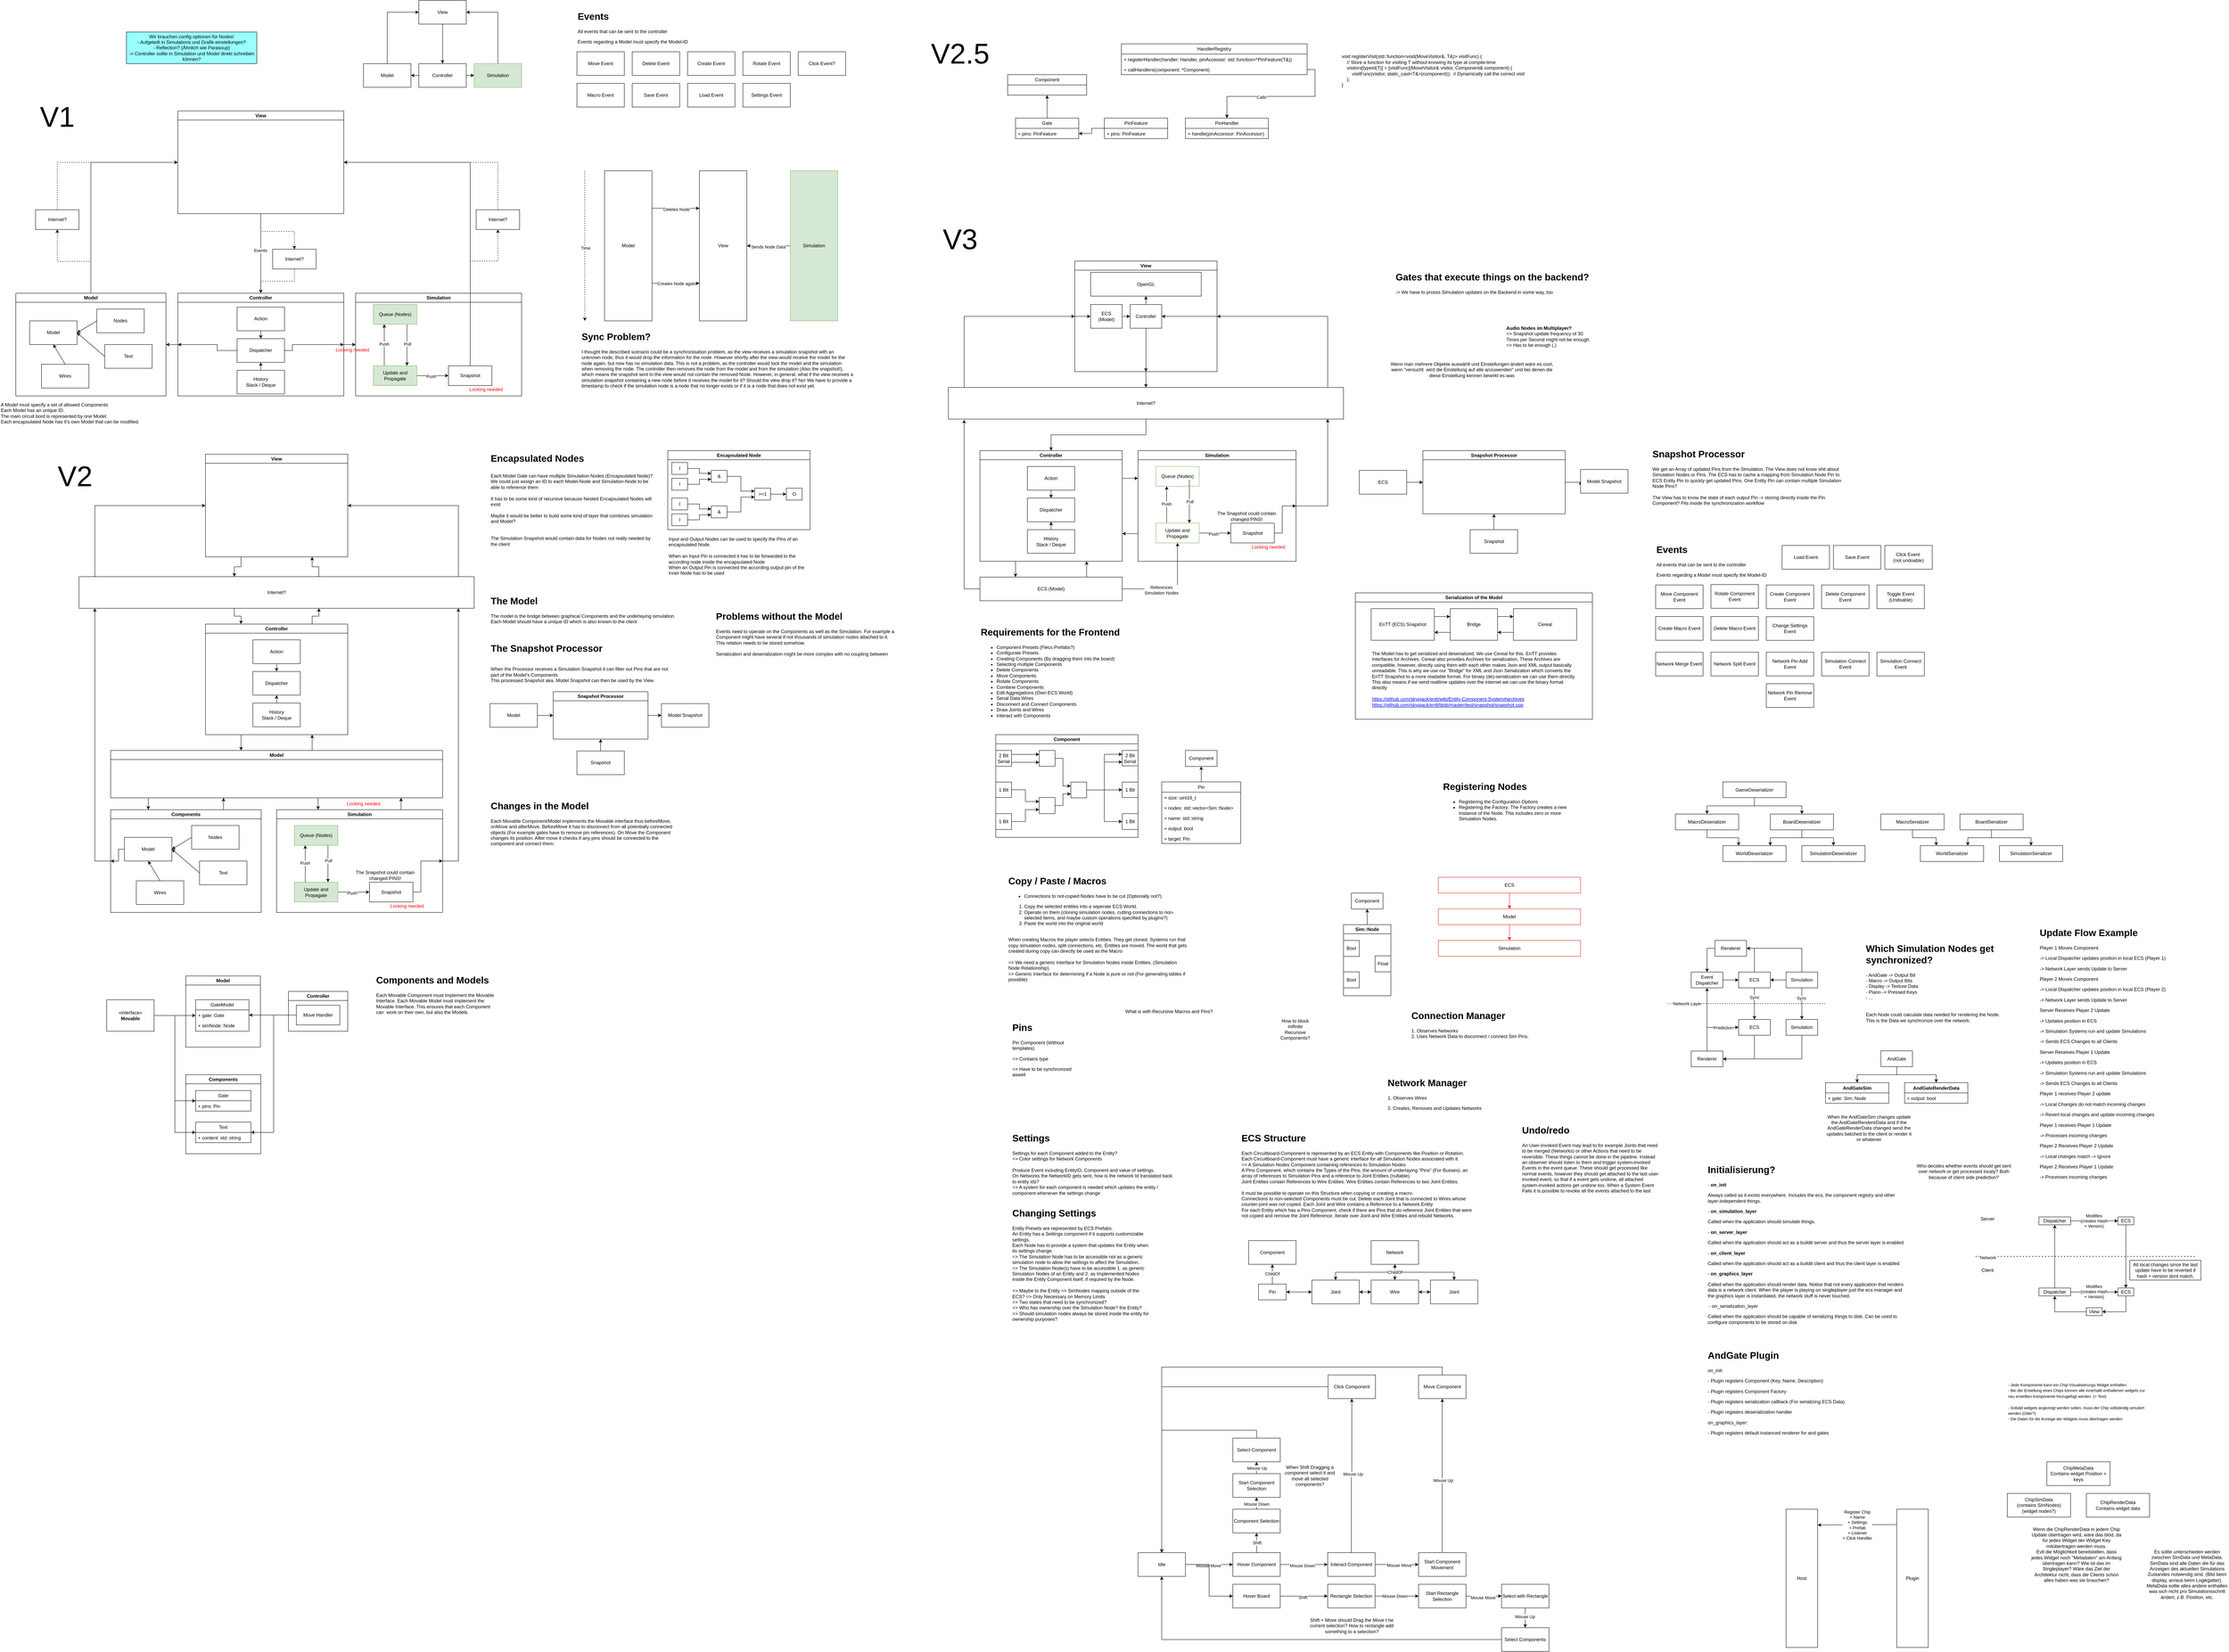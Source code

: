 <mxfile version="28.1.2">
  <diagram name="Seite-1" id="AkeY9rqxG7dXhN_gcHUu">
    <mxGraphModel dx="242" dy="301" grid="1" gridSize="10" guides="1" tooltips="1" connect="1" arrows="1" fold="1" page="1" pageScale="1" pageWidth="827" pageHeight="1169" math="0" shadow="0">
      <root>
        <mxCell id="0" />
        <mxCell id="1" parent="0" />
        <mxCell id="VFbqxBV9DZyRHvlRUKtR-38" value="" style="edgeStyle=orthogonalEdgeStyle;rounded=0;orthogonalLoop=1;jettySize=auto;html=1;" parent="1" source="VFbqxBV9DZyRHvlRUKtR-1" target="VFbqxBV9DZyRHvlRUKtR-36" edge="1">
          <mxGeometry relative="1" as="geometry">
            <Array as="points">
              <mxPoint x="1260" y="50" />
            </Array>
          </mxGeometry>
        </mxCell>
        <mxCell id="VFbqxBV9DZyRHvlRUKtR-1" value="Simulation" style="rounded=0;whiteSpace=wrap;html=1;fillColor=#d5e8d4;strokeColor=#82b366;" parent="1" vertex="1">
          <mxGeometry x="1200" y="180" width="120" height="60" as="geometry" />
        </mxCell>
        <mxCell id="VFbqxBV9DZyRHvlRUKtR-39" value="" style="edgeStyle=orthogonalEdgeStyle;rounded=0;orthogonalLoop=1;jettySize=auto;html=1;entryX=0;entryY=0.5;entryDx=0;entryDy=0;" parent="1" target="VFbqxBV9DZyRHvlRUKtR-36" edge="1">
          <mxGeometry relative="1" as="geometry">
            <mxPoint x="979.999" y="180" as="sourcePoint" />
            <mxPoint x="1049.97" y="50.029" as="targetPoint" />
            <Array as="points">
              <mxPoint x="980" y="50" />
            </Array>
          </mxGeometry>
        </mxCell>
        <mxCell id="VFbqxBV9DZyRHvlRUKtR-35" value="Model" style="rounded=0;whiteSpace=wrap;html=1;" parent="1" vertex="1">
          <mxGeometry x="920" y="180" width="120" height="60" as="geometry" />
        </mxCell>
        <mxCell id="VFbqxBV9DZyRHvlRUKtR-42" style="edgeStyle=orthogonalEdgeStyle;rounded=0;orthogonalLoop=1;jettySize=auto;html=1;entryX=0.5;entryY=0;entryDx=0;entryDy=0;" parent="1" source="VFbqxBV9DZyRHvlRUKtR-36" target="VFbqxBV9DZyRHvlRUKtR-40" edge="1">
          <mxGeometry relative="1" as="geometry" />
        </mxCell>
        <mxCell id="VFbqxBV9DZyRHvlRUKtR-36" value="View" style="rounded=0;whiteSpace=wrap;html=1;" parent="1" vertex="1">
          <mxGeometry x="1060" y="20" width="120" height="60" as="geometry" />
        </mxCell>
        <mxCell id="VFbqxBV9DZyRHvlRUKtR-44" style="edgeStyle=orthogonalEdgeStyle;rounded=0;orthogonalLoop=1;jettySize=auto;html=1;exitX=0;exitY=0.5;exitDx=0;exitDy=0;entryX=1;entryY=0.5;entryDx=0;entryDy=0;" parent="1" source="VFbqxBV9DZyRHvlRUKtR-40" target="VFbqxBV9DZyRHvlRUKtR-35" edge="1">
          <mxGeometry relative="1" as="geometry" />
        </mxCell>
        <mxCell id="VFbqxBV9DZyRHvlRUKtR-45" style="edgeStyle=orthogonalEdgeStyle;rounded=0;orthogonalLoop=1;jettySize=auto;html=1;exitX=1;exitY=0.5;exitDx=0;exitDy=0;entryX=0;entryY=0.5;entryDx=0;entryDy=0;" parent="1" source="VFbqxBV9DZyRHvlRUKtR-40" target="VFbqxBV9DZyRHvlRUKtR-1" edge="1">
          <mxGeometry relative="1" as="geometry" />
        </mxCell>
        <mxCell id="VFbqxBV9DZyRHvlRUKtR-40" value="Controller" style="rounded=0;whiteSpace=wrap;html=1;" parent="1" vertex="1">
          <mxGeometry x="1060" y="180" width="120" height="60" as="geometry" />
        </mxCell>
        <mxCell id="B8rCHhOE9Z17ma3swiqI-66" value="Wir brauchen config optionen für Nodes!&lt;div&gt;- Aufgeteilt in Simulations und Grafik einstellungen?&lt;/div&gt;&lt;div&gt;- Reflection? (Ähnlich wie Parasoup)&lt;/div&gt;&lt;div&gt;-&amp;gt; Controller sollte in Simulation und Model direkt schreiben können?&lt;/div&gt;" style="rounded=0;whiteSpace=wrap;html=1;fillColor=#99FFFF;" parent="1" vertex="1">
          <mxGeometry x="320" y="100" width="330" height="80" as="geometry" />
        </mxCell>
        <mxCell id="bLzW5XLOxJYZQa9d_TBu-111" style="edgeStyle=orthogonalEdgeStyle;rounded=0;orthogonalLoop=1;jettySize=auto;html=1;exitX=0.5;exitY=0;exitDx=0;exitDy=0;entryX=1;entryY=0.5;entryDx=0;entryDy=0;dashed=1;" parent="1" source="f-kTQP503KAAyL8h9dCs-4" target="bLzW5XLOxJYZQa9d_TBu-97" edge="1">
          <mxGeometry relative="1" as="geometry" />
        </mxCell>
        <mxCell id="f-kTQP503KAAyL8h9dCs-4" value="Internet?" style="html=1;whiteSpace=wrap;" parent="1" vertex="1">
          <mxGeometry x="1205" y="550" width="110" height="50" as="geometry" />
        </mxCell>
        <mxCell id="x4DS4-6HAQ0hKGSmASyF-9" style="edgeStyle=orthogonalEdgeStyle;rounded=0;orthogonalLoop=1;jettySize=auto;html=1;exitX=1;exitY=0.5;exitDx=0;exitDy=0;entryX=0;entryY=0.5;entryDx=0;entryDy=0;" parent="1" edge="1">
          <mxGeometry relative="1" as="geometry">
            <mxPoint x="870" y="891.43" as="sourcePoint" />
            <mxPoint x="900" y="891.43" as="targetPoint" />
          </mxGeometry>
        </mxCell>
        <mxCell id="bLzW5XLOxJYZQa9d_TBu-58" style="edgeStyle=orthogonalEdgeStyle;rounded=0;orthogonalLoop=1;jettySize=auto;html=1;exitX=0;exitY=0.5;exitDx=0;exitDy=0;entryX=1;entryY=0.5;entryDx=0;entryDy=0;" parent="1" target="bLzW5XLOxJYZQa9d_TBu-50" edge="1">
          <mxGeometry relative="1" as="geometry">
            <mxPoint x="450" y="891.43" as="sourcePoint" />
          </mxGeometry>
        </mxCell>
        <mxCell id="bLzW5XLOxJYZQa9d_TBu-109" style="edgeStyle=orthogonalEdgeStyle;rounded=0;orthogonalLoop=1;jettySize=auto;html=1;exitX=0.5;exitY=0;exitDx=0;exitDy=0;dashed=1;" parent="1" source="x4DS4-6HAQ0hKGSmASyF-28" edge="1">
          <mxGeometry relative="1" as="geometry">
            <mxPoint x="450" y="430" as="targetPoint" />
            <Array as="points">
              <mxPoint x="145" y="430" />
            </Array>
          </mxGeometry>
        </mxCell>
        <mxCell id="x4DS4-6HAQ0hKGSmASyF-28" value="Internet?" style="html=1;whiteSpace=wrap;" parent="1" vertex="1">
          <mxGeometry x="90" y="550" width="110" height="50" as="geometry" />
        </mxCell>
        <mxCell id="x4DS4-6HAQ0hKGSmASyF-34" style="edgeStyle=orthogonalEdgeStyle;rounded=0;orthogonalLoop=1;jettySize=auto;html=1;exitX=0.5;exitY=1;exitDx=0;exitDy=0;entryX=0.5;entryY=0;entryDx=0;entryDy=0;dashed=1;" parent="1" source="x4DS4-6HAQ0hKGSmASyF-32" edge="1">
          <mxGeometry relative="1" as="geometry">
            <mxPoint x="660" y="761.43" as="targetPoint" />
          </mxGeometry>
        </mxCell>
        <mxCell id="x4DS4-6HAQ0hKGSmASyF-32" value="Internet?" style="html=1;whiteSpace=wrap;" parent="1" vertex="1">
          <mxGeometry x="690" y="650" width="110" height="50" as="geometry" />
        </mxCell>
        <mxCell id="x4DS4-6HAQ0hKGSmASyF-37" value="&lt;font style=&quot;color: rgb(255, 0, 0);&quot;&gt;Locking needed&lt;/font&gt;" style="text;html=1;align=center;verticalAlign=middle;whiteSpace=wrap;rounded=0;" parent="1" vertex="1">
          <mxGeometry x="827" y="890" width="130" height="30" as="geometry" />
        </mxCell>
        <mxCell id="x4DS4-6HAQ0hKGSmASyF-38" value="View" style="rounded=0;whiteSpace=wrap;html=1;" parent="1" vertex="1">
          <mxGeometry x="1770" y="451.43" width="120" height="380" as="geometry" />
        </mxCell>
        <mxCell id="x4DS4-6HAQ0hKGSmASyF-43" style="edgeStyle=orthogonalEdgeStyle;rounded=0;orthogonalLoop=1;jettySize=auto;html=1;exitX=1;exitY=0.25;exitDx=0;exitDy=0;entryX=0;entryY=0.25;entryDx=0;entryDy=0;" parent="1" source="x4DS4-6HAQ0hKGSmASyF-39" target="x4DS4-6HAQ0hKGSmASyF-38" edge="1">
          <mxGeometry relative="1" as="geometry" />
        </mxCell>
        <mxCell id="x4DS4-6HAQ0hKGSmASyF-44" value="Deletes Node" style="edgeLabel;html=1;align=center;verticalAlign=middle;resizable=0;points=[];" parent="x4DS4-6HAQ0hKGSmASyF-43" vertex="1" connectable="0">
          <mxGeometry x="0.028" y="-2" relative="1" as="geometry">
            <mxPoint as="offset" />
          </mxGeometry>
        </mxCell>
        <mxCell id="x4DS4-6HAQ0hKGSmASyF-47" style="edgeStyle=orthogonalEdgeStyle;rounded=0;orthogonalLoop=1;jettySize=auto;html=1;exitX=1;exitY=0.75;exitDx=0;exitDy=0;entryX=0;entryY=0.75;entryDx=0;entryDy=0;" parent="1" source="x4DS4-6HAQ0hKGSmASyF-39" target="x4DS4-6HAQ0hKGSmASyF-38" edge="1">
          <mxGeometry relative="1" as="geometry" />
        </mxCell>
        <mxCell id="x4DS4-6HAQ0hKGSmASyF-48" value="Creates Node again" style="edgeLabel;html=1;align=center;verticalAlign=middle;resizable=0;points=[];" parent="x4DS4-6HAQ0hKGSmASyF-47" vertex="1" connectable="0">
          <mxGeometry x="0.028" relative="1" as="geometry">
            <mxPoint as="offset" />
          </mxGeometry>
        </mxCell>
        <mxCell id="x4DS4-6HAQ0hKGSmASyF-39" value="Model" style="rounded=0;whiteSpace=wrap;html=1;" parent="1" vertex="1">
          <mxGeometry x="1530" y="451.43" width="120" height="380" as="geometry" />
        </mxCell>
        <mxCell id="x4DS4-6HAQ0hKGSmASyF-45" style="edgeStyle=orthogonalEdgeStyle;rounded=0;orthogonalLoop=1;jettySize=auto;html=1;exitX=0;exitY=0.5;exitDx=0;exitDy=0;entryX=1;entryY=0.5;entryDx=0;entryDy=0;" parent="1" source="x4DS4-6HAQ0hKGSmASyF-40" target="x4DS4-6HAQ0hKGSmASyF-38" edge="1">
          <mxGeometry relative="1" as="geometry" />
        </mxCell>
        <mxCell id="x4DS4-6HAQ0hKGSmASyF-46" value="Sends Node Data" style="edgeLabel;html=1;align=center;verticalAlign=middle;resizable=0;points=[];" parent="x4DS4-6HAQ0hKGSmASyF-45" vertex="1" connectable="0">
          <mxGeometry x="0.029" y="2" relative="1" as="geometry">
            <mxPoint as="offset" />
          </mxGeometry>
        </mxCell>
        <mxCell id="x4DS4-6HAQ0hKGSmASyF-40" value="Simulation" style="rounded=0;whiteSpace=wrap;html=1;fillColor=#d5e8d4;strokeColor=#82b366;" parent="1" vertex="1">
          <mxGeometry x="2000" y="451.43" width="120" height="380" as="geometry" />
        </mxCell>
        <mxCell id="x4DS4-6HAQ0hKGSmASyF-49" value="" style="endArrow=classic;html=1;rounded=0;dashed=1;flowAnimation=0;shadow=0;" parent="1" edge="1">
          <mxGeometry width="50" height="50" relative="1" as="geometry">
            <mxPoint x="1480" y="451.43" as="sourcePoint" />
            <mxPoint x="1480" y="831.43" as="targetPoint" />
          </mxGeometry>
        </mxCell>
        <mxCell id="x4DS4-6HAQ0hKGSmASyF-50" value="Time" style="edgeLabel;html=1;align=center;verticalAlign=middle;resizable=0;points=[];" parent="x4DS4-6HAQ0hKGSmASyF-49" vertex="1" connectable="0">
          <mxGeometry x="0.029" y="2" relative="1" as="geometry">
            <mxPoint as="offset" />
          </mxGeometry>
        </mxCell>
        <mxCell id="x4DS4-6HAQ0hKGSmASyF-51" value="&lt;h1 style=&quot;margin-top: 0px;&quot;&gt;Sync Problem?&lt;/h1&gt;&lt;p&gt;I thought the described scenario could be a synchronisation problem, as the view receives a simulation snapshot with an unknown node, thus it would drop the information for the node. However shortly after the view would receive the model for the node again, but now has no simulation data. This is not a problem, as the controller would lock the model and the simulation when removing the node. The controller then removes the node from the model and from the simulation (Also the snapshot!), which means the snapshot sent to the view would not contain the removed Node. However, in general, what if the view receives a simulation snapshot containing a new node before it receives the model for it? Should the view drop it? No! We have to provide a timestamp to check if the simulation node is a node that no longer exists or if it is a node that does not exist yet.&lt;/p&gt;" style="text;html=1;whiteSpace=wrap;overflow=hidden;rounded=0;" parent="1" vertex="1">
          <mxGeometry x="1470" y="851.43" width="690" height="170" as="geometry" />
        </mxCell>
        <mxCell id="bLzW5XLOxJYZQa9d_TBu-2" value="&lt;h1 style=&quot;margin-top: 0px;&quot;&gt;Events&lt;/h1&gt;&lt;p&gt;All events that can be sent to the controller&lt;/p&gt;&lt;p&gt;Events regarding a Model must specify the Model-ID&lt;/p&gt;" style="text;html=1;whiteSpace=wrap;overflow=hidden;rounded=0;" parent="1" vertex="1">
          <mxGeometry x="1460" y="40" width="490" height="120" as="geometry" />
        </mxCell>
        <mxCell id="bLzW5XLOxJYZQa9d_TBu-3" value="Move Event" style="rounded=0;whiteSpace=wrap;html=1;" parent="1" vertex="1">
          <mxGeometry x="1460" y="150" width="120" height="60" as="geometry" />
        </mxCell>
        <mxCell id="bLzW5XLOxJYZQa9d_TBu-4" value="Delete Event" style="rounded=0;whiteSpace=wrap;html=1;" parent="1" vertex="1">
          <mxGeometry x="1600" y="150" width="120" height="60" as="geometry" />
        </mxCell>
        <mxCell id="bLzW5XLOxJYZQa9d_TBu-5" value="Create Event" style="rounded=0;whiteSpace=wrap;html=1;" parent="1" vertex="1">
          <mxGeometry x="1740" y="150" width="120" height="60" as="geometry" />
        </mxCell>
        <mxCell id="bLzW5XLOxJYZQa9d_TBu-6" value="Rotate Event" style="rounded=0;whiteSpace=wrap;html=1;" parent="1" vertex="1">
          <mxGeometry x="1880" y="150" width="120" height="60" as="geometry" />
        </mxCell>
        <mxCell id="bLzW5XLOxJYZQa9d_TBu-7" value="Click Event?" style="rounded=0;whiteSpace=wrap;html=1;" parent="1" vertex="1">
          <mxGeometry x="2020" y="150" width="120" height="60" as="geometry" />
        </mxCell>
        <mxCell id="bLzW5XLOxJYZQa9d_TBu-12" value="A Model must specify a set of allowed Components&lt;div&gt;Each Model has an unique ID.&lt;/div&gt;&lt;div&gt;The main circuit bord is represented by one Model.&lt;/div&gt;&lt;div&gt;Each encapsulated Node has it&#39;s own Model that can be modified.&lt;/div&gt;" style="text;html=1;align=left;verticalAlign=top;whiteSpace=wrap;rounded=0;" parent="1" vertex="1">
          <mxGeometry y="1030" width="420" height="70" as="geometry" />
        </mxCell>
        <mxCell id="bLzW5XLOxJYZQa9d_TBu-47" value="Each Model Gate can have multiple Simulation Nodes (Encapsulated Node)?&lt;div&gt;We could just assign an ID to each Model-Node and Simulation-Node to be able to reference them&lt;/div&gt;&lt;div&gt;&lt;br&gt;&lt;/div&gt;&lt;div&gt;It has to be some kind of recursive because Nested Encapsulated Nodes will exist&lt;/div&gt;&lt;div&gt;&lt;br&gt;&lt;/div&gt;&lt;div&gt;Maybe it would be better to build some kind of layer that combines simulation and Model?&lt;/div&gt;&lt;div&gt;&lt;br&gt;&lt;/div&gt;&lt;div&gt;&lt;br&gt;&lt;/div&gt;&lt;div&gt;The Simulation Snapshot would contain data for Nodes not really needed by the client&lt;/div&gt;" style="text;html=1;align=left;verticalAlign=top;whiteSpace=wrap;rounded=0;" parent="1" vertex="1">
          <mxGeometry x="1240" y="1210" width="420" height="160" as="geometry" />
        </mxCell>
        <mxCell id="bLzW5XLOxJYZQa9d_TBu-49" value="Encapsulated Node" style="swimlane;whiteSpace=wrap;html=1;" parent="1" vertex="1">
          <mxGeometry x="1690" y="1160" width="360" height="200" as="geometry">
            <mxRectangle x="1090" y="1260" width="140" height="30" as="alternateBounds" />
          </mxGeometry>
        </mxCell>
        <mxCell id="bLzW5XLOxJYZQa9d_TBu-115" style="edgeStyle=orthogonalEdgeStyle;rounded=0;orthogonalLoop=1;jettySize=auto;html=1;exitX=1;exitY=0.5;exitDx=0;exitDy=0;entryX=0;entryY=0.25;entryDx=0;entryDy=0;" parent="bLzW5XLOxJYZQa9d_TBu-49" source="bLzW5XLOxJYZQa9d_TBu-112" target="bLzW5XLOxJYZQa9d_TBu-114" edge="1">
          <mxGeometry relative="1" as="geometry" />
        </mxCell>
        <mxCell id="bLzW5XLOxJYZQa9d_TBu-112" value="&amp;amp;" style="rounded=0;whiteSpace=wrap;html=1;" parent="bLzW5XLOxJYZQa9d_TBu-49" vertex="1">
          <mxGeometry x="110" y="50" width="40" height="30" as="geometry" />
        </mxCell>
        <mxCell id="bLzW5XLOxJYZQa9d_TBu-116" style="edgeStyle=orthogonalEdgeStyle;rounded=0;orthogonalLoop=1;jettySize=auto;html=1;exitX=1;exitY=0.5;exitDx=0;exitDy=0;entryX=0;entryY=0.75;entryDx=0;entryDy=0;" parent="bLzW5XLOxJYZQa9d_TBu-49" source="bLzW5XLOxJYZQa9d_TBu-113" target="bLzW5XLOxJYZQa9d_TBu-114" edge="1">
          <mxGeometry relative="1" as="geometry" />
        </mxCell>
        <mxCell id="bLzW5XLOxJYZQa9d_TBu-113" value="&amp;amp;" style="rounded=0;whiteSpace=wrap;html=1;" parent="bLzW5XLOxJYZQa9d_TBu-49" vertex="1">
          <mxGeometry x="110" y="140" width="40" height="30" as="geometry" />
        </mxCell>
        <mxCell id="bLzW5XLOxJYZQa9d_TBu-127" style="edgeStyle=orthogonalEdgeStyle;rounded=0;orthogonalLoop=1;jettySize=auto;html=1;exitX=1;exitY=0.5;exitDx=0;exitDy=0;entryX=0;entryY=0.5;entryDx=0;entryDy=0;" parent="bLzW5XLOxJYZQa9d_TBu-49" source="bLzW5XLOxJYZQa9d_TBu-114" target="bLzW5XLOxJYZQa9d_TBu-126" edge="1">
          <mxGeometry relative="1" as="geometry" />
        </mxCell>
        <mxCell id="bLzW5XLOxJYZQa9d_TBu-114" value="&amp;gt;=1" style="rounded=0;whiteSpace=wrap;html=1;" parent="bLzW5XLOxJYZQa9d_TBu-49" vertex="1">
          <mxGeometry x="220" y="95" width="40" height="30" as="geometry" />
        </mxCell>
        <mxCell id="bLzW5XLOxJYZQa9d_TBu-125" style="edgeStyle=orthogonalEdgeStyle;rounded=0;orthogonalLoop=1;jettySize=auto;html=1;entryX=0;entryY=0.25;entryDx=0;entryDy=0;" parent="bLzW5XLOxJYZQa9d_TBu-49" source="bLzW5XLOxJYZQa9d_TBu-117" target="bLzW5XLOxJYZQa9d_TBu-112" edge="1">
          <mxGeometry relative="1" as="geometry" />
        </mxCell>
        <mxCell id="bLzW5XLOxJYZQa9d_TBu-117" value="I" style="rounded=0;whiteSpace=wrap;html=1;" parent="bLzW5XLOxJYZQa9d_TBu-49" vertex="1">
          <mxGeometry x="10" y="30" width="40" height="30" as="geometry" />
        </mxCell>
        <mxCell id="bLzW5XLOxJYZQa9d_TBu-124" style="edgeStyle=orthogonalEdgeStyle;rounded=0;orthogonalLoop=1;jettySize=auto;html=1;entryX=0;entryY=0.75;entryDx=0;entryDy=0;" parent="bLzW5XLOxJYZQa9d_TBu-49" source="bLzW5XLOxJYZQa9d_TBu-119" target="bLzW5XLOxJYZQa9d_TBu-112" edge="1">
          <mxGeometry relative="1" as="geometry" />
        </mxCell>
        <mxCell id="bLzW5XLOxJYZQa9d_TBu-119" value="I" style="rounded=0;whiteSpace=wrap;html=1;" parent="bLzW5XLOxJYZQa9d_TBu-49" vertex="1">
          <mxGeometry x="10" y="70" width="40" height="30" as="geometry" />
        </mxCell>
        <mxCell id="bLzW5XLOxJYZQa9d_TBu-122" style="edgeStyle=orthogonalEdgeStyle;rounded=0;orthogonalLoop=1;jettySize=auto;html=1;exitX=1;exitY=0.5;exitDx=0;exitDy=0;entryX=0;entryY=0.25;entryDx=0;entryDy=0;" parent="bLzW5XLOxJYZQa9d_TBu-49" source="bLzW5XLOxJYZQa9d_TBu-121" target="bLzW5XLOxJYZQa9d_TBu-113" edge="1">
          <mxGeometry relative="1" as="geometry" />
        </mxCell>
        <mxCell id="bLzW5XLOxJYZQa9d_TBu-121" value="I" style="rounded=0;whiteSpace=wrap;html=1;" parent="bLzW5XLOxJYZQa9d_TBu-49" vertex="1">
          <mxGeometry x="10" y="120" width="40" height="30" as="geometry" />
        </mxCell>
        <mxCell id="bLzW5XLOxJYZQa9d_TBu-123" style="edgeStyle=orthogonalEdgeStyle;rounded=0;orthogonalLoop=1;jettySize=auto;html=1;exitX=1;exitY=0.5;exitDx=0;exitDy=0;entryX=0;entryY=0.75;entryDx=0;entryDy=0;" parent="bLzW5XLOxJYZQa9d_TBu-49" source="bLzW5XLOxJYZQa9d_TBu-120" target="bLzW5XLOxJYZQa9d_TBu-113" edge="1">
          <mxGeometry relative="1" as="geometry" />
        </mxCell>
        <mxCell id="bLzW5XLOxJYZQa9d_TBu-120" value="I" style="rounded=0;whiteSpace=wrap;html=1;" parent="bLzW5XLOxJYZQa9d_TBu-49" vertex="1">
          <mxGeometry x="10" y="160" width="40" height="30" as="geometry" />
        </mxCell>
        <mxCell id="bLzW5XLOxJYZQa9d_TBu-126" value="O" style="rounded=0;whiteSpace=wrap;html=1;" parent="bLzW5XLOxJYZQa9d_TBu-49" vertex="1">
          <mxGeometry x="300" y="95" width="40" height="30" as="geometry" />
        </mxCell>
        <mxCell id="bLzW5XLOxJYZQa9d_TBu-60" style="edgeStyle=orthogonalEdgeStyle;rounded=0;orthogonalLoop=1;jettySize=auto;html=1;exitX=0.5;exitY=0;exitDx=0;exitDy=0;entryX=0.5;entryY=1;entryDx=0;entryDy=0;dashed=1;" parent="1" source="bLzW5XLOxJYZQa9d_TBu-50" target="x4DS4-6HAQ0hKGSmASyF-28" edge="1">
          <mxGeometry relative="1" as="geometry" />
        </mxCell>
        <mxCell id="bLzW5XLOxJYZQa9d_TBu-108" style="edgeStyle=orthogonalEdgeStyle;rounded=0;orthogonalLoop=1;jettySize=auto;html=1;exitX=0.5;exitY=0;exitDx=0;exitDy=0;entryX=0;entryY=0.5;entryDx=0;entryDy=0;" parent="1" source="bLzW5XLOxJYZQa9d_TBu-50" target="bLzW5XLOxJYZQa9d_TBu-97" edge="1">
          <mxGeometry relative="1" as="geometry" />
        </mxCell>
        <mxCell id="bLzW5XLOxJYZQa9d_TBu-50" value="Model" style="swimlane;whiteSpace=wrap;html=1;" parent="1" vertex="1">
          <mxGeometry x="40" y="761.43" width="380" height="260" as="geometry" />
        </mxCell>
        <mxCell id="bLzW5XLOxJYZQa9d_TBu-51" value="Model" style="rounded=0;whiteSpace=wrap;html=1;" parent="bLzW5XLOxJYZQa9d_TBu-50" vertex="1">
          <mxGeometry x="35" y="70" width="120" height="60" as="geometry" />
        </mxCell>
        <mxCell id="bLzW5XLOxJYZQa9d_TBu-52" style="rounded=0;orthogonalLoop=1;jettySize=auto;html=1;exitX=0;exitY=0.5;exitDx=0;exitDy=0;entryX=1;entryY=0.5;entryDx=0;entryDy=0;" parent="bLzW5XLOxJYZQa9d_TBu-50" source="bLzW5XLOxJYZQa9d_TBu-53" target="bLzW5XLOxJYZQa9d_TBu-51" edge="1">
          <mxGeometry relative="1" as="geometry" />
        </mxCell>
        <mxCell id="bLzW5XLOxJYZQa9d_TBu-53" value="Nodes" style="rounded=0;whiteSpace=wrap;html=1;" parent="bLzW5XLOxJYZQa9d_TBu-50" vertex="1">
          <mxGeometry x="205" y="40.0" width="120" height="60" as="geometry" />
        </mxCell>
        <mxCell id="bLzW5XLOxJYZQa9d_TBu-54" style="rounded=0;orthogonalLoop=1;jettySize=auto;html=1;exitX=0.5;exitY=0;exitDx=0;exitDy=0;entryX=0.5;entryY=1;entryDx=0;entryDy=0;" parent="bLzW5XLOxJYZQa9d_TBu-50" source="bLzW5XLOxJYZQa9d_TBu-55" target="bLzW5XLOxJYZQa9d_TBu-51" edge="1">
          <mxGeometry relative="1" as="geometry" />
        </mxCell>
        <mxCell id="bLzW5XLOxJYZQa9d_TBu-55" value="Wires" style="rounded=0;whiteSpace=wrap;html=1;" parent="bLzW5XLOxJYZQa9d_TBu-50" vertex="1">
          <mxGeometry x="65" y="180.0" width="120" height="60" as="geometry" />
        </mxCell>
        <mxCell id="bLzW5XLOxJYZQa9d_TBu-56" style="rounded=0;orthogonalLoop=1;jettySize=auto;html=1;exitX=0;exitY=0.5;exitDx=0;exitDy=0;entryX=1;entryY=0.5;entryDx=0;entryDy=0;" parent="bLzW5XLOxJYZQa9d_TBu-50" source="bLzW5XLOxJYZQa9d_TBu-57" target="bLzW5XLOxJYZQa9d_TBu-51" edge="1">
          <mxGeometry relative="1" as="geometry" />
        </mxCell>
        <mxCell id="bLzW5XLOxJYZQa9d_TBu-57" value="Text" style="rounded=0;whiteSpace=wrap;html=1;" parent="bLzW5XLOxJYZQa9d_TBu-50" vertex="1">
          <mxGeometry x="225" y="130.0" width="120" height="60" as="geometry" />
        </mxCell>
        <mxCell id="bLzW5XLOxJYZQa9d_TBu-61" value="Controller" style="swimlane;whiteSpace=wrap;html=1;" parent="1" vertex="1">
          <mxGeometry x="450" y="761.43" width="420" height="260" as="geometry" />
        </mxCell>
        <mxCell id="bLzW5XLOxJYZQa9d_TBu-69" style="edgeStyle=orthogonalEdgeStyle;rounded=0;orthogonalLoop=1;jettySize=auto;html=1;exitX=0.5;exitY=0;exitDx=0;exitDy=0;entryX=0.5;entryY=1;entryDx=0;entryDy=0;" parent="bLzW5XLOxJYZQa9d_TBu-61" source="bLzW5XLOxJYZQa9d_TBu-70" target="bLzW5XLOxJYZQa9d_TBu-73" edge="1">
          <mxGeometry relative="1" as="geometry" />
        </mxCell>
        <mxCell id="bLzW5XLOxJYZQa9d_TBu-70" value="History&lt;div&gt;Stack / Deque&lt;/div&gt;" style="rounded=0;whiteSpace=wrap;html=1;" parent="bLzW5XLOxJYZQa9d_TBu-61" vertex="1">
          <mxGeometry x="150" y="195.0" width="120" height="60" as="geometry" />
        </mxCell>
        <mxCell id="bLzW5XLOxJYZQa9d_TBu-71" style="edgeStyle=orthogonalEdgeStyle;rounded=0;orthogonalLoop=1;jettySize=auto;html=1;exitX=0.5;exitY=1;exitDx=0;exitDy=0;entryX=0.5;entryY=0;entryDx=0;entryDy=0;" parent="bLzW5XLOxJYZQa9d_TBu-61" source="bLzW5XLOxJYZQa9d_TBu-72" target="bLzW5XLOxJYZQa9d_TBu-73" edge="1">
          <mxGeometry relative="1" as="geometry" />
        </mxCell>
        <mxCell id="bLzW5XLOxJYZQa9d_TBu-72" value="Action" style="rounded=0;whiteSpace=wrap;html=1;" parent="bLzW5XLOxJYZQa9d_TBu-61" vertex="1">
          <mxGeometry x="150" y="35.0" width="120" height="60" as="geometry" />
        </mxCell>
        <mxCell id="bLzW5XLOxJYZQa9d_TBu-74" style="edgeStyle=orthogonalEdgeStyle;rounded=0;orthogonalLoop=1;jettySize=auto;html=1;exitX=0;exitY=0.5;exitDx=0;exitDy=0;entryX=0;entryY=0.5;entryDx=0;entryDy=0;" parent="bLzW5XLOxJYZQa9d_TBu-61" source="bLzW5XLOxJYZQa9d_TBu-73" target="bLzW5XLOxJYZQa9d_TBu-61" edge="1">
          <mxGeometry relative="1" as="geometry">
            <Array as="points">
              <mxPoint x="100" y="145" />
              <mxPoint x="100" y="130" />
            </Array>
          </mxGeometry>
        </mxCell>
        <mxCell id="bLzW5XLOxJYZQa9d_TBu-76" style="edgeStyle=orthogonalEdgeStyle;rounded=0;orthogonalLoop=1;jettySize=auto;html=1;exitX=1;exitY=0.5;exitDx=0;exitDy=0;entryX=1;entryY=0.5;entryDx=0;entryDy=0;" parent="bLzW5XLOxJYZQa9d_TBu-61" source="bLzW5XLOxJYZQa9d_TBu-73" target="bLzW5XLOxJYZQa9d_TBu-61" edge="1">
          <mxGeometry relative="1" as="geometry">
            <Array as="points">
              <mxPoint x="290" y="145" />
              <mxPoint x="290" y="130" />
            </Array>
          </mxGeometry>
        </mxCell>
        <mxCell id="bLzW5XLOxJYZQa9d_TBu-73" value="Dispatcher" style="rounded=0;whiteSpace=wrap;html=1;" parent="bLzW5XLOxJYZQa9d_TBu-61" vertex="1">
          <mxGeometry x="150" y="115.0" width="120" height="60" as="geometry" />
        </mxCell>
        <mxCell id="bLzW5XLOxJYZQa9d_TBu-87" value="Simulation" style="swimlane;whiteSpace=wrap;html=1;" parent="1" vertex="1">
          <mxGeometry x="900" y="761.43" width="420" height="260" as="geometry" />
        </mxCell>
        <mxCell id="bLzW5XLOxJYZQa9d_TBu-77" style="edgeStyle=orthogonalEdgeStyle;rounded=0;orthogonalLoop=1;jettySize=auto;html=1;entryX=0.5;entryY=0;entryDx=0;entryDy=0;" parent="bLzW5XLOxJYZQa9d_TBu-87" edge="1">
          <mxGeometry relative="1" as="geometry">
            <mxPoint x="130" y="73.57" as="sourcePoint" />
            <mxPoint x="130" y="183.57" as="targetPoint" />
          </mxGeometry>
        </mxCell>
        <mxCell id="bLzW5XLOxJYZQa9d_TBu-78" value="Pull" style="edgeLabel;html=1;align=center;verticalAlign=middle;resizable=0;points=[];" parent="bLzW5XLOxJYZQa9d_TBu-77" vertex="1" connectable="0">
          <mxGeometry x="0.001" y="1" relative="1" as="geometry">
            <mxPoint as="offset" />
          </mxGeometry>
        </mxCell>
        <mxCell id="bLzW5XLOxJYZQa9d_TBu-79" value="Queue (Nodes)" style="html=1;whiteSpace=wrap;fillColor=#d5e8d4;strokeColor=#82b366;" parent="bLzW5XLOxJYZQa9d_TBu-87" vertex="1">
          <mxGeometry x="45" y="28.57" width="110" height="50" as="geometry" />
        </mxCell>
        <mxCell id="bLzW5XLOxJYZQa9d_TBu-80" style="edgeStyle=orthogonalEdgeStyle;rounded=0;orthogonalLoop=1;jettySize=auto;html=1;exitX=0.25;exitY=0;exitDx=0;exitDy=0;entryX=0.25;entryY=1;entryDx=0;entryDy=0;" parent="bLzW5XLOxJYZQa9d_TBu-87" source="bLzW5XLOxJYZQa9d_TBu-84" target="bLzW5XLOxJYZQa9d_TBu-79" edge="1">
          <mxGeometry relative="1" as="geometry" />
        </mxCell>
        <mxCell id="bLzW5XLOxJYZQa9d_TBu-81" value="Push" style="edgeLabel;html=1;align=center;verticalAlign=middle;resizable=0;points=[];" parent="bLzW5XLOxJYZQa9d_TBu-80" vertex="1" connectable="0">
          <mxGeometry x="0.051" y="1" relative="1" as="geometry">
            <mxPoint as="offset" />
          </mxGeometry>
        </mxCell>
        <mxCell id="bLzW5XLOxJYZQa9d_TBu-82" style="edgeStyle=orthogonalEdgeStyle;rounded=0;orthogonalLoop=1;jettySize=auto;html=1;exitX=1;exitY=0.5;exitDx=0;exitDy=0;entryX=0;entryY=0.5;entryDx=0;entryDy=0;" parent="bLzW5XLOxJYZQa9d_TBu-87" source="bLzW5XLOxJYZQa9d_TBu-84" target="bLzW5XLOxJYZQa9d_TBu-85" edge="1">
          <mxGeometry relative="1" as="geometry" />
        </mxCell>
        <mxCell id="bLzW5XLOxJYZQa9d_TBu-83" value="Push" style="edgeLabel;html=1;align=center;verticalAlign=middle;resizable=0;points=[];" parent="bLzW5XLOxJYZQa9d_TBu-82" vertex="1" connectable="0">
          <mxGeometry x="-0.111" y="-2" relative="1" as="geometry">
            <mxPoint as="offset" />
          </mxGeometry>
        </mxCell>
        <mxCell id="bLzW5XLOxJYZQa9d_TBu-84" value="Update and Propagate" style="html=1;whiteSpace=wrap;fillColor=#d5e8d4;strokeColor=#82b366;" parent="bLzW5XLOxJYZQa9d_TBu-87" vertex="1">
          <mxGeometry x="45" y="183.57" width="110" height="50" as="geometry" />
        </mxCell>
        <mxCell id="bLzW5XLOxJYZQa9d_TBu-85" value="Snapshot" style="html=1;whiteSpace=wrap;" parent="bLzW5XLOxJYZQa9d_TBu-87" vertex="1">
          <mxGeometry x="235" y="183.57" width="110" height="50" as="geometry" />
        </mxCell>
        <mxCell id="bLzW5XLOxJYZQa9d_TBu-86" value="&lt;font style=&quot;color: rgb(255, 0, 0);&quot;&gt;Locking needed&lt;/font&gt;" style="text;html=1;align=center;verticalAlign=middle;whiteSpace=wrap;rounded=0;" parent="bLzW5XLOxJYZQa9d_TBu-87" vertex="1">
          <mxGeometry x="265" y="228.57" width="130" height="30" as="geometry" />
        </mxCell>
        <mxCell id="bLzW5XLOxJYZQa9d_TBu-96" style="edgeStyle=orthogonalEdgeStyle;rounded=0;orthogonalLoop=1;jettySize=auto;html=1;exitX=0.5;exitY=0;exitDx=0;exitDy=0;entryX=0.5;entryY=1;entryDx=0;entryDy=0;dashed=1;" parent="1" source="bLzW5XLOxJYZQa9d_TBu-85" target="f-kTQP503KAAyL8h9dCs-4" edge="1">
          <mxGeometry relative="1" as="geometry">
            <Array as="points">
              <mxPoint x="1190" y="680" />
              <mxPoint x="1260" y="680" />
            </Array>
          </mxGeometry>
        </mxCell>
        <mxCell id="bLzW5XLOxJYZQa9d_TBu-129" style="edgeStyle=orthogonalEdgeStyle;rounded=0;orthogonalLoop=1;jettySize=auto;html=1;exitX=0.5;exitY=1;exitDx=0;exitDy=0;entryX=0.5;entryY=0;entryDx=0;entryDy=0;" parent="1" source="bLzW5XLOxJYZQa9d_TBu-97" target="bLzW5XLOxJYZQa9d_TBu-61" edge="1">
          <mxGeometry relative="1" as="geometry" />
        </mxCell>
        <mxCell id="bLzW5XLOxJYZQa9d_TBu-131" value="Events" style="edgeLabel;html=1;align=center;verticalAlign=middle;resizable=0;points=[];" parent="bLzW5XLOxJYZQa9d_TBu-129" vertex="1" connectable="0">
          <mxGeometry x="-0.077" y="-1" relative="1" as="geometry">
            <mxPoint as="offset" />
          </mxGeometry>
        </mxCell>
        <mxCell id="bLzW5XLOxJYZQa9d_TBu-130" style="edgeStyle=orthogonalEdgeStyle;rounded=0;orthogonalLoop=1;jettySize=auto;html=1;exitX=0.5;exitY=1;exitDx=0;exitDy=0;entryX=0.5;entryY=0;entryDx=0;entryDy=0;dashed=1;" parent="1" source="bLzW5XLOxJYZQa9d_TBu-97" target="x4DS4-6HAQ0hKGSmASyF-32" edge="1">
          <mxGeometry relative="1" as="geometry" />
        </mxCell>
        <mxCell id="bLzW5XLOxJYZQa9d_TBu-97" value="View" style="swimlane;whiteSpace=wrap;html=1;" parent="1" vertex="1">
          <mxGeometry x="450" y="300.0" width="420" height="260" as="geometry" />
        </mxCell>
        <mxCell id="bLzW5XLOxJYZQa9d_TBu-110" style="edgeStyle=orthogonalEdgeStyle;rounded=0;orthogonalLoop=1;jettySize=auto;html=1;exitX=0.5;exitY=0;exitDx=0;exitDy=0;entryX=1;entryY=0.5;entryDx=0;entryDy=0;" parent="1" source="bLzW5XLOxJYZQa9d_TBu-85" target="bLzW5XLOxJYZQa9d_TBu-97" edge="1">
          <mxGeometry relative="1" as="geometry" />
        </mxCell>
        <mxCell id="bLzW5XLOxJYZQa9d_TBu-128" value="Input and Output Nodes can be used to specify the Pins of an encapsulated Node&lt;div&gt;&lt;br&gt;&lt;/div&gt;&lt;div&gt;When an Input Pin is connected it has to be forwarded to the according node inside the encapsulated Node&lt;/div&gt;&lt;div&gt;When an Output Pin is connected the according output pin of the inner Node has to be used&lt;/div&gt;" style="text;html=1;align=left;verticalAlign=top;whiteSpace=wrap;rounded=0;" parent="1" vertex="1">
          <mxGeometry x="1690" y="1370.0" width="360" height="130" as="geometry" />
        </mxCell>
        <mxCell id="bLzW5XLOxJYZQa9d_TBu-132" value="Encapsulated Nodes" style="text;strokeColor=none;fillColor=none;html=1;fontSize=24;fontStyle=1;verticalAlign=middle;align=left;" parent="1" vertex="1">
          <mxGeometry x="1240" y="1160" width="250" height="40" as="geometry" />
        </mxCell>
        <mxCell id="bLzW5XLOxJYZQa9d_TBu-142" value="&lt;font style=&quot;color: rgb(255, 0, 0);&quot;&gt;Locking needed&lt;/font&gt;" style="text;html=1;align=center;verticalAlign=middle;whiteSpace=wrap;rounded=0;" parent="1" vertex="1">
          <mxGeometry x="855" y="2039.0" width="130" height="30" as="geometry" />
        </mxCell>
        <mxCell id="bLzW5XLOxJYZQa9d_TBu-242" style="edgeStyle=orthogonalEdgeStyle;rounded=0;orthogonalLoop=1;jettySize=auto;html=1;exitX=0.25;exitY=0;exitDx=0;exitDy=0;endArrow=none;startFill=1;startArrow=classic;" parent="1" source="bLzW5XLOxJYZQa9d_TBu-145" edge="1">
          <mxGeometry relative="1" as="geometry">
            <mxPoint x="375.333" y="2039" as="targetPoint" />
          </mxGeometry>
        </mxCell>
        <mxCell id="bLzW5XLOxJYZQa9d_TBu-243" style="edgeStyle=orthogonalEdgeStyle;rounded=0;orthogonalLoop=1;jettySize=auto;html=1;exitX=0.75;exitY=0;exitDx=0;exitDy=0;" parent="1" source="bLzW5XLOxJYZQa9d_TBu-145" edge="1">
          <mxGeometry relative="1" as="geometry">
            <mxPoint x="565.667" y="2039" as="targetPoint" />
          </mxGeometry>
        </mxCell>
        <mxCell id="bLzW5XLOxJYZQa9d_TBu-145" value="Components" style="swimlane;whiteSpace=wrap;html=1;" parent="1" vertex="1">
          <mxGeometry x="280" y="2069" width="381" height="260" as="geometry" />
        </mxCell>
        <mxCell id="bLzW5XLOxJYZQa9d_TBu-256" style="edgeStyle=orthogonalEdgeStyle;rounded=0;orthogonalLoop=1;jettySize=auto;html=1;exitX=0;exitY=0.5;exitDx=0;exitDy=0;entryX=0;entryY=0.5;entryDx=0;entryDy=0;" parent="bLzW5XLOxJYZQa9d_TBu-145" source="bLzW5XLOxJYZQa9d_TBu-146" target="bLzW5XLOxJYZQa9d_TBu-145" edge="1">
          <mxGeometry relative="1" as="geometry">
            <Array as="points">
              <mxPoint x="20" y="100" />
              <mxPoint x="20" y="130" />
            </Array>
          </mxGeometry>
        </mxCell>
        <mxCell id="bLzW5XLOxJYZQa9d_TBu-146" value="Model" style="rounded=0;whiteSpace=wrap;html=1;" parent="bLzW5XLOxJYZQa9d_TBu-145" vertex="1">
          <mxGeometry x="35" y="70" width="120" height="60" as="geometry" />
        </mxCell>
        <mxCell id="bLzW5XLOxJYZQa9d_TBu-147" style="rounded=0;orthogonalLoop=1;jettySize=auto;html=1;exitX=0;exitY=0.5;exitDx=0;exitDy=0;entryX=1;entryY=0.5;entryDx=0;entryDy=0;" parent="bLzW5XLOxJYZQa9d_TBu-145" source="bLzW5XLOxJYZQa9d_TBu-148" target="bLzW5XLOxJYZQa9d_TBu-146" edge="1">
          <mxGeometry relative="1" as="geometry" />
        </mxCell>
        <mxCell id="bLzW5XLOxJYZQa9d_TBu-148" value="Nodes" style="rounded=0;whiteSpace=wrap;html=1;" parent="bLzW5XLOxJYZQa9d_TBu-145" vertex="1">
          <mxGeometry x="205" y="40.0" width="120" height="60" as="geometry" />
        </mxCell>
        <mxCell id="bLzW5XLOxJYZQa9d_TBu-149" style="rounded=0;orthogonalLoop=1;jettySize=auto;html=1;exitX=0.5;exitY=0;exitDx=0;exitDy=0;entryX=0.5;entryY=1;entryDx=0;entryDy=0;" parent="bLzW5XLOxJYZQa9d_TBu-145" source="bLzW5XLOxJYZQa9d_TBu-150" target="bLzW5XLOxJYZQa9d_TBu-146" edge="1">
          <mxGeometry relative="1" as="geometry" />
        </mxCell>
        <mxCell id="bLzW5XLOxJYZQa9d_TBu-150" value="Wires" style="rounded=0;whiteSpace=wrap;html=1;" parent="bLzW5XLOxJYZQa9d_TBu-145" vertex="1">
          <mxGeometry x="65" y="180.0" width="120" height="60" as="geometry" />
        </mxCell>
        <mxCell id="bLzW5XLOxJYZQa9d_TBu-151" style="rounded=0;orthogonalLoop=1;jettySize=auto;html=1;exitX=0;exitY=0.5;exitDx=0;exitDy=0;entryX=1;entryY=0.5;entryDx=0;entryDy=0;" parent="bLzW5XLOxJYZQa9d_TBu-145" source="bLzW5XLOxJYZQa9d_TBu-152" target="bLzW5XLOxJYZQa9d_TBu-146" edge="1">
          <mxGeometry relative="1" as="geometry" />
        </mxCell>
        <mxCell id="bLzW5XLOxJYZQa9d_TBu-152" value="Text" style="rounded=0;whiteSpace=wrap;html=1;" parent="bLzW5XLOxJYZQa9d_TBu-145" vertex="1">
          <mxGeometry x="225" y="130.0" width="120" height="60" as="geometry" />
        </mxCell>
        <mxCell id="bLzW5XLOxJYZQa9d_TBu-153" value="Controller" style="swimlane;whiteSpace=wrap;html=1;" parent="1" vertex="1">
          <mxGeometry x="520" y="1599" width="360" height="280" as="geometry" />
        </mxCell>
        <mxCell id="bLzW5XLOxJYZQa9d_TBu-154" style="edgeStyle=orthogonalEdgeStyle;rounded=0;orthogonalLoop=1;jettySize=auto;html=1;exitX=0.5;exitY=0;exitDx=0;exitDy=0;entryX=0.5;entryY=1;entryDx=0;entryDy=0;" parent="bLzW5XLOxJYZQa9d_TBu-153" source="bLzW5XLOxJYZQa9d_TBu-155" target="bLzW5XLOxJYZQa9d_TBu-160" edge="1">
          <mxGeometry relative="1" as="geometry" />
        </mxCell>
        <mxCell id="bLzW5XLOxJYZQa9d_TBu-155" value="History&lt;div&gt;Stack / Deque&lt;/div&gt;" style="rounded=0;whiteSpace=wrap;html=1;" parent="bLzW5XLOxJYZQa9d_TBu-153" vertex="1">
          <mxGeometry x="120" y="200.0" width="120" height="60" as="geometry" />
        </mxCell>
        <mxCell id="bLzW5XLOxJYZQa9d_TBu-156" style="edgeStyle=orthogonalEdgeStyle;rounded=0;orthogonalLoop=1;jettySize=auto;html=1;exitX=0.5;exitY=1;exitDx=0;exitDy=0;entryX=0.5;entryY=0;entryDx=0;entryDy=0;" parent="bLzW5XLOxJYZQa9d_TBu-153" source="bLzW5XLOxJYZQa9d_TBu-157" target="bLzW5XLOxJYZQa9d_TBu-160" edge="1">
          <mxGeometry relative="1" as="geometry" />
        </mxCell>
        <mxCell id="bLzW5XLOxJYZQa9d_TBu-157" value="Action" style="rounded=0;whiteSpace=wrap;html=1;" parent="bLzW5XLOxJYZQa9d_TBu-153" vertex="1">
          <mxGeometry x="120" y="40.0" width="120" height="60" as="geometry" />
        </mxCell>
        <mxCell id="bLzW5XLOxJYZQa9d_TBu-160" value="Dispatcher" style="rounded=0;whiteSpace=wrap;html=1;" parent="bLzW5XLOxJYZQa9d_TBu-153" vertex="1">
          <mxGeometry x="120" y="120.0" width="120" height="60" as="geometry" />
        </mxCell>
        <mxCell id="bLzW5XLOxJYZQa9d_TBu-240" style="edgeStyle=orthogonalEdgeStyle;rounded=0;orthogonalLoop=1;jettySize=auto;html=1;exitX=0.75;exitY=0;exitDx=0;exitDy=0;" parent="1" source="bLzW5XLOxJYZQa9d_TBu-161" edge="1">
          <mxGeometry relative="1" as="geometry">
            <mxPoint x="1015" y="2039" as="targetPoint" />
          </mxGeometry>
        </mxCell>
        <mxCell id="bLzW5XLOxJYZQa9d_TBu-241" style="edgeStyle=orthogonalEdgeStyle;rounded=0;orthogonalLoop=1;jettySize=auto;html=1;exitX=0.25;exitY=0;exitDx=0;exitDy=0;endArrow=none;startFill=1;startArrow=classic;" parent="1" source="bLzW5XLOxJYZQa9d_TBu-161" edge="1">
          <mxGeometry relative="1" as="geometry">
            <mxPoint x="805" y="2039" as="targetPoint" />
          </mxGeometry>
        </mxCell>
        <mxCell id="bLzW5XLOxJYZQa9d_TBu-161" value="Simulation" style="swimlane;whiteSpace=wrap;html=1;" parent="1" vertex="1">
          <mxGeometry x="700" y="2069" width="420" height="260" as="geometry" />
        </mxCell>
        <mxCell id="bLzW5XLOxJYZQa9d_TBu-162" style="edgeStyle=orthogonalEdgeStyle;rounded=0;orthogonalLoop=1;jettySize=auto;html=1;entryX=0.5;entryY=0;entryDx=0;entryDy=0;" parent="bLzW5XLOxJYZQa9d_TBu-161" edge="1">
          <mxGeometry relative="1" as="geometry">
            <mxPoint x="130" y="73.57" as="sourcePoint" />
            <mxPoint x="130" y="183.57" as="targetPoint" />
          </mxGeometry>
        </mxCell>
        <mxCell id="bLzW5XLOxJYZQa9d_TBu-163" value="Pull" style="edgeLabel;html=1;align=center;verticalAlign=middle;resizable=0;points=[];" parent="bLzW5XLOxJYZQa9d_TBu-162" vertex="1" connectable="0">
          <mxGeometry x="0.001" y="1" relative="1" as="geometry">
            <mxPoint as="offset" />
          </mxGeometry>
        </mxCell>
        <mxCell id="bLzW5XLOxJYZQa9d_TBu-164" value="Queue (Nodes)" style="html=1;whiteSpace=wrap;fillColor=#d5e8d4;strokeColor=#82b366;" parent="bLzW5XLOxJYZQa9d_TBu-161" vertex="1">
          <mxGeometry x="45" y="40.0" width="110" height="50" as="geometry" />
        </mxCell>
        <mxCell id="bLzW5XLOxJYZQa9d_TBu-165" style="edgeStyle=orthogonalEdgeStyle;rounded=0;orthogonalLoop=1;jettySize=auto;html=1;exitX=0.25;exitY=0;exitDx=0;exitDy=0;entryX=0.25;entryY=1;entryDx=0;entryDy=0;" parent="bLzW5XLOxJYZQa9d_TBu-161" source="bLzW5XLOxJYZQa9d_TBu-169" target="bLzW5XLOxJYZQa9d_TBu-164" edge="1">
          <mxGeometry relative="1" as="geometry" />
        </mxCell>
        <mxCell id="bLzW5XLOxJYZQa9d_TBu-166" value="Push" style="edgeLabel;html=1;align=center;verticalAlign=middle;resizable=0;points=[];" parent="bLzW5XLOxJYZQa9d_TBu-165" vertex="1" connectable="0">
          <mxGeometry x="0.051" y="1" relative="1" as="geometry">
            <mxPoint as="offset" />
          </mxGeometry>
        </mxCell>
        <mxCell id="bLzW5XLOxJYZQa9d_TBu-167" style="edgeStyle=orthogonalEdgeStyle;rounded=0;orthogonalLoop=1;jettySize=auto;html=1;exitX=1;exitY=0.5;exitDx=0;exitDy=0;entryX=0;entryY=0.5;entryDx=0;entryDy=0;" parent="bLzW5XLOxJYZQa9d_TBu-161" source="bLzW5XLOxJYZQa9d_TBu-169" target="bLzW5XLOxJYZQa9d_TBu-170" edge="1">
          <mxGeometry relative="1" as="geometry" />
        </mxCell>
        <mxCell id="bLzW5XLOxJYZQa9d_TBu-168" value="Push" style="edgeLabel;html=1;align=center;verticalAlign=middle;resizable=0;points=[];" parent="bLzW5XLOxJYZQa9d_TBu-167" vertex="1" connectable="0">
          <mxGeometry x="-0.111" y="-2" relative="1" as="geometry">
            <mxPoint as="offset" />
          </mxGeometry>
        </mxCell>
        <mxCell id="bLzW5XLOxJYZQa9d_TBu-169" value="Update and Propagate" style="html=1;whiteSpace=wrap;fillColor=#d5e8d4;strokeColor=#82b366;" parent="bLzW5XLOxJYZQa9d_TBu-161" vertex="1">
          <mxGeometry x="45" y="183.57" width="110" height="50" as="geometry" />
        </mxCell>
        <mxCell id="bLzW5XLOxJYZQa9d_TBu-254" style="edgeStyle=orthogonalEdgeStyle;rounded=0;orthogonalLoop=1;jettySize=auto;html=1;exitX=1;exitY=0.5;exitDx=0;exitDy=0;entryX=1;entryY=0.5;entryDx=0;entryDy=0;" parent="bLzW5XLOxJYZQa9d_TBu-161" source="bLzW5XLOxJYZQa9d_TBu-170" target="bLzW5XLOxJYZQa9d_TBu-161" edge="1">
          <mxGeometry relative="1" as="geometry" />
        </mxCell>
        <mxCell id="bLzW5XLOxJYZQa9d_TBu-170" value="Snapshot" style="html=1;whiteSpace=wrap;" parent="bLzW5XLOxJYZQa9d_TBu-161" vertex="1">
          <mxGeometry x="235" y="183.57" width="110" height="50" as="geometry" />
        </mxCell>
        <mxCell id="bLzW5XLOxJYZQa9d_TBu-171" value="&lt;font style=&quot;color: rgb(255, 0, 0);&quot;&gt;Locking needed&lt;/font&gt;" style="text;html=1;align=center;verticalAlign=middle;whiteSpace=wrap;rounded=0;" parent="bLzW5XLOxJYZQa9d_TBu-161" vertex="1">
          <mxGeometry x="265" y="228.57" width="130" height="30" as="geometry" />
        </mxCell>
        <mxCell id="bLzW5XLOxJYZQa9d_TBu-266" value="The Snapshot could contain changed PINS!" style="text;html=1;align=center;verticalAlign=middle;whiteSpace=wrap;rounded=0;" parent="bLzW5XLOxJYZQa9d_TBu-161" vertex="1">
          <mxGeometry x="190" y="151" width="170" height="30" as="geometry" />
        </mxCell>
        <mxCell id="bLzW5XLOxJYZQa9d_TBu-176" value="View" style="swimlane;whiteSpace=wrap;html=1;" parent="1" vertex="1">
          <mxGeometry x="520" y="1169" width="360" height="260" as="geometry" />
        </mxCell>
        <mxCell id="bLzW5XLOxJYZQa9d_TBu-178" value="Model" style="swimlane;whiteSpace=wrap;html=1;" parent="1" vertex="1">
          <mxGeometry x="280" y="1919" width="840" height="120" as="geometry" />
        </mxCell>
        <mxCell id="bLzW5XLOxJYZQa9d_TBu-209" value="Internet?" style="rounded=0;whiteSpace=wrap;html=1;" parent="1" vertex="1">
          <mxGeometry x="200" y="1479" width="1000" height="80" as="geometry" />
        </mxCell>
        <mxCell id="bLzW5XLOxJYZQa9d_TBu-233" style="edgeStyle=orthogonalEdgeStyle;rounded=0;orthogonalLoop=1;jettySize=auto;html=1;exitX=0.75;exitY=1;exitDx=0;exitDy=0;entryX=0.607;entryY=0;entryDx=0;entryDy=0;entryPerimeter=0;endArrow=none;startFill=1;startArrow=classic;" parent="1" source="bLzW5XLOxJYZQa9d_TBu-153" target="bLzW5XLOxJYZQa9d_TBu-178" edge="1">
          <mxGeometry relative="1" as="geometry" />
        </mxCell>
        <mxCell id="bLzW5XLOxJYZQa9d_TBu-234" style="edgeStyle=orthogonalEdgeStyle;rounded=0;orthogonalLoop=1;jettySize=auto;html=1;exitX=0.25;exitY=1;exitDx=0;exitDy=0;entryX=0.393;entryY=0;entryDx=0;entryDy=0;entryPerimeter=0;" parent="1" source="bLzW5XLOxJYZQa9d_TBu-153" target="bLzW5XLOxJYZQa9d_TBu-178" edge="1">
          <mxGeometry relative="1" as="geometry" />
        </mxCell>
        <mxCell id="bLzW5XLOxJYZQa9d_TBu-244" style="edgeStyle=orthogonalEdgeStyle;rounded=0;orthogonalLoop=1;jettySize=auto;html=1;exitX=0.75;exitY=0;exitDx=0;exitDy=0;entryX=0.607;entryY=1;entryDx=0;entryDy=0;entryPerimeter=0;" parent="1" source="bLzW5XLOxJYZQa9d_TBu-153" target="bLzW5XLOxJYZQa9d_TBu-209" edge="1">
          <mxGeometry relative="1" as="geometry" />
        </mxCell>
        <mxCell id="bLzW5XLOxJYZQa9d_TBu-245" style="edgeStyle=orthogonalEdgeStyle;rounded=0;orthogonalLoop=1;jettySize=auto;html=1;exitX=0.25;exitY=0;exitDx=0;exitDy=0;entryX=0.393;entryY=1;entryDx=0;entryDy=0;entryPerimeter=0;endArrow=none;startFill=1;startArrow=classic;" parent="1" source="bLzW5XLOxJYZQa9d_TBu-153" target="bLzW5XLOxJYZQa9d_TBu-209" edge="1">
          <mxGeometry relative="1" as="geometry" />
        </mxCell>
        <mxCell id="bLzW5XLOxJYZQa9d_TBu-246" style="edgeStyle=orthogonalEdgeStyle;rounded=0;orthogonalLoop=1;jettySize=auto;html=1;exitX=0.75;exitY=1;exitDx=0;exitDy=0;entryX=0.607;entryY=0;entryDx=0;entryDy=0;entryPerimeter=0;endArrow=none;startFill=1;startArrow=classic;" parent="1" source="bLzW5XLOxJYZQa9d_TBu-176" target="bLzW5XLOxJYZQa9d_TBu-209" edge="1">
          <mxGeometry relative="1" as="geometry" />
        </mxCell>
        <mxCell id="bLzW5XLOxJYZQa9d_TBu-247" style="edgeStyle=orthogonalEdgeStyle;rounded=0;orthogonalLoop=1;jettySize=auto;html=1;exitX=0.25;exitY=1;exitDx=0;exitDy=0;entryX=0.393;entryY=0;entryDx=0;entryDy=0;entryPerimeter=0;" parent="1" source="bLzW5XLOxJYZQa9d_TBu-176" target="bLzW5XLOxJYZQa9d_TBu-209" edge="1">
          <mxGeometry relative="1" as="geometry" />
        </mxCell>
        <mxCell id="bLzW5XLOxJYZQa9d_TBu-249" style="edgeStyle=orthogonalEdgeStyle;rounded=0;orthogonalLoop=1;jettySize=auto;html=1;exitX=0;exitY=0.5;exitDx=0;exitDy=0;entryX=0.04;entryY=1;entryDx=0;entryDy=0;entryPerimeter=0;" parent="1" source="bLzW5XLOxJYZQa9d_TBu-145" target="bLzW5XLOxJYZQa9d_TBu-209" edge="1">
          <mxGeometry relative="1" as="geometry">
            <Array as="points">
              <mxPoint x="240" y="2199" />
            </Array>
          </mxGeometry>
        </mxCell>
        <mxCell id="bLzW5XLOxJYZQa9d_TBu-250" style="edgeStyle=orthogonalEdgeStyle;rounded=0;orthogonalLoop=1;jettySize=auto;html=1;exitX=1;exitY=0.5;exitDx=0;exitDy=0;entryX=0.96;entryY=1;entryDx=0;entryDy=0;entryPerimeter=0;" parent="1" source="bLzW5XLOxJYZQa9d_TBu-161" target="bLzW5XLOxJYZQa9d_TBu-209" edge="1">
          <mxGeometry relative="1" as="geometry">
            <Array as="points">
              <mxPoint x="1160" y="2199" />
            </Array>
          </mxGeometry>
        </mxCell>
        <mxCell id="bLzW5XLOxJYZQa9d_TBu-251" style="edgeStyle=orthogonalEdgeStyle;rounded=0;orthogonalLoop=1;jettySize=auto;html=1;entryX=0.04;entryY=0;entryDx=0;entryDy=0;entryPerimeter=0;endArrow=none;startFill=1;startArrow=classic;flowAnimation=0;" parent="1" source="bLzW5XLOxJYZQa9d_TBu-176" target="bLzW5XLOxJYZQa9d_TBu-209" edge="1">
          <mxGeometry relative="1" as="geometry">
            <Array as="points">
              <mxPoint x="240" y="1299" />
            </Array>
          </mxGeometry>
        </mxCell>
        <mxCell id="bLzW5XLOxJYZQa9d_TBu-252" style="edgeStyle=orthogonalEdgeStyle;rounded=0;orthogonalLoop=1;jettySize=auto;html=1;exitX=1;exitY=0.5;exitDx=0;exitDy=0;entryX=0.96;entryY=0;entryDx=0;entryDy=0;entryPerimeter=0;endArrow=none;startFill=1;startArrow=classic;" parent="1" source="bLzW5XLOxJYZQa9d_TBu-176" target="bLzW5XLOxJYZQa9d_TBu-209" edge="1">
          <mxGeometry relative="1" as="geometry" />
        </mxCell>
        <mxCell id="bLzW5XLOxJYZQa9d_TBu-258" value="&lt;h1 style=&quot;margin-top: 0px;&quot;&gt;The Model&lt;/h1&gt;&lt;div&gt;The model is the bridge between graphical Components and the underlaying simulation.&lt;/div&gt;&lt;div&gt;Each Model should have a unique ID which is also known to the client&lt;/div&gt;" style="text;html=1;whiteSpace=wrap;overflow=hidden;rounded=0;" parent="1" vertex="1">
          <mxGeometry x="1240" y="1520" width="470" height="120" as="geometry" />
        </mxCell>
        <mxCell id="bLzW5XLOxJYZQa9d_TBu-274" style="edgeStyle=orthogonalEdgeStyle;rounded=0;orthogonalLoop=1;jettySize=auto;html=1;exitX=1;exitY=0.5;exitDx=0;exitDy=0;entryX=0;entryY=0.5;entryDx=0;entryDy=0;" parent="1" source="bLzW5XLOxJYZQa9d_TBu-267" target="bLzW5XLOxJYZQa9d_TBu-273" edge="1">
          <mxGeometry relative="1" as="geometry" />
        </mxCell>
        <mxCell id="bLzW5XLOxJYZQa9d_TBu-267" value="Snapshot Processor" style="swimlane;whiteSpace=wrap;html=1;" parent="1" vertex="1">
          <mxGeometry x="1400" y="1770.29" width="240" height="120" as="geometry" />
        </mxCell>
        <mxCell id="bLzW5XLOxJYZQa9d_TBu-270" style="edgeStyle=orthogonalEdgeStyle;rounded=0;orthogonalLoop=1;jettySize=auto;html=1;exitX=1;exitY=0.5;exitDx=0;exitDy=0;entryX=0;entryY=0.5;entryDx=0;entryDy=0;" parent="1" source="bLzW5XLOxJYZQa9d_TBu-269" target="bLzW5XLOxJYZQa9d_TBu-267" edge="1">
          <mxGeometry relative="1" as="geometry" />
        </mxCell>
        <mxCell id="bLzW5XLOxJYZQa9d_TBu-269" value="Model" style="rounded=0;whiteSpace=wrap;html=1;" parent="1" vertex="1">
          <mxGeometry x="1240" y="1800.29" width="120" height="60" as="geometry" />
        </mxCell>
        <mxCell id="bLzW5XLOxJYZQa9d_TBu-272" style="edgeStyle=orthogonalEdgeStyle;rounded=0;orthogonalLoop=1;jettySize=auto;html=1;entryX=0.5;entryY=1;entryDx=0;entryDy=0;" parent="1" source="bLzW5XLOxJYZQa9d_TBu-271" target="bLzW5XLOxJYZQa9d_TBu-267" edge="1">
          <mxGeometry relative="1" as="geometry" />
        </mxCell>
        <mxCell id="bLzW5XLOxJYZQa9d_TBu-271" value="Snapshot" style="rounded=0;whiteSpace=wrap;html=1;" parent="1" vertex="1">
          <mxGeometry x="1460" y="1920.29" width="120" height="60" as="geometry" />
        </mxCell>
        <mxCell id="bLzW5XLOxJYZQa9d_TBu-273" value="Model Snapshot" style="rounded=0;whiteSpace=wrap;html=1;" parent="1" vertex="1">
          <mxGeometry x="1674" y="1800.29" width="120" height="60" as="geometry" />
        </mxCell>
        <mxCell id="bLzW5XLOxJYZQa9d_TBu-275" value="&lt;h1 style=&quot;margin-top: 0px;&quot;&gt;The Snapshot Processor&lt;/h1&gt;&lt;div&gt;&lt;br&gt;&lt;/div&gt;&lt;div&gt;When the Processor receives a Simulation Snapshot it can filter out Pins that are not part of the Model&#39;s Components&lt;/div&gt;&lt;div&gt;This processed Snapshot aka. Model Snapshot can then be used by the View&lt;/div&gt;" style="text;html=1;whiteSpace=wrap;overflow=hidden;rounded=0;" parent="1" vertex="1">
          <mxGeometry x="1240" y="1640.29" width="470" height="120" as="geometry" />
        </mxCell>
        <mxCell id="bLzW5XLOxJYZQa9d_TBu-276" value="&lt;h1 style=&quot;margin-top: 0px;&quot;&gt;&lt;span style=&quot;background-color: transparent; color: light-dark(rgb(0, 0, 0), rgb(255, 255, 255));&quot;&gt;Changes in the Model&lt;/span&gt;&lt;/h1&gt;&lt;div&gt;Each Movable Component/Model implements the Movable interface thus beforeMove, onMove and afterMove. BeforeMove it has to disconnect from all potentially connected objects (For example gates have to remove pin references). On Move the Component changes its position. After move it checks if any pins should be connected to the component and connect them.&lt;/div&gt;" style="text;html=1;whiteSpace=wrap;overflow=hidden;rounded=0;" parent="1" vertex="1">
          <mxGeometry x="1240" y="2039" width="470" height="190" as="geometry" />
        </mxCell>
        <mxCell id="QxVhYhmjxI_yVhcZ2LmP-1" value="&lt;h1 style=&quot;margin-top: 0px;&quot;&gt;Problems without the Model&lt;/h1&gt;&lt;div&gt;Events need to operate on the Components as well as the Simulation. For example a Component might have several if not thousands of simulation nodes attached to it.&amp;nbsp;&lt;/div&gt;&lt;div&gt;This relation needs to be stored somehow.&lt;/div&gt;&lt;div&gt;&lt;br&gt;&lt;/div&gt;&lt;div&gt;Serialization and deserialization might be more complex with no coupling between simulation and components.&lt;/div&gt;&lt;div&gt;&lt;br&gt;&lt;/div&gt;&lt;div&gt;&lt;br&gt;&lt;/div&gt;" style="text;html=1;whiteSpace=wrap;overflow=hidden;rounded=0;" parent="1" vertex="1">
          <mxGeometry x="1810" y="1559" width="470" height="120" as="geometry" />
        </mxCell>
        <mxCell id="9nb6pc7Nhzxy3r3V6Qjf-1" value="Components" style="swimlane;whiteSpace=wrap;html=1;" parent="1" vertex="1">
          <mxGeometry x="470" y="2740" width="190" height="200" as="geometry" />
        </mxCell>
        <mxCell id="9nb6pc7Nhzxy3r3V6Qjf-11" value="Gate" style="swimlane;fontStyle=0;childLayout=stackLayout;horizontal=1;startSize=26;fillColor=none;horizontalStack=0;resizeParent=1;resizeParentMax=0;resizeLast=0;collapsible=1;marginBottom=0;whiteSpace=wrap;html=1;" parent="9nb6pc7Nhzxy3r3V6Qjf-1" vertex="1">
          <mxGeometry x="25" y="40" width="140" height="52" as="geometry" />
        </mxCell>
        <mxCell id="9nb6pc7Nhzxy3r3V6Qjf-12" value="+ pins: Pin" style="text;strokeColor=none;fillColor=none;align=left;verticalAlign=top;spacingLeft=4;spacingRight=4;overflow=hidden;rotatable=0;points=[[0,0.5],[1,0.5]];portConstraint=eastwest;whiteSpace=wrap;html=1;" parent="9nb6pc7Nhzxy3r3V6Qjf-11" vertex="1">
          <mxGeometry y="26" width="140" height="26" as="geometry" />
        </mxCell>
        <mxCell id="9nb6pc7Nhzxy3r3V6Qjf-24" value="Text" style="swimlane;fontStyle=0;childLayout=stackLayout;horizontal=1;startSize=26;fillColor=none;horizontalStack=0;resizeParent=1;resizeParentMax=0;resizeLast=0;collapsible=1;marginBottom=0;whiteSpace=wrap;html=1;" parent="9nb6pc7Nhzxy3r3V6Qjf-1" vertex="1">
          <mxGeometry x="25" y="120" width="140" height="52" as="geometry" />
        </mxCell>
        <mxCell id="9nb6pc7Nhzxy3r3V6Qjf-25" value="+ content: std::string" style="text;strokeColor=none;fillColor=none;align=left;verticalAlign=top;spacingLeft=4;spacingRight=4;overflow=hidden;rotatable=0;points=[[0,0.5],[1,0.5]];portConstraint=eastwest;whiteSpace=wrap;html=1;" parent="9nb6pc7Nhzxy3r3V6Qjf-24" vertex="1">
          <mxGeometry y="26" width="140" height="26" as="geometry" />
        </mxCell>
        <mxCell id="9nb6pc7Nhzxy3r3V6Qjf-10" value="Model" style="swimlane;whiteSpace=wrap;html=1;" parent="1" vertex="1">
          <mxGeometry x="470" y="2490" width="189" height="180" as="geometry" />
        </mxCell>
        <mxCell id="9nb6pc7Nhzxy3r3V6Qjf-15" value="GateModel" style="swimlane;fontStyle=0;childLayout=stackLayout;horizontal=1;startSize=26;fillColor=none;horizontalStack=0;resizeParent=1;resizeParentMax=0;resizeLast=0;collapsible=1;marginBottom=0;whiteSpace=wrap;html=1;" parent="9nb6pc7Nhzxy3r3V6Qjf-10" vertex="1">
          <mxGeometry x="25" y="60" width="135" height="80" as="geometry" />
        </mxCell>
        <mxCell id="9nb6pc7Nhzxy3r3V6Qjf-16" value="+ gate: Gate&lt;div&gt;&lt;br&gt;&lt;/div&gt;" style="text;strokeColor=none;fillColor=none;align=left;verticalAlign=top;spacingLeft=4;spacingRight=4;overflow=hidden;rotatable=0;points=[[0,0.5],[1,0.5]];portConstraint=eastwest;whiteSpace=wrap;html=1;" parent="9nb6pc7Nhzxy3r3V6Qjf-15" vertex="1">
          <mxGeometry y="26" width="135" height="26" as="geometry" />
        </mxCell>
        <mxCell id="9nb6pc7Nhzxy3r3V6Qjf-17" value="+ simNode: Node&lt;div&gt;&lt;br&gt;&lt;/div&gt;" style="text;strokeColor=none;fillColor=none;align=left;verticalAlign=top;spacingLeft=4;spacingRight=4;overflow=hidden;rotatable=0;points=[[0,0.5],[1,0.5]];portConstraint=eastwest;whiteSpace=wrap;html=1;" parent="9nb6pc7Nhzxy3r3V6Qjf-15" vertex="1">
          <mxGeometry y="52" width="135" height="28" as="geometry" />
        </mxCell>
        <mxCell id="9nb6pc7Nhzxy3r3V6Qjf-22" style="edgeStyle=orthogonalEdgeStyle;rounded=0;orthogonalLoop=1;jettySize=auto;html=1;entryX=0;entryY=0.5;entryDx=0;entryDy=0;" parent="1" source="9nb6pc7Nhzxy3r3V6Qjf-21" target="9nb6pc7Nhzxy3r3V6Qjf-15" edge="1">
          <mxGeometry relative="1" as="geometry" />
        </mxCell>
        <mxCell id="9nb6pc7Nhzxy3r3V6Qjf-26" style="edgeStyle=orthogonalEdgeStyle;rounded=0;orthogonalLoop=1;jettySize=auto;html=1;exitX=1;exitY=0.5;exitDx=0;exitDy=0;entryX=0;entryY=0.5;entryDx=0;entryDy=0;" parent="1" source="9nb6pc7Nhzxy3r3V6Qjf-21" target="9nb6pc7Nhzxy3r3V6Qjf-24" edge="1">
          <mxGeometry relative="1" as="geometry" />
        </mxCell>
        <mxCell id="9nb6pc7Nhzxy3r3V6Qjf-42" style="edgeStyle=orthogonalEdgeStyle;rounded=0;orthogonalLoop=1;jettySize=auto;html=1;exitX=1;exitY=0.5;exitDx=0;exitDy=0;entryX=0;entryY=0.5;entryDx=0;entryDy=0;" parent="1" source="9nb6pc7Nhzxy3r3V6Qjf-21" target="9nb6pc7Nhzxy3r3V6Qjf-11" edge="1">
          <mxGeometry relative="1" as="geometry" />
        </mxCell>
        <mxCell id="9nb6pc7Nhzxy3r3V6Qjf-21" value="«interface»&lt;br&gt;&lt;b&gt;Movable&lt;/b&gt;" style="html=1;whiteSpace=wrap;" parent="1" vertex="1">
          <mxGeometry x="270" y="2550" width="120" height="80" as="geometry" />
        </mxCell>
        <mxCell id="9nb6pc7Nhzxy3r3V6Qjf-31" value="Controller" style="swimlane;whiteSpace=wrap;html=1;" parent="1" vertex="1">
          <mxGeometry x="730" y="2529" width="150" height="101" as="geometry" />
        </mxCell>
        <mxCell id="9nb6pc7Nhzxy3r3V6Qjf-28" value="Move Handler" style="html=1;whiteSpace=wrap;" parent="9nb6pc7Nhzxy3r3V6Qjf-31" vertex="1">
          <mxGeometry x="20" y="35" width="110" height="50" as="geometry" />
        </mxCell>
        <mxCell id="9nb6pc7Nhzxy3r3V6Qjf-38" style="edgeStyle=orthogonalEdgeStyle;rounded=0;orthogonalLoop=1;jettySize=auto;html=1;entryX=1;entryY=0.5;entryDx=0;entryDy=0;" parent="1" source="9nb6pc7Nhzxy3r3V6Qjf-28" target="9nb6pc7Nhzxy3r3V6Qjf-16" edge="1">
          <mxGeometry relative="1" as="geometry" />
        </mxCell>
        <mxCell id="9nb6pc7Nhzxy3r3V6Qjf-39" style="edgeStyle=orthogonalEdgeStyle;rounded=0;orthogonalLoop=1;jettySize=auto;html=1;exitX=0;exitY=0.5;exitDx=0;exitDy=0;entryX=1;entryY=0.5;entryDx=0;entryDy=0;" parent="1" source="9nb6pc7Nhzxy3r3V6Qjf-28" target="9nb6pc7Nhzxy3r3V6Qjf-24" edge="1">
          <mxGeometry relative="1" as="geometry" />
        </mxCell>
        <mxCell id="9nb6pc7Nhzxy3r3V6Qjf-41" value="&lt;h1 style=&quot;margin-top: 0px;&quot;&gt;Components and Models&lt;/h1&gt;&lt;p&gt;Each Movable Component must implement the Movable Interface. Each Movable Model must implement the Movable Interface. This ensures that each Component can&amp;nbsp; work on their own, but also the Models.&lt;/p&gt;" style="text;html=1;whiteSpace=wrap;overflow=hidden;rounded=0;" parent="1" vertex="1">
          <mxGeometry x="950" y="2479.5" width="310" height="200" as="geometry" />
        </mxCell>
        <mxCell id="9nb6pc7Nhzxy3r3V6Qjf-43" value="Wenn man mehrere Objekte auswählt und Einstellungen ändert wäre es cool, wenn &quot;versucht&amp;nbsp; wird die Einstellung auf alle anzuwenden&quot; und bei denen die diese Einstellung kennen bewirkt es was" style="text;html=1;align=center;verticalAlign=middle;whiteSpace=wrap;rounded=0;" parent="1" vertex="1">
          <mxGeometry x="3510" y="835" width="430" height="240" as="geometry" />
        </mxCell>
        <mxCell id="9nb6pc7Nhzxy3r3V6Qjf-103" style="edgeStyle=orthogonalEdgeStyle;rounded=0;orthogonalLoop=1;jettySize=auto;html=1;exitX=0.5;exitY=0;exitDx=0;exitDy=0;entryX=0.5;entryY=1;entryDx=0;entryDy=0;" parent="1" source="9nb6pc7Nhzxy3r3V6Qjf-93" target="9nb6pc7Nhzxy3r3V6Qjf-101" edge="1">
          <mxGeometry relative="1" as="geometry" />
        </mxCell>
        <mxCell id="9nb6pc7Nhzxy3r3V6Qjf-93" value="Gate" style="swimlane;fontStyle=0;childLayout=stackLayout;horizontal=1;startSize=26;fillColor=none;horizontalStack=0;resizeParent=1;resizeParentMax=0;resizeLast=0;collapsible=1;marginBottom=0;whiteSpace=wrap;html=1;" parent="1" vertex="1">
          <mxGeometry x="2570" y="318" width="160" height="52" as="geometry" />
        </mxCell>
        <mxCell id="9nb6pc7Nhzxy3r3V6Qjf-94" value="+ pins: PinFeature" style="text;strokeColor=none;fillColor=none;align=left;verticalAlign=top;spacingLeft=4;spacingRight=4;overflow=hidden;rotatable=0;points=[[0,0.5],[1,0.5]];portConstraint=eastwest;whiteSpace=wrap;html=1;" parent="9nb6pc7Nhzxy3r3V6Qjf-93" vertex="1">
          <mxGeometry y="26" width="160" height="26" as="geometry" />
        </mxCell>
        <mxCell id="9nb6pc7Nhzxy3r3V6Qjf-101" value="Component" style="swimlane;fontStyle=0;childLayout=stackLayout;horizontal=1;startSize=26;fillColor=none;horizontalStack=0;resizeParent=1;resizeParentMax=0;resizeLast=0;collapsible=1;marginBottom=0;whiteSpace=wrap;html=1;" parent="1" vertex="1">
          <mxGeometry x="2550" y="208" width="200" height="52" as="geometry" />
        </mxCell>
        <mxCell id="9nb6pc7Nhzxy3r3V6Qjf-106" value="PinHandler" style="swimlane;fontStyle=0;childLayout=stackLayout;horizontal=1;startSize=26;fillColor=none;horizontalStack=0;resizeParent=1;resizeParentMax=0;resizeLast=0;collapsible=1;marginBottom=0;whiteSpace=wrap;html=1;" parent="1" vertex="1">
          <mxGeometry x="3000" y="318" width="210" height="52" as="geometry" />
        </mxCell>
        <mxCell id="9nb6pc7Nhzxy3r3V6Qjf-107" value="+ handle(pinAccessor: PinAccessor)" style="text;strokeColor=none;fillColor=none;align=left;verticalAlign=top;spacingLeft=4;spacingRight=4;overflow=hidden;rotatable=0;points=[[0,0.5],[1,0.5]];portConstraint=eastwest;whiteSpace=wrap;html=1;" parent="9nb6pc7Nhzxy3r3V6Qjf-106" vertex="1">
          <mxGeometry y="26" width="210" height="26" as="geometry" />
        </mxCell>
        <mxCell id="9nb6pc7Nhzxy3r3V6Qjf-118" style="edgeStyle=orthogonalEdgeStyle;rounded=0;orthogonalLoop=1;jettySize=auto;html=1;exitX=0;exitY=0.5;exitDx=0;exitDy=0;entryX=1;entryY=0.5;entryDx=0;entryDy=0;" parent="1" source="9nb6pc7Nhzxy3r3V6Qjf-108" target="9nb6pc7Nhzxy3r3V6Qjf-94" edge="1">
          <mxGeometry relative="1" as="geometry" />
        </mxCell>
        <mxCell id="9nb6pc7Nhzxy3r3V6Qjf-108" value="PinFeature" style="swimlane;fontStyle=0;childLayout=stackLayout;horizontal=1;startSize=26;fillColor=none;horizontalStack=0;resizeParent=1;resizeParentMax=0;resizeLast=0;collapsible=1;marginBottom=0;whiteSpace=wrap;html=1;" parent="1" vertex="1">
          <mxGeometry x="2795" y="318" width="160" height="52" as="geometry" />
        </mxCell>
        <mxCell id="9nb6pc7Nhzxy3r3V6Qjf-109" value="+ pins: PinFeature" style="text;strokeColor=none;fillColor=none;align=left;verticalAlign=top;spacingLeft=4;spacingRight=4;overflow=hidden;rotatable=0;points=[[0,0.5],[1,0.5]];portConstraint=eastwest;whiteSpace=wrap;html=1;" parent="9nb6pc7Nhzxy3r3V6Qjf-108" vertex="1">
          <mxGeometry y="26" width="160" height="26" as="geometry" />
        </mxCell>
        <mxCell id="9nb6pc7Nhzxy3r3V6Qjf-128" value="HandlerRegistry" style="swimlane;fontStyle=0;childLayout=stackLayout;horizontal=1;startSize=26;fillColor=none;horizontalStack=0;resizeParent=1;resizeParentMax=0;resizeLast=0;collapsible=1;marginBottom=0;whiteSpace=wrap;html=1;" parent="1" vertex="1">
          <mxGeometry x="2838" y="130" width="470" height="78" as="geometry" />
        </mxCell>
        <mxCell id="9nb6pc7Nhzxy3r3V6Qjf-129" value="+ registerHandler(handler: Handler, pinAccessor: std::function&amp;lt;*PinFeature(T&amp;amp;))" style="text;strokeColor=none;fillColor=none;align=left;verticalAlign=top;spacingLeft=4;spacingRight=4;overflow=hidden;rotatable=0;points=[[0,0.5],[1,0.5]];portConstraint=eastwest;whiteSpace=wrap;html=1;" parent="9nb6pc7Nhzxy3r3V6Qjf-128" vertex="1">
          <mxGeometry y="26" width="470" height="26" as="geometry" />
        </mxCell>
        <mxCell id="9nb6pc7Nhzxy3r3V6Qjf-130" value="+ callHandlers(component: *Component)" style="text;strokeColor=none;fillColor=none;align=left;verticalAlign=top;spacingLeft=4;spacingRight=4;overflow=hidden;rotatable=0;points=[[0,0.5],[1,0.5]];portConstraint=eastwest;whiteSpace=wrap;html=1;" parent="9nb6pc7Nhzxy3r3V6Qjf-128" vertex="1">
          <mxGeometry y="52" width="470" height="26" as="geometry" />
        </mxCell>
        <mxCell id="9nb6pc7Nhzxy3r3V6Qjf-131" style="edgeStyle=orthogonalEdgeStyle;rounded=0;orthogonalLoop=1;jettySize=auto;html=1;exitX=1;exitY=0.5;exitDx=0;exitDy=0;" parent="1" source="9nb6pc7Nhzxy3r3V6Qjf-130" target="9nb6pc7Nhzxy3r3V6Qjf-106" edge="1">
          <mxGeometry relative="1" as="geometry" />
        </mxCell>
        <mxCell id="9nb6pc7Nhzxy3r3V6Qjf-132" value="Calls" style="edgeLabel;html=1;align=center;verticalAlign=middle;resizable=0;points=[];" parent="9nb6pc7Nhzxy3r3V6Qjf-131" vertex="1" connectable="0">
          <mxGeometry x="0.225" y="2" relative="1" as="geometry">
            <mxPoint as="offset" />
          </mxGeometry>
        </mxCell>
        <mxCell id="9nb6pc7Nhzxy3r3V6Qjf-134" value="&lt;div&gt;&amp;nbsp; &amp;nbsp; void registerVisit(std::function&amp;lt;void(MoveVisitor&amp;amp;, T&amp;amp;)&amp;gt; visitFunc) {&lt;/div&gt;&lt;div&gt;&amp;nbsp; &amp;nbsp; &amp;nbsp; &amp;nbsp; // Store a function for visiting T without knowing its type at compile-time&lt;/div&gt;&lt;div&gt;&amp;nbsp; &amp;nbsp; &amp;nbsp; &amp;nbsp; visitors[typeid(T)] = [visitFunc](MoveVisitor&amp;amp; visitor, Component&amp;amp; component) {&lt;/div&gt;&lt;div&gt;&amp;nbsp; &amp;nbsp; &amp;nbsp; &amp;nbsp; &amp;nbsp; &amp;nbsp; visitFunc(visitor, static_cast&amp;lt;T&amp;amp;&amp;gt;(component));&amp;nbsp; // Dynamically call the correct visit&lt;/div&gt;&lt;div&gt;&amp;nbsp; &amp;nbsp; &amp;nbsp; &amp;nbsp; };&lt;/div&gt;&lt;div&gt;&amp;nbsp; &amp;nbsp; }&lt;/div&gt;" style="text;html=1;align=left;verticalAlign=middle;whiteSpace=wrap;rounded=0;" parent="1" vertex="1">
          <mxGeometry x="3380" y="148" width="490" height="100" as="geometry" />
        </mxCell>
        <mxCell id="9nb6pc7Nhzxy3r3V6Qjf-135" value="&lt;font style=&quot;font-size: 72px;&quot;&gt;V1&lt;/font&gt;" style="text;html=1;align=center;verticalAlign=middle;whiteSpace=wrap;rounded=0;" parent="1" vertex="1">
          <mxGeometry x="115" y="300" width="60" height="30" as="geometry" />
        </mxCell>
        <mxCell id="9nb6pc7Nhzxy3r3V6Qjf-137" value="&lt;font style=&quot;font-size: 72px;&quot;&gt;V2&lt;/font&gt;" style="text;html=1;align=center;verticalAlign=middle;whiteSpace=wrap;rounded=0;" parent="1" vertex="1">
          <mxGeometry x="160" y="1210" width="60" height="30" as="geometry" />
        </mxCell>
        <mxCell id="9nb6pc7Nhzxy3r3V6Qjf-138" value="&lt;font style=&quot;font-size: 72px;&quot;&gt;V2.5&lt;/font&gt;" style="text;html=1;align=center;verticalAlign=middle;whiteSpace=wrap;rounded=0;" parent="1" vertex="1">
          <mxGeometry x="2400" y="140" width="60" height="30" as="geometry" />
        </mxCell>
        <mxCell id="9nb6pc7Nhzxy3r3V6Qjf-139" value="&lt;font style=&quot;font-size: 72px;&quot;&gt;V3&lt;/font&gt;" style="text;html=1;align=center;verticalAlign=middle;whiteSpace=wrap;rounded=0;" parent="1" vertex="1">
          <mxGeometry x="2400" y="610" width="60" height="30" as="geometry" />
        </mxCell>
        <mxCell id="9nb6pc7Nhzxy3r3V6Qjf-190" style="edgeStyle=orthogonalEdgeStyle;rounded=0;orthogonalLoop=1;jettySize=auto;html=1;exitX=0.25;exitY=1;exitDx=0;exitDy=0;entryX=0.25;entryY=0;entryDx=0;entryDy=0;" parent="1" source="9nb6pc7Nhzxy3r3V6Qjf-152" target="9nb6pc7Nhzxy3r3V6Qjf-188" edge="1">
          <mxGeometry relative="1" as="geometry" />
        </mxCell>
        <mxCell id="9nb6pc7Nhzxy3r3V6Qjf-202" style="edgeStyle=orthogonalEdgeStyle;rounded=0;orthogonalLoop=1;jettySize=auto;html=1;exitX=1;exitY=0.25;exitDx=0;exitDy=0;entryX=0;entryY=0.25;entryDx=0;entryDy=0;" parent="1" source="9nb6pc7Nhzxy3r3V6Qjf-152" target="9nb6pc7Nhzxy3r3V6Qjf-160" edge="1">
          <mxGeometry relative="1" as="geometry" />
        </mxCell>
        <mxCell id="9nb6pc7Nhzxy3r3V6Qjf-152" value="Controller" style="swimlane;whiteSpace=wrap;html=1;" parent="1" vertex="1">
          <mxGeometry x="2480" y="1160" width="360" height="280" as="geometry" />
        </mxCell>
        <mxCell id="9nb6pc7Nhzxy3r3V6Qjf-153" style="edgeStyle=orthogonalEdgeStyle;rounded=0;orthogonalLoop=1;jettySize=auto;html=1;exitX=0.5;exitY=0;exitDx=0;exitDy=0;entryX=0.5;entryY=1;entryDx=0;entryDy=0;" parent="9nb6pc7Nhzxy3r3V6Qjf-152" source="9nb6pc7Nhzxy3r3V6Qjf-154" target="9nb6pc7Nhzxy3r3V6Qjf-157" edge="1">
          <mxGeometry relative="1" as="geometry" />
        </mxCell>
        <mxCell id="9nb6pc7Nhzxy3r3V6Qjf-154" value="History&lt;div&gt;Stack / Deque&lt;/div&gt;" style="rounded=0;whiteSpace=wrap;html=1;" parent="9nb6pc7Nhzxy3r3V6Qjf-152" vertex="1">
          <mxGeometry x="120" y="200.0" width="120" height="60" as="geometry" />
        </mxCell>
        <mxCell id="9nb6pc7Nhzxy3r3V6Qjf-155" style="edgeStyle=orthogonalEdgeStyle;rounded=0;orthogonalLoop=1;jettySize=auto;html=1;exitX=0.5;exitY=1;exitDx=0;exitDy=0;entryX=0.5;entryY=0;entryDx=0;entryDy=0;" parent="9nb6pc7Nhzxy3r3V6Qjf-152" source="9nb6pc7Nhzxy3r3V6Qjf-156" target="9nb6pc7Nhzxy3r3V6Qjf-157" edge="1">
          <mxGeometry relative="1" as="geometry" />
        </mxCell>
        <mxCell id="9nb6pc7Nhzxy3r3V6Qjf-156" value="Action" style="rounded=0;whiteSpace=wrap;html=1;" parent="9nb6pc7Nhzxy3r3V6Qjf-152" vertex="1">
          <mxGeometry x="120" y="40.0" width="120" height="60" as="geometry" />
        </mxCell>
        <mxCell id="9nb6pc7Nhzxy3r3V6Qjf-157" value="Dispatcher" style="rounded=0;whiteSpace=wrap;html=1;" parent="9nb6pc7Nhzxy3r3V6Qjf-152" vertex="1">
          <mxGeometry x="120" y="120.0" width="120" height="60" as="geometry" />
        </mxCell>
        <mxCell id="9nb6pc7Nhzxy3r3V6Qjf-203" style="edgeStyle=orthogonalEdgeStyle;rounded=0;orthogonalLoop=1;jettySize=auto;html=1;exitX=0;exitY=0.75;exitDx=0;exitDy=0;entryX=1;entryY=0.75;entryDx=0;entryDy=0;" parent="1" source="9nb6pc7Nhzxy3r3V6Qjf-160" target="9nb6pc7Nhzxy3r3V6Qjf-152" edge="1">
          <mxGeometry relative="1" as="geometry" />
        </mxCell>
        <mxCell id="9nb6pc7Nhzxy3r3V6Qjf-160" value="Simulation" style="swimlane;whiteSpace=wrap;html=1;" parent="1" vertex="1">
          <mxGeometry x="2880" y="1160" width="400" height="280" as="geometry" />
        </mxCell>
        <mxCell id="9nb6pc7Nhzxy3r3V6Qjf-161" style="edgeStyle=orthogonalEdgeStyle;rounded=0;orthogonalLoop=1;jettySize=auto;html=1;entryX=0.5;entryY=0;entryDx=0;entryDy=0;" parent="9nb6pc7Nhzxy3r3V6Qjf-160" edge="1">
          <mxGeometry relative="1" as="geometry">
            <mxPoint x="130" y="73.57" as="sourcePoint" />
            <mxPoint x="130" y="183.57" as="targetPoint" />
          </mxGeometry>
        </mxCell>
        <mxCell id="9nb6pc7Nhzxy3r3V6Qjf-162" value="Pull" style="edgeLabel;html=1;align=center;verticalAlign=middle;resizable=0;points=[];" parent="9nb6pc7Nhzxy3r3V6Qjf-161" vertex="1" connectable="0">
          <mxGeometry x="0.001" y="1" relative="1" as="geometry">
            <mxPoint as="offset" />
          </mxGeometry>
        </mxCell>
        <mxCell id="9nb6pc7Nhzxy3r3V6Qjf-163" value="Queue (Nodes)" style="html=1;whiteSpace=wrap;fillColor=none;strokeColor=#82b366;" parent="9nb6pc7Nhzxy3r3V6Qjf-160" vertex="1">
          <mxGeometry x="45" y="40.0" width="110" height="50" as="geometry" />
        </mxCell>
        <mxCell id="9nb6pc7Nhzxy3r3V6Qjf-164" style="edgeStyle=orthogonalEdgeStyle;rounded=0;orthogonalLoop=1;jettySize=auto;html=1;exitX=0.25;exitY=0;exitDx=0;exitDy=0;entryX=0.25;entryY=1;entryDx=0;entryDy=0;" parent="9nb6pc7Nhzxy3r3V6Qjf-160" source="9nb6pc7Nhzxy3r3V6Qjf-168" target="9nb6pc7Nhzxy3r3V6Qjf-163" edge="1">
          <mxGeometry relative="1" as="geometry" />
        </mxCell>
        <mxCell id="9nb6pc7Nhzxy3r3V6Qjf-165" value="Push" style="edgeLabel;html=1;align=center;verticalAlign=middle;resizable=0;points=[];" parent="9nb6pc7Nhzxy3r3V6Qjf-164" vertex="1" connectable="0">
          <mxGeometry x="0.051" y="1" relative="1" as="geometry">
            <mxPoint as="offset" />
          </mxGeometry>
        </mxCell>
        <mxCell id="9nb6pc7Nhzxy3r3V6Qjf-166" style="edgeStyle=orthogonalEdgeStyle;rounded=0;orthogonalLoop=1;jettySize=auto;html=1;exitX=1;exitY=0.5;exitDx=0;exitDy=0;entryX=0;entryY=0.5;entryDx=0;entryDy=0;" parent="9nb6pc7Nhzxy3r3V6Qjf-160" source="9nb6pc7Nhzxy3r3V6Qjf-168" target="9nb6pc7Nhzxy3r3V6Qjf-170" edge="1">
          <mxGeometry relative="1" as="geometry" />
        </mxCell>
        <mxCell id="9nb6pc7Nhzxy3r3V6Qjf-167" value="Push" style="edgeLabel;html=1;align=center;verticalAlign=middle;resizable=0;points=[];" parent="9nb6pc7Nhzxy3r3V6Qjf-166" vertex="1" connectable="0">
          <mxGeometry x="-0.111" y="-2" relative="1" as="geometry">
            <mxPoint as="offset" />
          </mxGeometry>
        </mxCell>
        <mxCell id="9nb6pc7Nhzxy3r3V6Qjf-168" value="Update and Propagate" style="html=1;whiteSpace=wrap;fillColor=none;strokeColor=#82b366;" parent="9nb6pc7Nhzxy3r3V6Qjf-160" vertex="1">
          <mxGeometry x="45" y="183.57" width="110" height="50" as="geometry" />
        </mxCell>
        <mxCell id="9nb6pc7Nhzxy3r3V6Qjf-169" style="edgeStyle=orthogonalEdgeStyle;rounded=0;orthogonalLoop=1;jettySize=auto;html=1;exitX=1;exitY=0.5;exitDx=0;exitDy=0;entryX=1;entryY=0.5;entryDx=0;entryDy=0;" parent="9nb6pc7Nhzxy3r3V6Qjf-160" source="9nb6pc7Nhzxy3r3V6Qjf-170" target="9nb6pc7Nhzxy3r3V6Qjf-160" edge="1">
          <mxGeometry relative="1" as="geometry" />
        </mxCell>
        <mxCell id="9nb6pc7Nhzxy3r3V6Qjf-170" value="Snapshot" style="html=1;whiteSpace=wrap;" parent="9nb6pc7Nhzxy3r3V6Qjf-160" vertex="1">
          <mxGeometry x="235" y="183.57" width="110" height="50" as="geometry" />
        </mxCell>
        <mxCell id="9nb6pc7Nhzxy3r3V6Qjf-171" value="&lt;font style=&quot;color: rgb(255, 0, 0);&quot;&gt;Locking needed&lt;/font&gt;" style="text;html=1;align=center;verticalAlign=middle;whiteSpace=wrap;rounded=0;" parent="9nb6pc7Nhzxy3r3V6Qjf-160" vertex="1">
          <mxGeometry x="265" y="228.57" width="130" height="30" as="geometry" />
        </mxCell>
        <mxCell id="9nb6pc7Nhzxy3r3V6Qjf-172" value="The Snapshot could contain changed PINS!" style="text;html=1;align=center;verticalAlign=middle;whiteSpace=wrap;rounded=0;" parent="9nb6pc7Nhzxy3r3V6Qjf-160" vertex="1">
          <mxGeometry x="190" y="151" width="170" height="30" as="geometry" />
        </mxCell>
        <mxCell id="9nb6pc7Nhzxy3r3V6Qjf-221" style="edgeStyle=orthogonalEdgeStyle;rounded=0;orthogonalLoop=1;jettySize=auto;html=1;exitX=0.5;exitY=1;exitDx=0;exitDy=0;entryX=0.5;entryY=0;entryDx=0;entryDy=0;" parent="1" source="9nb6pc7Nhzxy3r3V6Qjf-173" target="9nb6pc7Nhzxy3r3V6Qjf-175" edge="1">
          <mxGeometry relative="1" as="geometry" />
        </mxCell>
        <mxCell id="9nb6pc7Nhzxy3r3V6Qjf-173" value="View" style="swimlane;whiteSpace=wrap;html=1;" parent="1" vertex="1">
          <mxGeometry x="2720" y="680" width="360" height="280" as="geometry" />
        </mxCell>
        <mxCell id="9nb6pc7Nhzxy3r3V6Qjf-232" style="edgeStyle=orthogonalEdgeStyle;rounded=0;orthogonalLoop=1;jettySize=auto;html=1;exitX=1;exitY=0.5;exitDx=0;exitDy=0;entryX=0;entryY=0.5;entryDx=0;entryDy=0;" parent="9nb6pc7Nhzxy3r3V6Qjf-173" source="9nb6pc7Nhzxy3r3V6Qjf-208" target="9nb6pc7Nhzxy3r3V6Qjf-213" edge="1">
          <mxGeometry relative="1" as="geometry" />
        </mxCell>
        <mxCell id="9nb6pc7Nhzxy3r3V6Qjf-208" value="ECS&lt;div&gt;(Model)&lt;/div&gt;" style="rounded=0;whiteSpace=wrap;html=1;" parent="9nb6pc7Nhzxy3r3V6Qjf-173" vertex="1">
          <mxGeometry x="40" y="110" width="80" height="60" as="geometry" />
        </mxCell>
        <mxCell id="9nb6pc7Nhzxy3r3V6Qjf-212" value="OpenGL" style="rounded=0;whiteSpace=wrap;html=1;" parent="9nb6pc7Nhzxy3r3V6Qjf-173" vertex="1">
          <mxGeometry x="40" y="28.71" width="280" height="60" as="geometry" />
        </mxCell>
        <mxCell id="9nb6pc7Nhzxy3r3V6Qjf-215" style="edgeStyle=orthogonalEdgeStyle;rounded=0;orthogonalLoop=1;jettySize=auto;html=1;exitX=0.25;exitY=0;exitDx=0;exitDy=0;entryX=0.5;entryY=1;entryDx=0;entryDy=0;" parent="9nb6pc7Nhzxy3r3V6Qjf-173" source="9nb6pc7Nhzxy3r3V6Qjf-213" target="9nb6pc7Nhzxy3r3V6Qjf-212" edge="1">
          <mxGeometry relative="1" as="geometry" />
        </mxCell>
        <mxCell id="9nb6pc7Nhzxy3r3V6Qjf-213" value="Controller" style="rounded=0;whiteSpace=wrap;html=1;" parent="9nb6pc7Nhzxy3r3V6Qjf-173" vertex="1">
          <mxGeometry x="140" y="110" width="80" height="60" as="geometry" />
        </mxCell>
        <mxCell id="9nb6pc7Nhzxy3r3V6Qjf-224" style="edgeStyle=orthogonalEdgeStyle;rounded=0;orthogonalLoop=1;jettySize=auto;html=1;exitX=0;exitY=0.5;exitDx=0;exitDy=0;entryX=0;entryY=0.5;entryDx=0;entryDy=0;" parent="9nb6pc7Nhzxy3r3V6Qjf-173" source="9nb6pc7Nhzxy3r3V6Qjf-173" target="9nb6pc7Nhzxy3r3V6Qjf-208" edge="1">
          <mxGeometry relative="1" as="geometry" />
        </mxCell>
        <mxCell id="9nb6pc7Nhzxy3r3V6Qjf-228" style="edgeStyle=orthogonalEdgeStyle;rounded=0;orthogonalLoop=1;jettySize=auto;html=1;exitX=0.5;exitY=1;exitDx=0;exitDy=0;entryX=0.5;entryY=1;entryDx=0;entryDy=0;endArrow=none;startFill=1;startArrow=classic;" parent="9nb6pc7Nhzxy3r3V6Qjf-173" source="9nb6pc7Nhzxy3r3V6Qjf-173" target="9nb6pc7Nhzxy3r3V6Qjf-213" edge="1">
          <mxGeometry relative="1" as="geometry" />
        </mxCell>
        <mxCell id="9nb6pc7Nhzxy3r3V6Qjf-234" style="edgeStyle=orthogonalEdgeStyle;rounded=0;orthogonalLoop=1;jettySize=auto;html=1;exitX=1;exitY=0.5;exitDx=0;exitDy=0;entryX=1;entryY=0.5;entryDx=0;entryDy=0;" parent="9nb6pc7Nhzxy3r3V6Qjf-173" source="9nb6pc7Nhzxy3r3V6Qjf-173" target="9nb6pc7Nhzxy3r3V6Qjf-213" edge="1">
          <mxGeometry relative="1" as="geometry" />
        </mxCell>
        <mxCell id="9nb6pc7Nhzxy3r3V6Qjf-230" style="edgeStyle=orthogonalEdgeStyle;rounded=0;orthogonalLoop=1;jettySize=auto;html=1;exitX=0.5;exitY=1;exitDx=0;exitDy=0;" parent="1" source="9nb6pc7Nhzxy3r3V6Qjf-175" target="9nb6pc7Nhzxy3r3V6Qjf-152" edge="1">
          <mxGeometry relative="1" as="geometry" />
        </mxCell>
        <mxCell id="9nb6pc7Nhzxy3r3V6Qjf-175" value="Internet?" style="rounded=0;whiteSpace=wrap;html=1;" parent="1" vertex="1">
          <mxGeometry x="2400" y="1000" width="1000" height="80" as="geometry" />
        </mxCell>
        <mxCell id="9nb6pc7Nhzxy3r3V6Qjf-189" style="edgeStyle=orthogonalEdgeStyle;rounded=0;orthogonalLoop=1;jettySize=auto;html=1;exitX=0.75;exitY=0;exitDx=0;exitDy=0;entryX=0.75;entryY=1;entryDx=0;entryDy=0;" parent="1" source="9nb6pc7Nhzxy3r3V6Qjf-188" target="9nb6pc7Nhzxy3r3V6Qjf-152" edge="1">
          <mxGeometry relative="1" as="geometry" />
        </mxCell>
        <mxCell id="9nb6pc7Nhzxy3r3V6Qjf-192" style="edgeStyle=orthogonalEdgeStyle;rounded=0;orthogonalLoop=1;jettySize=auto;html=1;exitX=1;exitY=0.5;exitDx=0;exitDy=0;entryX=0.5;entryY=1;entryDx=0;entryDy=0;" parent="1" source="9nb6pc7Nhzxy3r3V6Qjf-188" target="9nb6pc7Nhzxy3r3V6Qjf-168" edge="1">
          <mxGeometry relative="1" as="geometry" />
        </mxCell>
        <mxCell id="9nb6pc7Nhzxy3r3V6Qjf-193" value="References &lt;br&gt;Simulation Nodes" style="edgeLabel;html=1;align=center;verticalAlign=middle;resizable=0;points=[];" parent="9nb6pc7Nhzxy3r3V6Qjf-192" vertex="1" connectable="0">
          <mxGeometry x="-0.227" y="-3" relative="1" as="geometry">
            <mxPoint as="offset" />
          </mxGeometry>
        </mxCell>
        <mxCell id="9nb6pc7Nhzxy3r3V6Qjf-188" value="ECS (Model)" style="rounded=0;whiteSpace=wrap;html=1;" parent="1" vertex="1">
          <mxGeometry x="2480" y="1480" width="360" height="60" as="geometry" />
        </mxCell>
        <mxCell id="9nb6pc7Nhzxy3r3V6Qjf-191" style="edgeStyle=orthogonalEdgeStyle;rounded=0;orthogonalLoop=1;jettySize=auto;html=1;exitX=0;exitY=0.5;exitDx=0;exitDy=0;entryX=0.04;entryY=1.021;entryDx=0;entryDy=0;entryPerimeter=0;" parent="1" source="9nb6pc7Nhzxy3r3V6Qjf-188" target="9nb6pc7Nhzxy3r3V6Qjf-175" edge="1">
          <mxGeometry relative="1" as="geometry">
            <Array as="points">
              <mxPoint x="2440" y="1510" />
            </Array>
          </mxGeometry>
        </mxCell>
        <mxCell id="9nb6pc7Nhzxy3r3V6Qjf-207" style="edgeStyle=orthogonalEdgeStyle;rounded=0;orthogonalLoop=1;jettySize=auto;html=1;exitX=1;exitY=0.5;exitDx=0;exitDy=0;entryX=0.96;entryY=1;entryDx=0;entryDy=0;entryPerimeter=0;" parent="1" source="9nb6pc7Nhzxy3r3V6Qjf-160" target="9nb6pc7Nhzxy3r3V6Qjf-175" edge="1">
          <mxGeometry relative="1" as="geometry">
            <Array as="points">
              <mxPoint x="3360" y="1300" />
            </Array>
          </mxGeometry>
        </mxCell>
        <mxCell id="9nb6pc7Nhzxy3r3V6Qjf-222" style="edgeStyle=orthogonalEdgeStyle;rounded=0;orthogonalLoop=1;jettySize=auto;html=1;exitX=1;exitY=0.5;exitDx=0;exitDy=0;entryX=0.96;entryY=0;entryDx=0;entryDy=0;entryPerimeter=0;endArrow=none;startFill=1;startArrow=classic;" parent="1" source="9nb6pc7Nhzxy3r3V6Qjf-173" target="9nb6pc7Nhzxy3r3V6Qjf-175" edge="1">
          <mxGeometry relative="1" as="geometry">
            <Array as="points">
              <mxPoint x="3360" y="820" />
            </Array>
          </mxGeometry>
        </mxCell>
        <mxCell id="9nb6pc7Nhzxy3r3V6Qjf-225" style="edgeStyle=orthogonalEdgeStyle;rounded=0;orthogonalLoop=1;jettySize=auto;html=1;exitX=0;exitY=0.5;exitDx=0;exitDy=0;entryX=0.04;entryY=0;entryDx=0;entryDy=0;entryPerimeter=0;endArrow=none;startFill=1;startArrow=classic;" parent="1" source="9nb6pc7Nhzxy3r3V6Qjf-173" target="9nb6pc7Nhzxy3r3V6Qjf-175" edge="1">
          <mxGeometry relative="1" as="geometry">
            <Array as="points">
              <mxPoint x="2440" y="820" />
            </Array>
          </mxGeometry>
        </mxCell>
        <mxCell id="9nb6pc7Nhzxy3r3V6Qjf-235" value="&lt;h1 style=&quot;margin-top: 0px;&quot;&gt;Gates that execute things on the backend?&lt;/h1&gt;&lt;p&gt;-&amp;gt; We have to prcess Simulation updates on the Backend in some way, too&lt;/p&gt;" style="text;html=1;whiteSpace=wrap;overflow=hidden;rounded=0;" parent="1" vertex="1">
          <mxGeometry x="3530" y="700" width="520" height="180" as="geometry" />
        </mxCell>
        <mxCell id="9nb6pc7Nhzxy3r3V6Qjf-236" value="&lt;b&gt;Audio Nodes im Multiplayer?&lt;/b&gt;&lt;div&gt;=&amp;gt; Snapshot update frequency of 30 Times per Second might not be enough&lt;/div&gt;&lt;div&gt;=&amp;gt; Has to be enough (.)&lt;/div&gt;" style="text;html=1;align=left;verticalAlign=middle;whiteSpace=wrap;rounded=0;" parent="1" vertex="1">
          <mxGeometry x="3810" y="845" width="220" height="51" as="geometry" />
        </mxCell>
        <mxCell id="9nb6pc7Nhzxy3r3V6Qjf-238" style="edgeStyle=orthogonalEdgeStyle;rounded=0;orthogonalLoop=1;jettySize=auto;html=1;exitX=1;exitY=0.5;exitDx=0;exitDy=0;entryX=0;entryY=0.5;entryDx=0;entryDy=0;" parent="1" source="9nb6pc7Nhzxy3r3V6Qjf-239" target="9nb6pc7Nhzxy3r3V6Qjf-244" edge="1">
          <mxGeometry relative="1" as="geometry" />
        </mxCell>
        <mxCell id="9nb6pc7Nhzxy3r3V6Qjf-239" value="Snapshot Processor" style="swimlane;whiteSpace=wrap;html=1;" parent="1" vertex="1">
          <mxGeometry x="3601" y="1160" width="360" height="160" as="geometry" />
        </mxCell>
        <mxCell id="9nb6pc7Nhzxy3r3V6Qjf-240" style="edgeStyle=orthogonalEdgeStyle;rounded=0;orthogonalLoop=1;jettySize=auto;html=1;exitX=1;exitY=0.5;exitDx=0;exitDy=0;entryX=0;entryY=0.5;entryDx=0;entryDy=0;" parent="1" source="9nb6pc7Nhzxy3r3V6Qjf-241" target="9nb6pc7Nhzxy3r3V6Qjf-239" edge="1">
          <mxGeometry relative="1" as="geometry" />
        </mxCell>
        <mxCell id="9nb6pc7Nhzxy3r3V6Qjf-241" value="ECS" style="rounded=0;whiteSpace=wrap;html=1;" parent="1" vertex="1">
          <mxGeometry x="3440" y="1210" width="120" height="60" as="geometry" />
        </mxCell>
        <mxCell id="9nb6pc7Nhzxy3r3V6Qjf-242" style="edgeStyle=orthogonalEdgeStyle;rounded=0;orthogonalLoop=1;jettySize=auto;html=1;entryX=0.5;entryY=1;entryDx=0;entryDy=0;" parent="1" source="9nb6pc7Nhzxy3r3V6Qjf-243" target="9nb6pc7Nhzxy3r3V6Qjf-239" edge="1">
          <mxGeometry relative="1" as="geometry" />
        </mxCell>
        <mxCell id="9nb6pc7Nhzxy3r3V6Qjf-243" value="Snapshot" style="rounded=0;whiteSpace=wrap;html=1;" parent="1" vertex="1">
          <mxGeometry x="3720.5" y="1360" width="120" height="60" as="geometry" />
        </mxCell>
        <mxCell id="9nb6pc7Nhzxy3r3V6Qjf-244" value="Model Snapshot" style="rounded=0;whiteSpace=wrap;html=1;" parent="1" vertex="1">
          <mxGeometry x="4000" y="1207.5" width="120" height="60" as="geometry" />
        </mxCell>
        <mxCell id="Tq4JuiGXWHb_6ABb9-fx-2" value="Serialization of the Model" style="swimlane;whiteSpace=wrap;html=1;" parent="1" vertex="1">
          <mxGeometry x="3430" y="1520" width="600" height="320" as="geometry" />
        </mxCell>
        <mxCell id="Tq4JuiGXWHb_6ABb9-fx-6" style="edgeStyle=orthogonalEdgeStyle;rounded=0;orthogonalLoop=1;jettySize=auto;html=1;exitX=1;exitY=0.25;exitDx=0;exitDy=0;entryX=0;entryY=0.25;entryDx=0;entryDy=0;" parent="Tq4JuiGXWHb_6ABb9-fx-2" source="Tq4JuiGXWHb_6ABb9-fx-3" target="Tq4JuiGXWHb_6ABb9-fx-5" edge="1">
          <mxGeometry relative="1" as="geometry" />
        </mxCell>
        <mxCell id="Tq4JuiGXWHb_6ABb9-fx-3" value="EnTT (ECS) Snapshot" style="rounded=0;whiteSpace=wrap;html=1;" parent="Tq4JuiGXWHb_6ABb9-fx-2" vertex="1">
          <mxGeometry x="40" y="40" width="160" height="80" as="geometry" />
        </mxCell>
        <mxCell id="Tq4JuiGXWHb_6ABb9-fx-8" style="edgeStyle=orthogonalEdgeStyle;rounded=0;orthogonalLoop=1;jettySize=auto;html=1;exitX=0;exitY=0.75;exitDx=0;exitDy=0;entryX=1;entryY=0.75;entryDx=0;entryDy=0;" parent="Tq4JuiGXWHb_6ABb9-fx-2" source="Tq4JuiGXWHb_6ABb9-fx-4" target="Tq4JuiGXWHb_6ABb9-fx-5" edge="1">
          <mxGeometry relative="1" as="geometry" />
        </mxCell>
        <mxCell id="Tq4JuiGXWHb_6ABb9-fx-4" value="Cereal" style="rounded=0;whiteSpace=wrap;html=1;" parent="Tq4JuiGXWHb_6ABb9-fx-2" vertex="1">
          <mxGeometry x="400" y="40" width="160" height="80" as="geometry" />
        </mxCell>
        <mxCell id="Tq4JuiGXWHb_6ABb9-fx-7" style="edgeStyle=orthogonalEdgeStyle;rounded=0;orthogonalLoop=1;jettySize=auto;html=1;exitX=1;exitY=0.25;exitDx=0;exitDy=0;entryX=0;entryY=0.25;entryDx=0;entryDy=0;" parent="Tq4JuiGXWHb_6ABb9-fx-2" source="Tq4JuiGXWHb_6ABb9-fx-5" target="Tq4JuiGXWHb_6ABb9-fx-4" edge="1">
          <mxGeometry relative="1" as="geometry" />
        </mxCell>
        <mxCell id="Tq4JuiGXWHb_6ABb9-fx-10" style="edgeStyle=orthogonalEdgeStyle;rounded=0;orthogonalLoop=1;jettySize=auto;html=1;exitX=0;exitY=0.75;exitDx=0;exitDy=0;entryX=1;entryY=0.75;entryDx=0;entryDy=0;" parent="Tq4JuiGXWHb_6ABb9-fx-2" source="Tq4JuiGXWHb_6ABb9-fx-5" target="Tq4JuiGXWHb_6ABb9-fx-3" edge="1">
          <mxGeometry relative="1" as="geometry" />
        </mxCell>
        <mxCell id="Tq4JuiGXWHb_6ABb9-fx-5" value="Bridge" style="rounded=0;whiteSpace=wrap;html=1;" parent="Tq4JuiGXWHb_6ABb9-fx-2" vertex="1">
          <mxGeometry x="240" y="40" width="120" height="80" as="geometry" />
        </mxCell>
        <mxCell id="Tq4JuiGXWHb_6ABb9-fx-11" value="The Model has to get serialized and deserialized. We use Cereal for this. EnTT provides Interfaces for Archives. Cereal also provides Archives for serialization. These Archives are compatible, however, directly using them with each other makes Json and XML output basically unreadable. This is why we use our &quot;Bridge&quot; for XML and Json Serialization which converts the EnTT Snapshot to a more readable format. For binary (de)-serialization we can use them directly. This also means if we send realtime updates over the internet we can use the binary format directly&lt;div&gt;&lt;br&gt;&lt;/div&gt;&lt;div&gt;&lt;a href=&quot;https://github.com/skypjack/entt/wiki/Entity-Component-System#archives&quot;&gt;https://github.com/skypjack/entt/wiki/Entity-Component-System#archives&lt;/a&gt;&lt;/div&gt;&lt;div&gt;&lt;a href=&quot;https://github.com/skypjack/entt/blob/master/test/snapshot/snapshot.cpp&quot;&gt;https://github.com/skypjack/entt/blob/master/test/snapshot/snapshot.cpp&lt;/a&gt;&lt;/div&gt;&lt;div&gt;&lt;br&gt;&lt;/div&gt;" style="text;html=1;align=left;verticalAlign=top;whiteSpace=wrap;rounded=0;" parent="Tq4JuiGXWHb_6ABb9-fx-2" vertex="1">
          <mxGeometry x="40" y="140" width="520" height="160" as="geometry" />
        </mxCell>
        <mxCell id="pNTGd-0s9LpK96sRE1xP-3" value="&lt;h1 style=&quot;margin-top: 0px;&quot;&gt;Requirements for the Frontend&lt;/h1&gt;&lt;div&gt;&lt;ul&gt;&lt;li&gt;Component Presets (Flecs Prefabs?)&lt;/li&gt;&lt;li&gt;Configurate Presets&lt;/li&gt;&lt;li&gt;Creating Components (By dragging them into the board)&lt;/li&gt;&lt;li&gt;Selecting multiple Components&lt;/li&gt;&lt;li&gt;Delete Components&lt;/li&gt;&lt;li&gt;Move Components&lt;/li&gt;&lt;li&gt;Rotate Components&lt;/li&gt;&lt;li&gt;Combine Components&lt;/li&gt;&lt;li&gt;Edit Aggregations (Own ECS World)&lt;/li&gt;&lt;li&gt;Serial Data Wires&lt;/li&gt;&lt;li&gt;Disconnect and Connect Components&lt;/li&gt;&lt;li&gt;Draw Joints and Wires&lt;/li&gt;&lt;li&gt;Interact with Components&lt;/li&gt;&lt;/ul&gt;&lt;/div&gt;&lt;div&gt;&lt;br&gt;&lt;/div&gt;" style="text;html=1;whiteSpace=wrap;overflow=hidden;rounded=0;" parent="1" vertex="1">
          <mxGeometry x="2480" y="1599" width="789" height="401" as="geometry" />
        </mxCell>
        <mxCell id="X6lgzvWKIyF0AdukTVWp-2" value="Component" style="swimlane;whiteSpace=wrap;html=1;" parent="1" vertex="1">
          <mxGeometry x="2520" y="1879" width="360" height="260" as="geometry" />
        </mxCell>
        <mxCell id="X6lgzvWKIyF0AdukTVWp-11" style="edgeStyle=orthogonalEdgeStyle;rounded=0;orthogonalLoop=1;jettySize=auto;html=1;exitX=1;exitY=0.25;exitDx=0;exitDy=0;entryX=0;entryY=0.25;entryDx=0;entryDy=0;" parent="X6lgzvWKIyF0AdukTVWp-2" source="X6lgzvWKIyF0AdukTVWp-3" target="X6lgzvWKIyF0AdukTVWp-9" edge="1">
          <mxGeometry relative="1" as="geometry" />
        </mxCell>
        <mxCell id="X6lgzvWKIyF0AdukTVWp-12" style="edgeStyle=orthogonalEdgeStyle;rounded=0;orthogonalLoop=1;jettySize=auto;html=1;exitX=1;exitY=0.75;exitDx=0;exitDy=0;entryX=0;entryY=0.75;entryDx=0;entryDy=0;" parent="X6lgzvWKIyF0AdukTVWp-2" source="X6lgzvWKIyF0AdukTVWp-3" target="X6lgzvWKIyF0AdukTVWp-9" edge="1">
          <mxGeometry relative="1" as="geometry" />
        </mxCell>
        <mxCell id="X6lgzvWKIyF0AdukTVWp-3" value="2 Bit Serial" style="rounded=0;whiteSpace=wrap;html=1;" parent="X6lgzvWKIyF0AdukTVWp-2" vertex="1">
          <mxGeometry y="40" width="40" height="40" as="geometry" />
        </mxCell>
        <mxCell id="X6lgzvWKIyF0AdukTVWp-14" style="edgeStyle=orthogonalEdgeStyle;rounded=0;orthogonalLoop=1;jettySize=auto;html=1;exitX=1;exitY=0.5;exitDx=0;exitDy=0;entryX=0;entryY=0.25;entryDx=0;entryDy=0;" parent="X6lgzvWKIyF0AdukTVWp-2" source="X6lgzvWKIyF0AdukTVWp-4" target="X6lgzvWKIyF0AdukTVWp-13" edge="1">
          <mxGeometry relative="1" as="geometry" />
        </mxCell>
        <mxCell id="X6lgzvWKIyF0AdukTVWp-4" value="1 Bit" style="rounded=0;whiteSpace=wrap;html=1;" parent="X6lgzvWKIyF0AdukTVWp-2" vertex="1">
          <mxGeometry y="120" width="40" height="39" as="geometry" />
        </mxCell>
        <mxCell id="X6lgzvWKIyF0AdukTVWp-15" style="edgeStyle=orthogonalEdgeStyle;rounded=0;orthogonalLoop=1;jettySize=auto;html=1;exitX=1;exitY=0.5;exitDx=0;exitDy=0;entryX=0;entryY=0.75;entryDx=0;entryDy=0;" parent="X6lgzvWKIyF0AdukTVWp-2" source="X6lgzvWKIyF0AdukTVWp-5" target="X6lgzvWKIyF0AdukTVWp-13" edge="1">
          <mxGeometry relative="1" as="geometry" />
        </mxCell>
        <mxCell id="X6lgzvWKIyF0AdukTVWp-5" value="1 Bit" style="rounded=0;whiteSpace=wrap;html=1;" parent="X6lgzvWKIyF0AdukTVWp-2" vertex="1">
          <mxGeometry y="200" width="40" height="40" as="geometry" />
        </mxCell>
        <mxCell id="X6lgzvWKIyF0AdukTVWp-6" value="2 Bit Serial" style="rounded=0;whiteSpace=wrap;html=1;" parent="X6lgzvWKIyF0AdukTVWp-2" vertex="1">
          <mxGeometry x="320" y="40" width="40" height="39" as="geometry" />
        </mxCell>
        <mxCell id="X6lgzvWKIyF0AdukTVWp-7" value="1 Bit" style="rounded=0;whiteSpace=wrap;html=1;" parent="X6lgzvWKIyF0AdukTVWp-2" vertex="1">
          <mxGeometry x="320" y="120" width="40" height="39" as="geometry" />
        </mxCell>
        <mxCell id="X6lgzvWKIyF0AdukTVWp-8" value="1 Bit" style="rounded=0;whiteSpace=wrap;html=1;" parent="X6lgzvWKIyF0AdukTVWp-2" vertex="1">
          <mxGeometry x="320" y="200" width="40" height="40" as="geometry" />
        </mxCell>
        <mxCell id="X6lgzvWKIyF0AdukTVWp-18" style="edgeStyle=orthogonalEdgeStyle;rounded=0;orthogonalLoop=1;jettySize=auto;html=1;exitX=1;exitY=0.5;exitDx=0;exitDy=0;entryX=0;entryY=0.25;entryDx=0;entryDy=0;" parent="X6lgzvWKIyF0AdukTVWp-2" source="X6lgzvWKIyF0AdukTVWp-9" target="X6lgzvWKIyF0AdukTVWp-16" edge="1">
          <mxGeometry relative="1" as="geometry" />
        </mxCell>
        <mxCell id="X6lgzvWKIyF0AdukTVWp-9" value="" style="rounded=0;whiteSpace=wrap;html=1;" parent="X6lgzvWKIyF0AdukTVWp-2" vertex="1">
          <mxGeometry x="110" y="40" width="40" height="40" as="geometry" />
        </mxCell>
        <mxCell id="X6lgzvWKIyF0AdukTVWp-19" style="edgeStyle=orthogonalEdgeStyle;rounded=0;orthogonalLoop=1;jettySize=auto;html=1;exitX=1;exitY=0.5;exitDx=0;exitDy=0;entryX=0;entryY=0.75;entryDx=0;entryDy=0;" parent="X6lgzvWKIyF0AdukTVWp-2" source="X6lgzvWKIyF0AdukTVWp-13" target="X6lgzvWKIyF0AdukTVWp-16" edge="1">
          <mxGeometry relative="1" as="geometry" />
        </mxCell>
        <mxCell id="X6lgzvWKIyF0AdukTVWp-13" value="" style="rounded=0;whiteSpace=wrap;html=1;" parent="X6lgzvWKIyF0AdukTVWp-2" vertex="1">
          <mxGeometry x="110" y="159" width="40" height="41" as="geometry" />
        </mxCell>
        <mxCell id="X6lgzvWKIyF0AdukTVWp-21" style="edgeStyle=orthogonalEdgeStyle;rounded=0;orthogonalLoop=1;jettySize=auto;html=1;exitX=1;exitY=0.5;exitDx=0;exitDy=0;entryX=0;entryY=0.5;entryDx=0;entryDy=0;" parent="X6lgzvWKIyF0AdukTVWp-2" source="X6lgzvWKIyF0AdukTVWp-16" target="X6lgzvWKIyF0AdukTVWp-7" edge="1">
          <mxGeometry relative="1" as="geometry" />
        </mxCell>
        <mxCell id="X6lgzvWKIyF0AdukTVWp-22" style="edgeStyle=orthogonalEdgeStyle;rounded=0;orthogonalLoop=1;jettySize=auto;html=1;exitX=1;exitY=0.5;exitDx=0;exitDy=0;entryX=0;entryY=0.5;entryDx=0;entryDy=0;" parent="X6lgzvWKIyF0AdukTVWp-2" source="X6lgzvWKIyF0AdukTVWp-16" target="X6lgzvWKIyF0AdukTVWp-8" edge="1">
          <mxGeometry relative="1" as="geometry" />
        </mxCell>
        <mxCell id="X6lgzvWKIyF0AdukTVWp-30" style="edgeStyle=orthogonalEdgeStyle;rounded=0;orthogonalLoop=1;jettySize=auto;html=1;exitX=1;exitY=0.5;exitDx=0;exitDy=0;entryX=0;entryY=0.75;entryDx=0;entryDy=0;" parent="X6lgzvWKIyF0AdukTVWp-2" source="X6lgzvWKIyF0AdukTVWp-16" target="X6lgzvWKIyF0AdukTVWp-6" edge="1">
          <mxGeometry relative="1" as="geometry" />
        </mxCell>
        <mxCell id="X6lgzvWKIyF0AdukTVWp-31" style="edgeStyle=orthogonalEdgeStyle;rounded=0;orthogonalLoop=1;jettySize=auto;html=1;exitX=1;exitY=0.5;exitDx=0;exitDy=0;entryX=0;entryY=0.25;entryDx=0;entryDy=0;" parent="X6lgzvWKIyF0AdukTVWp-2" source="X6lgzvWKIyF0AdukTVWp-16" target="X6lgzvWKIyF0AdukTVWp-6" edge="1">
          <mxGeometry relative="1" as="geometry" />
        </mxCell>
        <mxCell id="X6lgzvWKIyF0AdukTVWp-16" value="" style="rounded=0;whiteSpace=wrap;html=1;" parent="X6lgzvWKIyF0AdukTVWp-2" vertex="1">
          <mxGeometry x="190" y="120" width="40" height="40" as="geometry" />
        </mxCell>
        <mxCell id="X6lgzvWKIyF0AdukTVWp-41" style="edgeStyle=orthogonalEdgeStyle;rounded=0;orthogonalLoop=1;jettySize=auto;html=1;exitX=0.5;exitY=0;exitDx=0;exitDy=0;entryX=0.5;entryY=1;entryDx=0;entryDy=0;" parent="1" source="X6lgzvWKIyF0AdukTVWp-24" target="X6lgzvWKIyF0AdukTVWp-33" edge="1">
          <mxGeometry relative="1" as="geometry" />
        </mxCell>
        <mxCell id="X6lgzvWKIyF0AdukTVWp-24" value="Pin" style="swimlane;fontStyle=0;childLayout=stackLayout;horizontal=1;startSize=26;fillColor=none;horizontalStack=0;resizeParent=1;resizeParentMax=0;resizeLast=0;collapsible=1;marginBottom=0;whiteSpace=wrap;html=1;" parent="1" vertex="1">
          <mxGeometry x="2940" y="1998.5" width="200" height="156" as="geometry" />
        </mxCell>
        <mxCell id="X6lgzvWKIyF0AdukTVWp-25" value="+ size: uint16_t" style="text;strokeColor=none;fillColor=none;align=left;verticalAlign=top;spacingLeft=4;spacingRight=4;overflow=hidden;rotatable=0;points=[[0,0.5],[1,0.5]];portConstraint=eastwest;whiteSpace=wrap;html=1;" parent="X6lgzvWKIyF0AdukTVWp-24" vertex="1">
          <mxGeometry y="26" width="200" height="26" as="geometry" />
        </mxCell>
        <mxCell id="X6lgzvWKIyF0AdukTVWp-32" value="+ nodes: std::vector&amp;lt;Sim::Node&amp;gt;" style="text;strokeColor=none;fillColor=none;align=left;verticalAlign=top;spacingLeft=4;spacingRight=4;overflow=hidden;rotatable=0;points=[[0,0.5],[1,0.5]];portConstraint=eastwest;whiteSpace=wrap;html=1;" parent="X6lgzvWKIyF0AdukTVWp-24" vertex="1">
          <mxGeometry y="52" width="200" height="26" as="geometry" />
        </mxCell>
        <mxCell id="X6lgzvWKIyF0AdukTVWp-26" value="+ name: std::string" style="text;strokeColor=none;fillColor=none;align=left;verticalAlign=top;spacingLeft=4;spacingRight=4;overflow=hidden;rotatable=0;points=[[0,0.5],[1,0.5]];portConstraint=eastwest;whiteSpace=wrap;html=1;" parent="X6lgzvWKIyF0AdukTVWp-24" vertex="1">
          <mxGeometry y="78" width="200" height="26" as="geometry" />
        </mxCell>
        <mxCell id="X6lgzvWKIyF0AdukTVWp-27" value="+ output: bool" style="text;strokeColor=none;fillColor=none;align=left;verticalAlign=top;spacingLeft=4;spacingRight=4;overflow=hidden;rotatable=0;points=[[0,0.5],[1,0.5]];portConstraint=eastwest;whiteSpace=wrap;html=1;" parent="X6lgzvWKIyF0AdukTVWp-24" vertex="1">
          <mxGeometry y="104" width="200" height="26" as="geometry" />
        </mxCell>
        <mxCell id="X6lgzvWKIyF0AdukTVWp-42" value="+ target: Pin" style="text;strokeColor=none;fillColor=none;align=left;verticalAlign=top;spacingLeft=4;spacingRight=4;overflow=hidden;rotatable=0;points=[[0,0.5],[1,0.5]];portConstraint=eastwest;whiteSpace=wrap;html=1;" parent="X6lgzvWKIyF0AdukTVWp-24" vertex="1">
          <mxGeometry y="130" width="200" height="26" as="geometry" />
        </mxCell>
        <mxCell id="X6lgzvWKIyF0AdukTVWp-33" value="Component" style="rounded=0;whiteSpace=wrap;html=1;" parent="1" vertex="1">
          <mxGeometry x="3000" y="1919" width="80" height="40.5" as="geometry" />
        </mxCell>
        <mxCell id="u4etB-b19H705qUjf2If-7" style="edgeStyle=orthogonalEdgeStyle;rounded=0;orthogonalLoop=1;jettySize=auto;html=1;exitX=0.5;exitY=0;exitDx=0;exitDy=0;entryX=0.5;entryY=1;entryDx=0;entryDy=0;" parent="1" source="u4etB-b19H705qUjf2If-2" target="u4etB-b19H705qUjf2If-6" edge="1">
          <mxGeometry relative="1" as="geometry" />
        </mxCell>
        <mxCell id="u4etB-b19H705qUjf2If-2" value="Sim::Node" style="swimlane;whiteSpace=wrap;html=1;" parent="1" vertex="1">
          <mxGeometry x="3400" y="2360" width="120" height="180" as="geometry" />
        </mxCell>
        <mxCell id="u4etB-b19H705qUjf2If-3" value="Bool" style="rounded=0;whiteSpace=wrap;html=1;" parent="u4etB-b19H705qUjf2If-2" vertex="1">
          <mxGeometry y="40" width="40" height="40.5" as="geometry" />
        </mxCell>
        <mxCell id="u4etB-b19H705qUjf2If-4" value="Bool" style="rounded=0;whiteSpace=wrap;html=1;" parent="u4etB-b19H705qUjf2If-2" vertex="1">
          <mxGeometry y="119.5" width="40" height="40.5" as="geometry" />
        </mxCell>
        <mxCell id="u4etB-b19H705qUjf2If-5" value="Float" style="rounded=0;whiteSpace=wrap;html=1;" parent="u4etB-b19H705qUjf2If-2" vertex="1">
          <mxGeometry x="80" y="79" width="40" height="40.5" as="geometry" />
        </mxCell>
        <mxCell id="u4etB-b19H705qUjf2If-6" value="Component" style="rounded=0;whiteSpace=wrap;html=1;" parent="1" vertex="1">
          <mxGeometry x="3420" y="2280" width="80" height="40.5" as="geometry" />
        </mxCell>
        <mxCell id="8zPWWZ9oP5VQvpbjfFvM-2" value="&lt;h1 style=&quot;margin-top: 0px;&quot;&gt;Registering Nodes&lt;/h1&gt;&lt;div&gt;&lt;ul&gt;&lt;li&gt;Registering the Configuration Options&lt;/li&gt;&lt;li&gt;Registering the Factory: The Factory creates a new Instance of the Node. This includes zero or more Simulation Nodes.&amp;nbsp;&lt;/li&gt;&lt;/ul&gt;&lt;/div&gt;" style="text;html=1;whiteSpace=wrap;overflow=hidden;rounded=0;" parent="1" vertex="1">
          <mxGeometry x="3650" y="1990" width="350" height="130" as="geometry" />
        </mxCell>
        <mxCell id="AXCec2c30r2DB1pn8xb1-1" value="&lt;h1 style=&quot;margin-top: 0px;&quot;&gt;Copy / Paste / Macros&lt;/h1&gt;&lt;p&gt;&lt;/p&gt;&lt;ul&gt;&lt;li&gt;Connections to not-copied Nodes have to be cut (Optionally not?)&lt;/li&gt;&lt;/ul&gt;&lt;p&gt;&lt;/p&gt;&lt;p&gt;&lt;/p&gt;&lt;ol&gt;&lt;li&gt;Copy the selected entities into a seperate ECS World.&amp;nbsp;&lt;/li&gt;&lt;li&gt;Operate on them (cloning simulation nodes, cutting connections to non-selected items, and maybe custom operations specified by plugins?)&lt;/li&gt;&lt;li&gt;Paste the world into the original world&lt;/li&gt;&lt;/ol&gt;&lt;div&gt;&lt;br&gt;&lt;/div&gt;&lt;div&gt;When creating Macros the player selects Entities. They get cloned. Systems run that copy simulation nodes, split connections, etc. Entities are moved. The world that gets created during copy can directly be used as the Macro&lt;/div&gt;&lt;div&gt;&lt;br&gt;&lt;/div&gt;&lt;div&gt;=&amp;gt; We need a generic interface for Simulation Nodes inside Entities. (Simulation Node Relationship).&lt;/div&gt;&lt;div&gt;=&amp;gt; Generic Interface for determining if a Node is pure or not (For generating tables if possible)&lt;/div&gt;&lt;p&gt;&lt;/p&gt;" style="text;html=1;whiteSpace=wrap;overflow=hidden;rounded=0;" parent="1" vertex="1">
          <mxGeometry x="2550" y="2229" width="460" height="301" as="geometry" />
        </mxCell>
        <mxCell id="AXCec2c30r2DB1pn8xb1-3" value="&lt;h1 style=&quot;margin-top: 0px;&quot;&gt;Changing Settings&lt;/h1&gt;&lt;div&gt;Entity Presets are represented by ECS Prefabs.&amp;nbsp;&lt;/div&gt;&lt;div&gt;An Entity has a Settings component if it supports customizable settings.&lt;/div&gt;&lt;div&gt;Each Node has to provide a system that updates the Entity when its settings change.&lt;/div&gt;&lt;div&gt;=&amp;gt; The Simulation Node has to be accessible not as a generic simulation node to allow the settings to affect the Simulation.&lt;/div&gt;&lt;div&gt;=&amp;gt; The Simulation Node(s) have to be accessible 1. as generic Simulation Nodes of an Entity and 2. as Implemented Nodes inside the Entity Component itself, if required by the Node.&lt;/div&gt;&lt;div&gt;&lt;br&gt;&lt;/div&gt;&lt;div&gt;=&amp;gt; Maybe to the Entity =&amp;gt; SimNodes mapping outside of the ECS? =&amp;gt; Only Necessary on Memory Limits&lt;/div&gt;&lt;div&gt;=&amp;gt; Two states that need to be synchronized?&lt;/div&gt;&lt;div&gt;=&amp;gt; Who has ownership over the Simulation Node? the Entity?&lt;/div&gt;&lt;div&gt;=&amp;gt; Should simulation nodes always be stored inside the entity for ownership purposes?&lt;/div&gt;" style="text;html=1;whiteSpace=wrap;overflow=hidden;rounded=0;" parent="1" vertex="1">
          <mxGeometry x="2560" y="3070" width="350" height="301" as="geometry" />
        </mxCell>
        <mxCell id="AXCec2c30r2DB1pn8xb1-5" value="What is with Recursive Macros and Pins?" style="text;html=1;align=center;verticalAlign=middle;resizable=0;points=[];autosize=1;strokeColor=none;fillColor=none;" parent="1" vertex="1">
          <mxGeometry x="2838" y="2564.5" width="240" height="30" as="geometry" />
        </mxCell>
        <mxCell id="AXCec2c30r2DB1pn8xb1-7" value="&lt;h1 style=&quot;margin-top: 0px;&quot;&gt;Pins&lt;/h1&gt;&lt;p&gt;Pin Component (Without templates)&lt;/p&gt;&lt;p&gt;=&amp;gt; Contains type&lt;/p&gt;&lt;p&gt;=&amp;gt; Have to be synchronized aswell&lt;/p&gt;" style="text;html=1;whiteSpace=wrap;overflow=hidden;rounded=0;" parent="1" vertex="1">
          <mxGeometry x="2560" y="2600" width="180" height="160" as="geometry" />
        </mxCell>
        <mxCell id="D6UjddPrwRaHfm1a5re1-1" value="How to block inifinite Recursive Components?" style="text;html=1;align=center;verticalAlign=middle;whiteSpace=wrap;rounded=0;" parent="1" vertex="1">
          <mxGeometry x="3248" y="2610" width="60" height="30" as="geometry" />
        </mxCell>
        <mxCell id="dFQBcpMQ_0urnI4bAaD6-1" value="Simulation" style="rounded=0;whiteSpace=wrap;html=1;strokeColor=#F01818;" parent="1" vertex="1">
          <mxGeometry x="3640" y="2400" width="360" height="40" as="geometry" />
        </mxCell>
        <mxCell id="dFQBcpMQ_0urnI4bAaD6-6" style="edgeStyle=orthogonalEdgeStyle;rounded=0;orthogonalLoop=1;jettySize=auto;html=1;exitX=0.5;exitY=1;exitDx=0;exitDy=0;entryX=0.5;entryY=0;entryDx=0;entryDy=0;strokeColor=#F01818;" parent="1" source="dFQBcpMQ_0urnI4bAaD6-2" target="dFQBcpMQ_0urnI4bAaD6-1" edge="1">
          <mxGeometry relative="1" as="geometry" />
        </mxCell>
        <mxCell id="dFQBcpMQ_0urnI4bAaD6-2" value="Model" style="rounded=0;whiteSpace=wrap;html=1;strokeColor=#F01818;" parent="1" vertex="1">
          <mxGeometry x="3640" y="2320" width="360" height="40" as="geometry" />
        </mxCell>
        <mxCell id="dFQBcpMQ_0urnI4bAaD6-7" style="edgeStyle=orthogonalEdgeStyle;rounded=0;orthogonalLoop=1;jettySize=auto;html=1;exitX=0.5;exitY=1;exitDx=0;exitDy=0;entryX=0.5;entryY=0;entryDx=0;entryDy=0;strokeColor=#F01818;" parent="1" source="dFQBcpMQ_0urnI4bAaD6-3" target="dFQBcpMQ_0urnI4bAaD6-2" edge="1">
          <mxGeometry relative="1" as="geometry" />
        </mxCell>
        <mxCell id="dFQBcpMQ_0urnI4bAaD6-3" value="ECS" style="rounded=0;whiteSpace=wrap;html=1;strokeColor=#F01818;" parent="1" vertex="1">
          <mxGeometry x="3640" y="2240" width="360" height="40" as="geometry" />
        </mxCell>
        <mxCell id="S3kgJWzRbuaRDxUZkhM4-6" value="&lt;h1 style=&quot;margin-top: 0px;&quot;&gt;Network Manager&lt;/h1&gt;&lt;p&gt;1. Observes Wires&lt;/p&gt;&lt;p&gt;2. Creates, Removes and Updates Networks&lt;/p&gt;" style="text;html=1;whiteSpace=wrap;overflow=hidden;rounded=0;" parent="1" vertex="1">
          <mxGeometry x="3510" y="2740" width="250" height="100" as="geometry" />
        </mxCell>
        <mxCell id="S3kgJWzRbuaRDxUZkhM4-7" value="&lt;h1 style=&quot;margin-top: 0px;&quot;&gt;Connection Manager&lt;/h1&gt;&lt;div&gt;1. Observes Networks&lt;/div&gt;&lt;div&gt;2. Uses Network Data to disconnect / connect Sim Pins.&lt;/div&gt;" style="text;html=1;whiteSpace=wrap;overflow=hidden;rounded=0;" parent="1" vertex="1">
          <mxGeometry x="3570" y="2570" width="340" height="140" as="geometry" />
        </mxCell>
        <mxCell id="zL4Oza8Qn2UXsSsz_1so-1" value="Macro Event" style="rounded=0;whiteSpace=wrap;html=1;" parent="1" vertex="1">
          <mxGeometry x="1460" y="230" width="120" height="60" as="geometry" />
        </mxCell>
        <mxCell id="zL4Oza8Qn2UXsSsz_1so-2" value="Save Event" style="rounded=0;whiteSpace=wrap;html=1;" parent="1" vertex="1">
          <mxGeometry x="1600" y="230" width="120" height="60" as="geometry" />
        </mxCell>
        <mxCell id="zL4Oza8Qn2UXsSsz_1so-3" value="Load Event" style="rounded=0;whiteSpace=wrap;html=1;" parent="1" vertex="1">
          <mxGeometry x="1740" y="230" width="120" height="60" as="geometry" />
        </mxCell>
        <mxCell id="zL4Oza8Qn2UXsSsz_1so-4" value="Settings Event" style="rounded=0;whiteSpace=wrap;html=1;" parent="1" vertex="1">
          <mxGeometry x="1880" y="230" width="120" height="60" as="geometry" />
        </mxCell>
        <mxCell id="zL4Oza8Qn2UXsSsz_1so-5" value="&lt;h1 style=&quot;margin-top: 0px;&quot;&gt;Settings&lt;/h1&gt;&lt;div&gt;Settings for each Component added to the Entity?&amp;nbsp;&lt;/div&gt;&lt;div&gt;=&amp;gt; Color settings for Network Components&lt;/div&gt;&lt;div&gt;&lt;br&gt;&lt;/div&gt;&lt;div&gt;Produce Event including EntityID, Component and value of settings.&lt;/div&gt;&lt;div&gt;On Networks the NetworkID gets sent, how is the network Id translated back to entity ids?&lt;/div&gt;&lt;div&gt;=&amp;gt; A system for each component is needed which updates the entity / component whenever the settings change&lt;/div&gt;" style="text;html=1;whiteSpace=wrap;overflow=hidden;rounded=0;" parent="1" vertex="1">
          <mxGeometry x="2560" y="2880" width="420" height="340" as="geometry" />
        </mxCell>
        <mxCell id="zL4Oza8Qn2UXsSsz_1so-7" value="&lt;h1 style=&quot;margin-top: 0px;&quot;&gt;ECS Structure&lt;/h1&gt;&lt;div&gt;Each Circuitboard-Component is represented by an ECS Entity with Components like Position or Rotation.&lt;br&gt;&lt;/div&gt;&lt;div&gt;Each Circuitboard-Component must have a generic interface for all Simulation Nodes associated with it.&lt;/div&gt;&lt;div&gt;=&amp;gt; A Simulation Nodes Component containing references to Simulation Nodes&lt;/div&gt;&lt;div&gt;A Pins Component, which contains the Types of the Pins, the amount of underlaying &quot;Pins&quot; (For Busses), an array of references to Simulation Pins and a reference to Joint Entities (nullable).&lt;/div&gt;&lt;div&gt;Joint Entities contain References to Wire Entities. Wire Entities contain References to two Joint Entities.&lt;/div&gt;&lt;div&gt;&lt;br&gt;&lt;/div&gt;&lt;div&gt;It must be possible to operate on this Structure when copying or creating a macro.&lt;/div&gt;&lt;div&gt;Connections to non-selected Components must be cut. Delete each Joint that is connected to Wires whose counter-joint was not copied. Each Joint and Wire contains a Reference to a Network Entity&lt;/div&gt;&lt;div&gt;For each Entity which has a Pins Component, check if there are Pins that do reference Joint Entities that were not copied and remove the Joint Reference. Iterate over Joint and Wire Entities and rebuild Networks.&lt;/div&gt;&lt;div&gt;&lt;br&gt;&lt;/div&gt;" style="text;html=1;whiteSpace=wrap;overflow=hidden;rounded=0;" parent="1" vertex="1">
          <mxGeometry x="3140" y="2880" width="600" height="230" as="geometry" />
        </mxCell>
        <mxCell id="zL4Oza8Qn2UXsSsz_1so-8" value="&lt;h1 style=&quot;margin-top: 0px;&quot;&gt;Snapshot Processor&lt;/h1&gt;&lt;div&gt;We get an Array of updated Pins from the Simulation. The View does not know shit about Simulation Nodes or Pins. The ECS has to cache a mapping from Simulation Node Pin to ECS Entity Pin to quickly get updated Pins. One Entity Pin can contain multiple Simulation Node Pins?&lt;/div&gt;&lt;div&gt;&lt;br&gt;&lt;/div&gt;&lt;div&gt;The View has to know the state of each output Pin -&amp;gt; storing directly inside the Pin Component? Fits inside the synchronization workflow&lt;/div&gt;" style="text;html=1;whiteSpace=wrap;overflow=hidden;rounded=0;" parent="1" vertex="1">
          <mxGeometry x="4180" y="1147.5" width="480" height="222.5" as="geometry" />
        </mxCell>
        <mxCell id="cd8sTOYbiVIWTbH-GYDF-12" value="Component" style="rounded=0;whiteSpace=wrap;html=1;" parent="1" vertex="1">
          <mxGeometry x="3160" y="3160" width="120" height="60" as="geometry" />
        </mxCell>
        <mxCell id="cd8sTOYbiVIWTbH-GYDF-14" style="edgeStyle=orthogonalEdgeStyle;rounded=0;orthogonalLoop=1;jettySize=auto;html=1;exitX=0.5;exitY=0;exitDx=0;exitDy=0;entryX=0.5;entryY=1;entryDx=0;entryDy=0;" parent="1" source="cd8sTOYbiVIWTbH-GYDF-13" target="cd8sTOYbiVIWTbH-GYDF-12" edge="1">
          <mxGeometry relative="1" as="geometry" />
        </mxCell>
        <mxCell id="cd8sTOYbiVIWTbH-GYDF-15" value="ChildOf" style="edgeLabel;html=1;align=center;verticalAlign=middle;resizable=0;points=[];" parent="cd8sTOYbiVIWTbH-GYDF-14" vertex="1" connectable="0">
          <mxGeometry x="0.059" relative="1" as="geometry">
            <mxPoint as="offset" />
          </mxGeometry>
        </mxCell>
        <mxCell id="cd8sTOYbiVIWTbH-GYDF-13" value="Pin" style="rounded=0;whiteSpace=wrap;html=1;" parent="1" vertex="1">
          <mxGeometry x="3185" y="3270" width="70" height="40" as="geometry" />
        </mxCell>
        <mxCell id="cd8sTOYbiVIWTbH-GYDF-19" style="edgeStyle=orthogonalEdgeStyle;rounded=0;orthogonalLoop=1;jettySize=auto;html=1;exitX=1;exitY=0.5;exitDx=0;exitDy=0;entryX=0;entryY=0.5;entryDx=0;entryDy=0;" parent="1" source="cd8sTOYbiVIWTbH-GYDF-16" target="cd8sTOYbiVIWTbH-GYDF-17" edge="1">
          <mxGeometry relative="1" as="geometry" />
        </mxCell>
        <mxCell id="cd8sTOYbiVIWTbH-GYDF-21" value="" style="edgeStyle=orthogonalEdgeStyle;rounded=0;orthogonalLoop=1;jettySize=auto;html=1;startArrow=classic;startFill=1;" parent="1" source="cd8sTOYbiVIWTbH-GYDF-16" target="cd8sTOYbiVIWTbH-GYDF-17" edge="1">
          <mxGeometry relative="1" as="geometry" />
        </mxCell>
        <mxCell id="cd8sTOYbiVIWTbH-GYDF-22" style="edgeStyle=orthogonalEdgeStyle;rounded=0;orthogonalLoop=1;jettySize=auto;html=1;exitX=0;exitY=0.5;exitDx=0;exitDy=0;entryX=1;entryY=0.5;entryDx=0;entryDy=0;startArrow=classic;startFill=1;" parent="1" source="cd8sTOYbiVIWTbH-GYDF-16" target="cd8sTOYbiVIWTbH-GYDF-13" edge="1">
          <mxGeometry relative="1" as="geometry" />
        </mxCell>
        <mxCell id="cd8sTOYbiVIWTbH-GYDF-26" style="edgeStyle=orthogonalEdgeStyle;rounded=0;orthogonalLoop=1;jettySize=auto;html=1;exitX=0.5;exitY=0;exitDx=0;exitDy=0;entryX=0.5;entryY=1;entryDx=0;entryDy=0;startArrow=classic;startFill=1;" parent="1" source="cd8sTOYbiVIWTbH-GYDF-16" target="cd8sTOYbiVIWTbH-GYDF-23" edge="1">
          <mxGeometry relative="1" as="geometry" />
        </mxCell>
        <mxCell id="cd8sTOYbiVIWTbH-GYDF-16" value="Joint" style="rounded=0;whiteSpace=wrap;html=1;" parent="1" vertex="1">
          <mxGeometry x="3320" y="3260" width="120" height="60" as="geometry" />
        </mxCell>
        <mxCell id="cd8sTOYbiVIWTbH-GYDF-25" style="edgeStyle=orthogonalEdgeStyle;rounded=0;orthogonalLoop=1;jettySize=auto;html=1;exitX=0.5;exitY=0;exitDx=0;exitDy=0;entryX=0.5;entryY=1;entryDx=0;entryDy=0;startArrow=classic;startFill=1;" parent="1" source="cd8sTOYbiVIWTbH-GYDF-17" target="cd8sTOYbiVIWTbH-GYDF-23" edge="1">
          <mxGeometry relative="1" as="geometry" />
        </mxCell>
        <mxCell id="cd8sTOYbiVIWTbH-GYDF-17" value="Wire" style="rounded=0;whiteSpace=wrap;html=1;" parent="1" vertex="1">
          <mxGeometry x="3470" y="3260" width="120" height="60" as="geometry" />
        </mxCell>
        <mxCell id="cd8sTOYbiVIWTbH-GYDF-20" style="edgeStyle=orthogonalEdgeStyle;rounded=0;orthogonalLoop=1;jettySize=auto;html=1;exitX=0;exitY=0.5;exitDx=0;exitDy=0;entryX=1;entryY=0.5;entryDx=0;entryDy=0;startArrow=classic;startFill=1;" parent="1" source="cd8sTOYbiVIWTbH-GYDF-18" target="cd8sTOYbiVIWTbH-GYDF-17" edge="1">
          <mxGeometry relative="1" as="geometry" />
        </mxCell>
        <mxCell id="cd8sTOYbiVIWTbH-GYDF-24" style="edgeStyle=orthogonalEdgeStyle;rounded=0;orthogonalLoop=1;jettySize=auto;html=1;exitX=0.5;exitY=0;exitDx=0;exitDy=0;entryX=0.5;entryY=1;entryDx=0;entryDy=0;startArrow=classic;startFill=1;" parent="1" source="cd8sTOYbiVIWTbH-GYDF-18" target="cd8sTOYbiVIWTbH-GYDF-23" edge="1">
          <mxGeometry relative="1" as="geometry" />
        </mxCell>
        <mxCell id="cd8sTOYbiVIWTbH-GYDF-29" value="ChildOf" style="edgeLabel;html=1;align=center;verticalAlign=middle;resizable=0;points=[];" parent="cd8sTOYbiVIWTbH-GYDF-24" vertex="1" connectable="0">
          <mxGeometry x="0.789" relative="1" as="geometry">
            <mxPoint as="offset" />
          </mxGeometry>
        </mxCell>
        <mxCell id="cd8sTOYbiVIWTbH-GYDF-18" value="Joint" style="rounded=0;whiteSpace=wrap;html=1;" parent="1" vertex="1">
          <mxGeometry x="3620" y="3260" width="120" height="60" as="geometry" />
        </mxCell>
        <mxCell id="cd8sTOYbiVIWTbH-GYDF-23" value="Network" style="rounded=0;whiteSpace=wrap;html=1;" parent="1" vertex="1">
          <mxGeometry x="3470" y="3160" width="120" height="60" as="geometry" />
        </mxCell>
        <mxCell id="cd8sTOYbiVIWTbH-GYDF-30" value="&lt;h1 style=&quot;margin-top: 0px;&quot;&gt;Undo/redo&lt;/h1&gt;&lt;p&gt;An User-Invoked Event may lead to for example Joints that need to be merged (Networks) or other Actions that need to be reversible. These things cannot be done in the pipeline. Instead an observer should listen to them and trigger system-invoked Events in the event queue. These should get processed like normal events, however they should get attached to the last user-invoked event, so that if a event gets undone, all attached system-invoked actions get undone too. When a System Event Fails it is possible to revoke all the events attached to the last user event including the user event itself and provide an error message to the user why it failed&lt;/p&gt;" style="text;html=1;whiteSpace=wrap;overflow=hidden;rounded=0;" parent="1" vertex="1">
          <mxGeometry x="3850" y="2860" width="350" height="177" as="geometry" />
        </mxCell>
        <mxCell id="H_NokihlWbKSqP1BzX0z-1" value="&lt;h1 style=&quot;margin-top: 0px;&quot;&gt;Events&lt;/h1&gt;&lt;p&gt;All events that can be sent to the controller&lt;/p&gt;&lt;p&gt;Events regarding a Model must specify the Model-ID&lt;/p&gt;" style="text;html=1;whiteSpace=wrap;overflow=hidden;rounded=0;" parent="1" vertex="1">
          <mxGeometry x="4190" y="1390" width="490" height="120" as="geometry" />
        </mxCell>
        <mxCell id="H_NokihlWbKSqP1BzX0z-2" value="Move Component Event" style="rounded=0;whiteSpace=wrap;html=1;" parent="1" vertex="1">
          <mxGeometry x="4190" y="1500" width="120" height="60" as="geometry" />
        </mxCell>
        <mxCell id="H_NokihlWbKSqP1BzX0z-3" value="Delete Component Event" style="rounded=0;whiteSpace=wrap;html=1;" parent="1" vertex="1">
          <mxGeometry x="4610" y="1500" width="120" height="60" as="geometry" />
        </mxCell>
        <mxCell id="H_NokihlWbKSqP1BzX0z-4" value="Create Component Event" style="rounded=0;whiteSpace=wrap;html=1;" parent="1" vertex="1">
          <mxGeometry x="4470" y="1500" width="120" height="60" as="geometry" />
        </mxCell>
        <mxCell id="H_NokihlWbKSqP1BzX0z-5" value="Rotate Component Event" style="rounded=0;whiteSpace=wrap;html=1;" parent="1" vertex="1">
          <mxGeometry x="4330" y="1499" width="120" height="60" as="geometry" />
        </mxCell>
        <mxCell id="H_NokihlWbKSqP1BzX0z-7" value="Create Macro Event" style="rounded=0;whiteSpace=wrap;html=1;" parent="1" vertex="1">
          <mxGeometry x="4190" y="1580" width="120" height="60" as="geometry" />
        </mxCell>
        <mxCell id="H_NokihlWbKSqP1BzX0z-8" value="Save Event" style="rounded=0;whiteSpace=wrap;html=1;" parent="1" vertex="1">
          <mxGeometry x="4640" y="1400" width="120" height="60" as="geometry" />
        </mxCell>
        <mxCell id="H_NokihlWbKSqP1BzX0z-9" value="Load Event" style="rounded=0;whiteSpace=wrap;html=1;" parent="1" vertex="1">
          <mxGeometry x="4510" y="1400" width="120" height="60" as="geometry" />
        </mxCell>
        <mxCell id="H_NokihlWbKSqP1BzX0z-10" value="Change Settings Event" style="rounded=0;whiteSpace=wrap;html=1;" parent="1" vertex="1">
          <mxGeometry x="4470" y="1580.29" width="120" height="60" as="geometry" />
        </mxCell>
        <mxCell id="H_NokihlWbKSqP1BzX0z-11" value="Network Merge Event" style="rounded=0;whiteSpace=wrap;html=1;" parent="1" vertex="1">
          <mxGeometry x="4190" y="1670.29" width="120" height="60" as="geometry" />
        </mxCell>
        <mxCell id="H_NokihlWbKSqP1BzX0z-12" value="Network Pin Add Event" style="rounded=0;whiteSpace=wrap;html=1;" parent="1" vertex="1">
          <mxGeometry x="4470" y="1670.29" width="120" height="60" as="geometry" />
        </mxCell>
        <mxCell id="H_NokihlWbKSqP1BzX0z-13" value="Simulation Connect Event" style="rounded=0;whiteSpace=wrap;html=1;" parent="1" vertex="1">
          <mxGeometry x="4610" y="1670.29" width="120" height="60" as="geometry" />
        </mxCell>
        <mxCell id="H_NokihlWbKSqP1BzX0z-15" value="Simulation Connect Event" style="rounded=0;whiteSpace=wrap;html=1;" parent="1" vertex="1">
          <mxGeometry x="4750" y="1670.29" width="120" height="60" as="geometry" />
        </mxCell>
        <mxCell id="H_NokihlWbKSqP1BzX0z-16" value="Toggle Event (Undoable)" style="rounded=0;whiteSpace=wrap;html=1;" parent="1" vertex="1">
          <mxGeometry x="4750" y="1500" width="120" height="60" as="geometry" />
        </mxCell>
        <mxCell id="H_NokihlWbKSqP1BzX0z-17" value="Click Event&amp;nbsp;&lt;div&gt;(not undoable)&lt;/div&gt;" style="rounded=0;whiteSpace=wrap;html=1;" parent="1" vertex="1">
          <mxGeometry x="4770" y="1400" width="120" height="60" as="geometry" />
        </mxCell>
        <mxCell id="H_NokihlWbKSqP1BzX0z-18" value="Delete Macro Event" style="rounded=0;whiteSpace=wrap;html=1;" parent="1" vertex="1">
          <mxGeometry x="4330" y="1580" width="120" height="60" as="geometry" />
        </mxCell>
        <mxCell id="H_NokihlWbKSqP1BzX0z-19" value="Network Split Event" style="rounded=0;whiteSpace=wrap;html=1;" parent="1" vertex="1">
          <mxGeometry x="4330" y="1670.29" width="120" height="60" as="geometry" />
        </mxCell>
        <mxCell id="H_NokihlWbKSqP1BzX0z-20" value="Network Pin Remove Event" style="rounded=0;whiteSpace=wrap;html=1;" parent="1" vertex="1">
          <mxGeometry x="4470" y="1750" width="120" height="60" as="geometry" />
        </mxCell>
        <mxCell id="0viChnbFFyPkEBUofmn7-1" value="WorldDeserializer" style="rounded=0;whiteSpace=wrap;html=1;" parent="1" vertex="1">
          <mxGeometry x="4360" y="2160" width="160" height="40" as="geometry" />
        </mxCell>
        <mxCell id="v0vvOs8jTFRjlIGFAGNw-1" value="SimulationDeserializer" style="rounded=0;whiteSpace=wrap;html=1;" parent="1" vertex="1">
          <mxGeometry x="4560" y="2160" width="160" height="40" as="geometry" />
        </mxCell>
        <mxCell id="v0vvOs8jTFRjlIGFAGNw-3" style="edgeStyle=orthogonalEdgeStyle;rounded=0;orthogonalLoop=1;jettySize=auto;html=1;exitX=0.5;exitY=1;exitDx=0;exitDy=0;entryX=0.25;entryY=0;entryDx=0;entryDy=0;" parent="1" source="v0vvOs8jTFRjlIGFAGNw-2" target="0viChnbFFyPkEBUofmn7-1" edge="1">
          <mxGeometry relative="1" as="geometry" />
        </mxCell>
        <mxCell id="v0vvOs8jTFRjlIGFAGNw-2" value="MacroDeserializer" style="rounded=0;whiteSpace=wrap;html=1;" parent="1" vertex="1">
          <mxGeometry x="4240" y="2080" width="160" height="40" as="geometry" />
        </mxCell>
        <mxCell id="v0vvOs8jTFRjlIGFAGNw-5" style="edgeStyle=orthogonalEdgeStyle;rounded=0;orthogonalLoop=1;jettySize=auto;html=1;exitX=0.5;exitY=1;exitDx=0;exitDy=0;entryX=0.75;entryY=0;entryDx=0;entryDy=0;" parent="1" source="v0vvOs8jTFRjlIGFAGNw-4" target="0viChnbFFyPkEBUofmn7-1" edge="1">
          <mxGeometry relative="1" as="geometry" />
        </mxCell>
        <mxCell id="v0vvOs8jTFRjlIGFAGNw-6" style="edgeStyle=orthogonalEdgeStyle;rounded=0;orthogonalLoop=1;jettySize=auto;html=1;exitX=0.5;exitY=1;exitDx=0;exitDy=0;entryX=0.5;entryY=0;entryDx=0;entryDy=0;" parent="1" source="v0vvOs8jTFRjlIGFAGNw-4" target="v0vvOs8jTFRjlIGFAGNw-1" edge="1">
          <mxGeometry relative="1" as="geometry" />
        </mxCell>
        <mxCell id="v0vvOs8jTFRjlIGFAGNw-4" value="BoardDeserializer" style="rounded=0;whiteSpace=wrap;html=1;" parent="1" vertex="1">
          <mxGeometry x="4480" y="2080" width="160" height="40" as="geometry" />
        </mxCell>
        <mxCell id="v0vvOs8jTFRjlIGFAGNw-8" style="edgeStyle=orthogonalEdgeStyle;rounded=0;orthogonalLoop=1;jettySize=auto;html=1;exitX=0.5;exitY=1;exitDx=0;exitDy=0;entryX=0.5;entryY=0;entryDx=0;entryDy=0;" parent="1" source="v0vvOs8jTFRjlIGFAGNw-7" target="v0vvOs8jTFRjlIGFAGNw-2" edge="1">
          <mxGeometry relative="1" as="geometry" />
        </mxCell>
        <mxCell id="v0vvOs8jTFRjlIGFAGNw-9" style="edgeStyle=orthogonalEdgeStyle;rounded=0;orthogonalLoop=1;jettySize=auto;html=1;exitX=0.5;exitY=1;exitDx=0;exitDy=0;entryX=0.5;entryY=0;entryDx=0;entryDy=0;" parent="1" source="v0vvOs8jTFRjlIGFAGNw-7" target="v0vvOs8jTFRjlIGFAGNw-4" edge="1">
          <mxGeometry relative="1" as="geometry" />
        </mxCell>
        <mxCell id="v0vvOs8jTFRjlIGFAGNw-7" value="GameDeserializer" style="rounded=0;whiteSpace=wrap;html=1;" parent="1" vertex="1">
          <mxGeometry x="4360" y="1998.5" width="160" height="40" as="geometry" />
        </mxCell>
        <mxCell id="v0vvOs8jTFRjlIGFAGNw-10" value="WorldSerializer" style="rounded=0;whiteSpace=wrap;html=1;" parent="1" vertex="1">
          <mxGeometry x="4860" y="2160" width="160" height="40" as="geometry" />
        </mxCell>
        <mxCell id="v0vvOs8jTFRjlIGFAGNw-11" value="SimulationSerializer" style="rounded=0;whiteSpace=wrap;html=1;" parent="1" vertex="1">
          <mxGeometry x="5060" y="2160" width="160" height="40" as="geometry" />
        </mxCell>
        <mxCell id="v0vvOs8jTFRjlIGFAGNw-13" style="edgeStyle=orthogonalEdgeStyle;rounded=0;orthogonalLoop=1;jettySize=auto;html=1;exitX=0.5;exitY=1;exitDx=0;exitDy=0;entryX=0.75;entryY=0;entryDx=0;entryDy=0;" parent="1" source="v0vvOs8jTFRjlIGFAGNw-12" target="v0vvOs8jTFRjlIGFAGNw-10" edge="1">
          <mxGeometry relative="1" as="geometry" />
        </mxCell>
        <mxCell id="v0vvOs8jTFRjlIGFAGNw-14" style="edgeStyle=orthogonalEdgeStyle;rounded=0;orthogonalLoop=1;jettySize=auto;html=1;exitX=0.5;exitY=1;exitDx=0;exitDy=0;entryX=0.5;entryY=0;entryDx=0;entryDy=0;" parent="1" source="v0vvOs8jTFRjlIGFAGNw-12" target="v0vvOs8jTFRjlIGFAGNw-11" edge="1">
          <mxGeometry relative="1" as="geometry" />
        </mxCell>
        <mxCell id="v0vvOs8jTFRjlIGFAGNw-12" value="BoardSerializer" style="rounded=0;whiteSpace=wrap;html=1;" parent="1" vertex="1">
          <mxGeometry x="4960" y="2080" width="160" height="40" as="geometry" />
        </mxCell>
        <mxCell id="v0vvOs8jTFRjlIGFAGNw-16" style="edgeStyle=orthogonalEdgeStyle;rounded=0;orthogonalLoop=1;jettySize=auto;html=1;exitX=0.5;exitY=1;exitDx=0;exitDy=0;entryX=0.25;entryY=0;entryDx=0;entryDy=0;" parent="1" source="v0vvOs8jTFRjlIGFAGNw-15" target="v0vvOs8jTFRjlIGFAGNw-10" edge="1">
          <mxGeometry relative="1" as="geometry" />
        </mxCell>
        <mxCell id="v0vvOs8jTFRjlIGFAGNw-15" value="MacroSerializer" style="rounded=0;whiteSpace=wrap;html=1;" parent="1" vertex="1">
          <mxGeometry x="4760" y="2080" width="160" height="40" as="geometry" />
        </mxCell>
        <mxCell id="P7XfsHOonb5Fq3S-1LNH-1" style="edgeStyle=orthogonalEdgeStyle;rounded=0;orthogonalLoop=1;jettySize=auto;html=1;exitX=0.5;exitY=0;exitDx=0;exitDy=0;entryX=1;entryY=0.5;entryDx=0;entryDy=0;" parent="1" source="P7XfsHOonb5Fq3S-1LNH-4" target="P7XfsHOonb5Fq3S-1LNH-6" edge="1">
          <mxGeometry relative="1" as="geometry" />
        </mxCell>
        <mxCell id="P7XfsHOonb5Fq3S-1LNH-2" style="edgeStyle=orthogonalEdgeStyle;rounded=0;orthogonalLoop=1;jettySize=auto;html=1;exitX=0.5;exitY=1;exitDx=0;exitDy=0;entryX=0.5;entryY=0;entryDx=0;entryDy=0;" parent="1" source="P7XfsHOonb5Fq3S-1LNH-4" target="P7XfsHOonb5Fq3S-1LNH-13" edge="1">
          <mxGeometry relative="1" as="geometry" />
        </mxCell>
        <mxCell id="P7XfsHOonb5Fq3S-1LNH-3" value="Sync" style="edgeLabel;html=1;align=center;verticalAlign=middle;resizable=0;points=[];" parent="P7XfsHOonb5Fq3S-1LNH-2" vertex="1" connectable="0">
          <mxGeometry x="-0.402" relative="1" as="geometry">
            <mxPoint as="offset" />
          </mxGeometry>
        </mxCell>
        <mxCell id="P7XfsHOonb5Fq3S-1LNH-4" value="ECS" style="rounded=0;whiteSpace=wrap;html=1;" parent="1" vertex="1">
          <mxGeometry x="4400" y="2480" width="80" height="40" as="geometry" />
        </mxCell>
        <mxCell id="P7XfsHOonb5Fq3S-1LNH-5" style="edgeStyle=orthogonalEdgeStyle;rounded=0;orthogonalLoop=1;jettySize=auto;html=1;exitX=0;exitY=0.5;exitDx=0;exitDy=0;entryX=0.5;entryY=0;entryDx=0;entryDy=0;" parent="1" source="P7XfsHOonb5Fq3S-1LNH-6" target="P7XfsHOonb5Fq3S-1LNH-19" edge="1">
          <mxGeometry relative="1" as="geometry" />
        </mxCell>
        <mxCell id="P7XfsHOonb5Fq3S-1LNH-6" value="Renderer" style="rounded=0;whiteSpace=wrap;html=1;" parent="1" vertex="1">
          <mxGeometry x="4340" y="2400" width="80" height="40" as="geometry" />
        </mxCell>
        <mxCell id="P7XfsHOonb5Fq3S-1LNH-7" style="edgeStyle=orthogonalEdgeStyle;rounded=0;orthogonalLoop=1;jettySize=auto;html=1;exitX=0;exitY=0.5;exitDx=0;exitDy=0;entryX=1;entryY=0.5;entryDx=0;entryDy=0;" parent="1" source="P7XfsHOonb5Fq3S-1LNH-11" target="P7XfsHOonb5Fq3S-1LNH-4" edge="1">
          <mxGeometry relative="1" as="geometry" />
        </mxCell>
        <mxCell id="P7XfsHOonb5Fq3S-1LNH-8" style="edgeStyle=orthogonalEdgeStyle;rounded=0;orthogonalLoop=1;jettySize=auto;html=1;exitX=0.5;exitY=0;exitDx=0;exitDy=0;entryX=1;entryY=0.5;entryDx=0;entryDy=0;" parent="1" source="P7XfsHOonb5Fq3S-1LNH-11" target="P7XfsHOonb5Fq3S-1LNH-6" edge="1">
          <mxGeometry relative="1" as="geometry" />
        </mxCell>
        <mxCell id="P7XfsHOonb5Fq3S-1LNH-9" style="edgeStyle=orthogonalEdgeStyle;rounded=0;orthogonalLoop=1;jettySize=auto;html=1;exitX=0.5;exitY=1;exitDx=0;exitDy=0;entryX=0.5;entryY=0;entryDx=0;entryDy=0;" parent="1" source="P7XfsHOonb5Fq3S-1LNH-11" target="P7XfsHOonb5Fq3S-1LNH-23" edge="1">
          <mxGeometry relative="1" as="geometry" />
        </mxCell>
        <mxCell id="P7XfsHOonb5Fq3S-1LNH-10" value="Sync" style="edgeLabel;html=1;align=center;verticalAlign=middle;resizable=0;points=[];" parent="P7XfsHOonb5Fq3S-1LNH-9" vertex="1" connectable="0">
          <mxGeometry x="-0.354" y="-1" relative="1" as="geometry">
            <mxPoint as="offset" />
          </mxGeometry>
        </mxCell>
        <mxCell id="P7XfsHOonb5Fq3S-1LNH-11" value="Simulation" style="rounded=0;whiteSpace=wrap;html=1;" parent="1" vertex="1">
          <mxGeometry x="4520" y="2480" width="80" height="40" as="geometry" />
        </mxCell>
        <mxCell id="P7XfsHOonb5Fq3S-1LNH-12" style="edgeStyle=orthogonalEdgeStyle;rounded=0;orthogonalLoop=1;jettySize=auto;html=1;exitX=0.5;exitY=1;exitDx=0;exitDy=0;entryX=1;entryY=0.5;entryDx=0;entryDy=0;" parent="1" source="P7XfsHOonb5Fq3S-1LNH-13" target="P7XfsHOonb5Fq3S-1LNH-17" edge="1">
          <mxGeometry relative="1" as="geometry" />
        </mxCell>
        <mxCell id="P7XfsHOonb5Fq3S-1LNH-13" value="ECS" style="rounded=0;whiteSpace=wrap;html=1;" parent="1" vertex="1">
          <mxGeometry x="4400" y="2600" width="80" height="40" as="geometry" />
        </mxCell>
        <mxCell id="P7XfsHOonb5Fq3S-1LNH-14" style="edgeStyle=orthogonalEdgeStyle;rounded=0;orthogonalLoop=1;jettySize=auto;html=1;exitX=0.5;exitY=0;exitDx=0;exitDy=0;entryX=0.5;entryY=1;entryDx=0;entryDy=0;" parent="1" source="P7XfsHOonb5Fq3S-1LNH-17" target="P7XfsHOonb5Fq3S-1LNH-19" edge="1">
          <mxGeometry relative="1" as="geometry" />
        </mxCell>
        <mxCell id="P7XfsHOonb5Fq3S-1LNH-15" style="edgeStyle=orthogonalEdgeStyle;rounded=0;orthogonalLoop=1;jettySize=auto;html=1;exitX=0.5;exitY=0;exitDx=0;exitDy=0;entryX=0;entryY=0.5;entryDx=0;entryDy=0;" parent="1" source="P7XfsHOonb5Fq3S-1LNH-17" target="P7XfsHOonb5Fq3S-1LNH-13" edge="1">
          <mxGeometry relative="1" as="geometry" />
        </mxCell>
        <mxCell id="P7XfsHOonb5Fq3S-1LNH-16" value="Prediction" style="edgeLabel;html=1;align=center;verticalAlign=middle;resizable=0;points=[];" parent="P7XfsHOonb5Fq3S-1LNH-15" vertex="1" connectable="0">
          <mxGeometry x="0.436" y="-1" relative="1" as="geometry">
            <mxPoint as="offset" />
          </mxGeometry>
        </mxCell>
        <mxCell id="P7XfsHOonb5Fq3S-1LNH-17" value="Renderer" style="rounded=0;whiteSpace=wrap;html=1;" parent="1" vertex="1">
          <mxGeometry x="4280" y="2680" width="80" height="40" as="geometry" />
        </mxCell>
        <mxCell id="P7XfsHOonb5Fq3S-1LNH-18" style="edgeStyle=orthogonalEdgeStyle;rounded=0;orthogonalLoop=1;jettySize=auto;html=1;exitX=1;exitY=0.5;exitDx=0;exitDy=0;entryX=0;entryY=0.5;entryDx=0;entryDy=0;" parent="1" source="P7XfsHOonb5Fq3S-1LNH-19" target="P7XfsHOonb5Fq3S-1LNH-4" edge="1">
          <mxGeometry relative="1" as="geometry" />
        </mxCell>
        <mxCell id="P7XfsHOonb5Fq3S-1LNH-19" value="Event Dispatcher" style="rounded=0;whiteSpace=wrap;html=1;" parent="1" vertex="1">
          <mxGeometry x="4280" y="2480" width="80" height="40" as="geometry" />
        </mxCell>
        <mxCell id="P7XfsHOonb5Fq3S-1LNH-20" value="" style="endArrow=none;dashed=1;html=1;rounded=0;" parent="1" edge="1">
          <mxGeometry width="50" height="50" relative="1" as="geometry">
            <mxPoint x="4220" y="2560" as="sourcePoint" />
            <mxPoint x="4620" y="2560" as="targetPoint" />
          </mxGeometry>
        </mxCell>
        <mxCell id="P7XfsHOonb5Fq3S-1LNH-21" value="Network Layer" style="edgeLabel;html=1;align=center;verticalAlign=middle;resizable=0;points=[];" parent="P7XfsHOonb5Fq3S-1LNH-20" vertex="1" connectable="0">
          <mxGeometry x="0.676" relative="1" as="geometry">
            <mxPoint x="-285" as="offset" />
          </mxGeometry>
        </mxCell>
        <mxCell id="P7XfsHOonb5Fq3S-1LNH-22" style="edgeStyle=orthogonalEdgeStyle;rounded=0;orthogonalLoop=1;jettySize=auto;html=1;exitX=0.5;exitY=1;exitDx=0;exitDy=0;entryX=1;entryY=0.5;entryDx=0;entryDy=0;" parent="1" source="P7XfsHOonb5Fq3S-1LNH-23" target="P7XfsHOonb5Fq3S-1LNH-17" edge="1">
          <mxGeometry relative="1" as="geometry" />
        </mxCell>
        <mxCell id="P7XfsHOonb5Fq3S-1LNH-23" value="Simulation" style="rounded=0;whiteSpace=wrap;html=1;" parent="1" vertex="1">
          <mxGeometry x="4520" y="2600" width="80" height="40" as="geometry" />
        </mxCell>
        <mxCell id="P7XfsHOonb5Fq3S-1LNH-25" value="&lt;h1 style=&quot;margin-top: 0px;&quot;&gt;&lt;span style=&quot;background-color: initial;&quot;&gt;Which Simulation Nodes get synchronized?&lt;/span&gt;&lt;/h1&gt;&lt;div&gt;- AndGate -&amp;gt; Output Bit&lt;/div&gt;&lt;div&gt;- Macro -&amp;gt; Output Bits&lt;/div&gt;&lt;div&gt;- Display -&amp;gt; Texture Data&lt;/div&gt;&lt;div&gt;- Piano -&amp;gt; Pressed Keys&lt;/div&gt;&lt;div&gt;- ...&lt;/div&gt;&lt;div&gt;&lt;br&gt;&lt;/div&gt;&lt;div&gt;&lt;br&gt;&lt;/div&gt;&lt;div&gt;Each Node could calculate data needed for rendering the Node.&lt;/div&gt;&lt;div&gt;This is the Data we synchronize over the network.&lt;/div&gt;&lt;div&gt;&lt;br&gt;&lt;/div&gt;" style="text;html=1;whiteSpace=wrap;overflow=hidden;rounded=0;" parent="1" vertex="1">
          <mxGeometry x="4720" y="2400" width="460" height="210" as="geometry" />
        </mxCell>
        <mxCell id="_FYkRA3UVLw1_psG_Pcu-7" style="edgeStyle=orthogonalEdgeStyle;rounded=0;orthogonalLoop=1;jettySize=auto;html=1;exitX=0.5;exitY=1;exitDx=0;exitDy=0;entryX=0.5;entryY=0;entryDx=0;entryDy=0;" parent="1" source="_FYkRA3UVLw1_psG_Pcu-2" target="_FYkRA3UVLw1_psG_Pcu-3" edge="1">
          <mxGeometry relative="1" as="geometry" />
        </mxCell>
        <mxCell id="_FYkRA3UVLw1_psG_Pcu-12" style="edgeStyle=orthogonalEdgeStyle;rounded=0;orthogonalLoop=1;jettySize=auto;html=1;exitX=0.5;exitY=1;exitDx=0;exitDy=0;entryX=0.5;entryY=0;entryDx=0;entryDy=0;" parent="1" source="_FYkRA3UVLw1_psG_Pcu-2" target="_FYkRA3UVLw1_psG_Pcu-8" edge="1">
          <mxGeometry relative="1" as="geometry" />
        </mxCell>
        <mxCell id="_FYkRA3UVLw1_psG_Pcu-2" value="AndGate" style="rounded=0;whiteSpace=wrap;html=1;" parent="1" vertex="1">
          <mxGeometry x="4760" y="2679.5" width="80" height="40" as="geometry" />
        </mxCell>
        <mxCell id="_FYkRA3UVLw1_psG_Pcu-3" value="AndGateSim" style="swimlane;fontStyle=1;align=center;verticalAlign=top;childLayout=stackLayout;horizontal=1;startSize=26;horizontalStack=0;resizeParent=1;resizeParentMax=0;resizeLast=0;collapsible=1;marginBottom=0;whiteSpace=wrap;html=1;" parent="1" vertex="1">
          <mxGeometry x="4620" y="2760" width="160" height="52" as="geometry" />
        </mxCell>
        <mxCell id="_FYkRA3UVLw1_psG_Pcu-4" value="+ gate: Sim::Node" style="text;strokeColor=none;fillColor=none;align=left;verticalAlign=top;spacingLeft=4;spacingRight=4;overflow=hidden;rotatable=0;points=[[0,0.5],[1,0.5]];portConstraint=eastwest;whiteSpace=wrap;html=1;" parent="_FYkRA3UVLw1_psG_Pcu-3" vertex="1">
          <mxGeometry y="26" width="160" height="26" as="geometry" />
        </mxCell>
        <mxCell id="_FYkRA3UVLw1_psG_Pcu-8" value="AndGateRenderData" style="swimlane;fontStyle=1;align=center;verticalAlign=top;childLayout=stackLayout;horizontal=1;startSize=26;horizontalStack=0;resizeParent=1;resizeParentMax=0;resizeLast=0;collapsible=1;marginBottom=0;whiteSpace=wrap;html=1;" parent="1" vertex="1">
          <mxGeometry x="4820" y="2760" width="160" height="52" as="geometry" />
        </mxCell>
        <mxCell id="_FYkRA3UVLw1_psG_Pcu-9" value="+ output: bool" style="text;strokeColor=none;fillColor=none;align=left;verticalAlign=top;spacingLeft=4;spacingRight=4;overflow=hidden;rotatable=0;points=[[0,0.5],[1,0.5]];portConstraint=eastwest;whiteSpace=wrap;html=1;" parent="_FYkRA3UVLw1_psG_Pcu-8" vertex="1">
          <mxGeometry y="26" width="160" height="26" as="geometry" />
        </mxCell>
        <mxCell id="_FYkRA3UVLw1_psG_Pcu-14" value="When the AndGateSim changes update the AndGateRendereData and if the AndGateRenderData changed send the updates batched to the client or render it or whatever" style="text;html=1;align=center;verticalAlign=middle;whiteSpace=wrap;rounded=0;" parent="1" vertex="1">
          <mxGeometry x="4620" y="2840" width="220" height="70" as="geometry" />
        </mxCell>
        <mxCell id="f-5aIoxnpa492Wc59JC--2" value="&lt;h1 style=&quot;margin-top: 0px;&quot;&gt;Initialisierung?&lt;/h1&gt;&lt;p&gt;- &lt;b&gt;on_init&lt;/b&gt;&lt;/p&gt;&lt;p&gt;Always called as it exists everywhere. Includes the ecs, the component registry and other layer-independent things.&lt;/p&gt;&lt;p&gt;- &lt;b&gt;on_simulation_layer&lt;/b&gt;&lt;/p&gt;&lt;p&gt;Called when the application should simulate things.&lt;/p&gt;&lt;p&gt;- &lt;b&gt;on_server_layer&lt;/b&gt;&lt;/p&gt;&lt;p&gt;Called when the application should act as a buildit server and thus the server layer is enabled&lt;/p&gt;&lt;p&gt;- &lt;b&gt;on_client_layer&lt;/b&gt;&lt;/p&gt;&lt;p&gt;Called when the application should act as a buildit client and thus the client layer is enabled&lt;/p&gt;&lt;p&gt;- &lt;b&gt;on_graphics_layer&lt;/b&gt;&lt;/p&gt;&lt;p&gt;Called when the application should render data. Notice that not every application that renders data is a network client. When the player is playing on singleplayer just the ecs manager and the graphics layer is instantiated, the network stuff is never touched.&lt;/p&gt;&lt;p&gt;&amp;nbsp;- on_serialization_layer&lt;/p&gt;&lt;p&gt;Called when the application should be capable of serializing things to disk. Can be used to configure components to be stored on disk&lt;/p&gt;" style="text;html=1;whiteSpace=wrap;overflow=hidden;rounded=0;" parent="1" vertex="1">
          <mxGeometry x="4320" y="2960" width="500" height="440" as="geometry" />
        </mxCell>
        <mxCell id="2qc5wrsQZEAPx7bhlsRT-1" value="Who decides whether events should get sent over network or get processed localy? Both because of client side prediction?" style="text;html=1;align=center;verticalAlign=middle;whiteSpace=wrap;rounded=0;" parent="1" vertex="1">
          <mxGeometry x="4840" y="2970" width="260" height="30" as="geometry" />
        </mxCell>
        <mxCell id="2qc5wrsQZEAPx7bhlsRT-4" value="" style="endArrow=none;dashed=1;html=1;dashPattern=1 3;strokeWidth=2;rounded=0;" parent="1" edge="1">
          <mxGeometry width="50" height="50" relative="1" as="geometry">
            <mxPoint x="5000" y="3200" as="sourcePoint" />
            <mxPoint x="5560" y="3200" as="targetPoint" />
          </mxGeometry>
        </mxCell>
        <mxCell id="2qc5wrsQZEAPx7bhlsRT-5" value="Network" style="edgeLabel;html=1;align=center;verticalAlign=middle;resizable=0;points=[];" parent="2qc5wrsQZEAPx7bhlsRT-4" vertex="1" connectable="0">
          <mxGeometry x="-0.891" y="-3" relative="1" as="geometry">
            <mxPoint as="offset" />
          </mxGeometry>
        </mxCell>
        <mxCell id="2qc5wrsQZEAPx7bhlsRT-6" value="Server" style="text;html=1;align=center;verticalAlign=middle;whiteSpace=wrap;rounded=0;" parent="1" vertex="1">
          <mxGeometry x="5000" y="3090" width="60" height="30" as="geometry" />
        </mxCell>
        <mxCell id="2qc5wrsQZEAPx7bhlsRT-7" value="Client" style="text;html=1;align=center;verticalAlign=middle;whiteSpace=wrap;rounded=0;" parent="1" vertex="1">
          <mxGeometry x="5000" y="3220" width="60" height="30" as="geometry" />
        </mxCell>
        <mxCell id="2qc5wrsQZEAPx7bhlsRT-24" style="edgeStyle=orthogonalEdgeStyle;rounded=0;orthogonalLoop=1;jettySize=auto;html=1;exitX=0.5;exitY=1;exitDx=0;exitDy=0;entryX=0.5;entryY=0;entryDx=0;entryDy=0;" parent="1" source="2qc5wrsQZEAPx7bhlsRT-8" target="2qc5wrsQZEAPx7bhlsRT-9" edge="1">
          <mxGeometry relative="1" as="geometry" />
        </mxCell>
        <mxCell id="2qc5wrsQZEAPx7bhlsRT-8" value="ECS" style="rounded=0;whiteSpace=wrap;html=1;" parent="1" vertex="1">
          <mxGeometry x="5360" y="3100" width="40" height="20" as="geometry" />
        </mxCell>
        <mxCell id="2qc5wrsQZEAPx7bhlsRT-28" style="edgeStyle=orthogonalEdgeStyle;rounded=0;orthogonalLoop=1;jettySize=auto;html=1;exitX=0.5;exitY=1;exitDx=0;exitDy=0;entryX=1;entryY=0.5;entryDx=0;entryDy=0;" parent="1" source="2qc5wrsQZEAPx7bhlsRT-9" target="2qc5wrsQZEAPx7bhlsRT-10" edge="1">
          <mxGeometry relative="1" as="geometry" />
        </mxCell>
        <mxCell id="2qc5wrsQZEAPx7bhlsRT-9" value="ECS" style="rounded=0;whiteSpace=wrap;html=1;" parent="1" vertex="1">
          <mxGeometry x="5360" y="3280" width="40" height="20" as="geometry" />
        </mxCell>
        <mxCell id="2qc5wrsQZEAPx7bhlsRT-27" style="edgeStyle=orthogonalEdgeStyle;rounded=0;orthogonalLoop=1;jettySize=auto;html=1;exitX=0;exitY=0.5;exitDx=0;exitDy=0;entryX=0.5;entryY=1;entryDx=0;entryDy=0;" parent="1" source="2qc5wrsQZEAPx7bhlsRT-10" target="2qc5wrsQZEAPx7bhlsRT-12" edge="1">
          <mxGeometry relative="1" as="geometry" />
        </mxCell>
        <mxCell id="2qc5wrsQZEAPx7bhlsRT-10" value="View" style="rounded=0;whiteSpace=wrap;html=1;" parent="1" vertex="1">
          <mxGeometry x="5280" y="3330" width="40" height="20" as="geometry" />
        </mxCell>
        <mxCell id="2qc5wrsQZEAPx7bhlsRT-15" style="edgeStyle=orthogonalEdgeStyle;rounded=0;orthogonalLoop=1;jettySize=auto;html=1;exitX=1;exitY=0.5;exitDx=0;exitDy=0;entryX=0;entryY=0.5;entryDx=0;entryDy=0;" parent="1" source="2qc5wrsQZEAPx7bhlsRT-12" target="2qc5wrsQZEAPx7bhlsRT-9" edge="1">
          <mxGeometry relative="1" as="geometry" />
        </mxCell>
        <mxCell id="2qc5wrsQZEAPx7bhlsRT-16" value="Modifies&lt;div&gt;(creates Hash&lt;/div&gt;&lt;div&gt;+ Version)&lt;/div&gt;" style="edgeLabel;html=1;align=center;verticalAlign=middle;resizable=0;points=[];" parent="2qc5wrsQZEAPx7bhlsRT-15" vertex="1" connectable="0">
          <mxGeometry x="-0.025" y="1" relative="1" as="geometry">
            <mxPoint as="offset" />
          </mxGeometry>
        </mxCell>
        <mxCell id="2qc5wrsQZEAPx7bhlsRT-21" style="edgeStyle=orthogonalEdgeStyle;rounded=0;orthogonalLoop=1;jettySize=auto;html=1;exitX=0.5;exitY=0;exitDx=0;exitDy=0;entryX=0.5;entryY=1;entryDx=0;entryDy=0;" parent="1" source="2qc5wrsQZEAPx7bhlsRT-12" target="2qc5wrsQZEAPx7bhlsRT-17" edge="1">
          <mxGeometry relative="1" as="geometry" />
        </mxCell>
        <mxCell id="2qc5wrsQZEAPx7bhlsRT-12" value="Dispatcher" style="rounded=0;whiteSpace=wrap;html=1;" parent="1" vertex="1">
          <mxGeometry x="5160" y="3280" width="80" height="20" as="geometry" />
        </mxCell>
        <mxCell id="2qc5wrsQZEAPx7bhlsRT-18" style="edgeStyle=orthogonalEdgeStyle;rounded=0;orthogonalLoop=1;jettySize=auto;html=1;exitX=1;exitY=0.5;exitDx=0;exitDy=0;entryX=0;entryY=0.5;entryDx=0;entryDy=0;" parent="1" source="2qc5wrsQZEAPx7bhlsRT-17" target="2qc5wrsQZEAPx7bhlsRT-8" edge="1">
          <mxGeometry relative="1" as="geometry" />
        </mxCell>
        <mxCell id="2qc5wrsQZEAPx7bhlsRT-19" value="Modifies&lt;div&gt;(creates Hash&lt;/div&gt;&lt;div&gt;+ Version)&lt;/div&gt;" style="edgeLabel;html=1;align=center;verticalAlign=middle;resizable=0;points=[];" parent="2qc5wrsQZEAPx7bhlsRT-18" vertex="1" connectable="0">
          <mxGeometry x="-0.015" relative="1" as="geometry">
            <mxPoint as="offset" />
          </mxGeometry>
        </mxCell>
        <mxCell id="2qc5wrsQZEAPx7bhlsRT-17" value="Dispatcher" style="rounded=0;whiteSpace=wrap;html=1;" parent="1" vertex="1">
          <mxGeometry x="5160" y="3100" width="80" height="20" as="geometry" />
        </mxCell>
        <mxCell id="2qc5wrsQZEAPx7bhlsRT-25" value="All local changes since the last update have to be reverted if hash + version dont match." style="rounded=0;whiteSpace=wrap;html=1;" parent="1" vertex="1">
          <mxGeometry x="5390" y="3210" width="180" height="50" as="geometry" />
        </mxCell>
        <mxCell id="6KZ0PmUCQANi0IJ5Dgal-1" value="&lt;h1 style=&quot;margin-top: 0px;&quot;&gt;Update Flow Example&lt;/h1&gt;&lt;p&gt;Player 1 Moves Component.&lt;/p&gt;&lt;p&gt;-&amp;gt; Local Dispatcher updates position in local ECS (Player 1)&lt;/p&gt;&lt;p&gt;-&amp;gt; Network Layer sends Update to Server&lt;/p&gt;&lt;p&gt;Player 2 Moves Component&lt;/p&gt;&lt;p&gt;-&amp;gt; Local Dispatcher updates position in local ECS (Player 2)&lt;/p&gt;&lt;p&gt;-&amp;gt; Network Layer sends Update to Server&lt;/p&gt;&lt;p&gt;Server Receives Player 2 Update&lt;/p&gt;&lt;p&gt;-&amp;gt; Updates position in ECS&lt;/p&gt;&lt;p&gt;-&amp;gt; Simulation Systems run and update Simulations&lt;/p&gt;&lt;p&gt;-&amp;gt; Sends ECS Changes to all Clients&lt;/p&gt;&lt;p&gt;Server Receives Player 1 Update&lt;/p&gt;&lt;p&gt;-&amp;gt; Updates position in ECS&lt;/p&gt;&lt;p&gt;-&amp;gt; Simulation Systems run and update Simulations&lt;/p&gt;&lt;p&gt;-&amp;gt; Sends ECS Changes to all Clients&lt;/p&gt;&lt;p&gt;Player 1 receives Player 2 update&lt;/p&gt;&lt;p&gt;-&amp;gt; Local Changes do not match incoming changes&lt;/p&gt;&lt;p&gt;-&amp;gt; Revert local changes and update incoming changes&lt;/p&gt;&lt;p&gt;Player 1 receives Player 1 Update&lt;/p&gt;&lt;p&gt;-&amp;gt; Processes incoming changes&lt;/p&gt;&lt;p&gt;Player 2 Receives Player 2 Update&lt;/p&gt;&lt;p&gt;-&amp;gt; Local changes match -&amp;gt; Ignore&lt;/p&gt;&lt;p&gt;Player 2 Receives Player 1 Update&lt;/p&gt;&lt;p&gt;-&amp;gt; Processes incoming changes&lt;/p&gt;" style="text;html=1;whiteSpace=wrap;overflow=hidden;rounded=0;" parent="1" vertex="1">
          <mxGeometry x="5160" y="2360" width="360" height="650" as="geometry" />
        </mxCell>
        <mxCell id="6pabvQzWFKD0h48Dv6NU-1" value="&lt;h1 style=&quot;margin-top: 0px;&quot;&gt;AndGate Plugin&lt;/h1&gt;&lt;div&gt;on_init:&lt;/div&gt;&lt;p&gt;- Plugin registers Component (Key, Name, Description)&lt;/p&gt;&lt;p&gt;- Plugin registers Component Factory&lt;/p&gt;&lt;p&gt;- Plugin registers serialization callback (For serializing ECS Data)&lt;/p&gt;&lt;p&gt;- Plugin registers deserialization handler&lt;/p&gt;&lt;p&gt;on_graphics_layer:&lt;/p&gt;&lt;p&gt;- Plugin registers default instanced renderer for and gates&lt;/p&gt;" style="text;html=1;whiteSpace=wrap;overflow=hidden;rounded=0;" parent="1" vertex="1">
          <mxGeometry x="4320" y="3430" width="440" height="340" as="geometry" />
        </mxCell>
        <mxCell id="Pq6NvNaqjYFCcoq8-HsD-5" style="edgeStyle=orthogonalEdgeStyle;rounded=0;orthogonalLoop=1;jettySize=auto;html=1;exitX=1;exitY=0.5;exitDx=0;exitDy=0;" parent="1" source="Pq6NvNaqjYFCcoq8-HsD-1" target="Pq6NvNaqjYFCcoq8-HsD-2" edge="1">
          <mxGeometry relative="1" as="geometry" />
        </mxCell>
        <mxCell id="Pq6NvNaqjYFCcoq8-HsD-12" value="Mouse Move" style="edgeLabel;html=1;align=center;verticalAlign=middle;resizable=0;points=[];" parent="Pq6NvNaqjYFCcoq8-HsD-5" vertex="1" connectable="0">
          <mxGeometry x="-0.032" y="-3" relative="1" as="geometry">
            <mxPoint as="offset" />
          </mxGeometry>
        </mxCell>
        <mxCell id="Pq6NvNaqjYFCcoq8-HsD-26" style="edgeStyle=orthogonalEdgeStyle;rounded=0;orthogonalLoop=1;jettySize=auto;html=1;exitX=1;exitY=0.5;exitDx=0;exitDy=0;entryX=0;entryY=0.5;entryDx=0;entryDy=0;" parent="1" source="Pq6NvNaqjYFCcoq8-HsD-1" target="Pq6NvNaqjYFCcoq8-HsD-21" edge="1">
          <mxGeometry relative="1" as="geometry" />
        </mxCell>
        <mxCell id="Pq6NvNaqjYFCcoq8-HsD-1" value="Idle" style="rounded=0;whiteSpace=wrap;html=1;" parent="1" vertex="1">
          <mxGeometry x="2880" y="3950" width="120" height="60" as="geometry" />
        </mxCell>
        <mxCell id="Pq6NvNaqjYFCcoq8-HsD-7" style="edgeStyle=orthogonalEdgeStyle;rounded=0;orthogonalLoop=1;jettySize=auto;html=1;exitX=1;exitY=0.5;exitDx=0;exitDy=0;" parent="1" source="Pq6NvNaqjYFCcoq8-HsD-2" target="Pq6NvNaqjYFCcoq8-HsD-6" edge="1">
          <mxGeometry relative="1" as="geometry" />
        </mxCell>
        <mxCell id="Pq6NvNaqjYFCcoq8-HsD-8" value="Mouse Down" style="edgeLabel;html=1;align=center;verticalAlign=middle;resizable=0;points=[];" parent="Pq6NvNaqjYFCcoq8-HsD-7" vertex="1" connectable="0">
          <mxGeometry x="-0.064" y="-3" relative="1" as="geometry">
            <mxPoint as="offset" />
          </mxGeometry>
        </mxCell>
        <mxCell id="Pq6NvNaqjYFCcoq8-HsD-39" style="edgeStyle=orthogonalEdgeStyle;rounded=0;orthogonalLoop=1;jettySize=auto;html=1;exitX=0.5;exitY=0;exitDx=0;exitDy=0;" parent="1" source="Pq6NvNaqjYFCcoq8-HsD-2" target="Pq6NvNaqjYFCcoq8-HsD-38" edge="1">
          <mxGeometry relative="1" as="geometry" />
        </mxCell>
        <mxCell id="Pq6NvNaqjYFCcoq8-HsD-42" value="Shift" style="edgeLabel;html=1;align=center;verticalAlign=middle;resizable=0;points=[];" parent="Pq6NvNaqjYFCcoq8-HsD-39" vertex="1" connectable="0">
          <mxGeometry y="-1" relative="1" as="geometry">
            <mxPoint as="offset" />
          </mxGeometry>
        </mxCell>
        <mxCell id="Pq6NvNaqjYFCcoq8-HsD-2" value="Hover Component" style="rounded=0;whiteSpace=wrap;html=1;" parent="1" vertex="1">
          <mxGeometry x="3120" y="3950" width="120" height="60" as="geometry" />
        </mxCell>
        <mxCell id="Pq6NvNaqjYFCcoq8-HsD-10" style="edgeStyle=orthogonalEdgeStyle;rounded=0;orthogonalLoop=1;jettySize=auto;html=1;exitX=1;exitY=0.5;exitDx=0;exitDy=0;entryX=0;entryY=0.5;entryDx=0;entryDy=0;" parent="1" source="Pq6NvNaqjYFCcoq8-HsD-6" target="Pq6NvNaqjYFCcoq8-HsD-9" edge="1">
          <mxGeometry relative="1" as="geometry" />
        </mxCell>
        <mxCell id="Pq6NvNaqjYFCcoq8-HsD-11" value="Mouse Move" style="edgeLabel;html=1;align=center;verticalAlign=middle;resizable=0;points=[];" parent="Pq6NvNaqjYFCcoq8-HsD-10" vertex="1" connectable="0">
          <mxGeometry x="0.098" y="-2" relative="1" as="geometry">
            <mxPoint as="offset" />
          </mxGeometry>
        </mxCell>
        <mxCell id="Pq6NvNaqjYFCcoq8-HsD-14" style="edgeStyle=orthogonalEdgeStyle;rounded=0;orthogonalLoop=1;jettySize=auto;html=1;exitX=0.5;exitY=0;exitDx=0;exitDy=0;" parent="1" source="Pq6NvNaqjYFCcoq8-HsD-6" target="Pq6NvNaqjYFCcoq8-HsD-13" edge="1">
          <mxGeometry relative="1" as="geometry" />
        </mxCell>
        <mxCell id="Pq6NvNaqjYFCcoq8-HsD-15" value="Mouse Up" style="edgeLabel;html=1;align=center;verticalAlign=middle;resizable=0;points=[];" parent="Pq6NvNaqjYFCcoq8-HsD-14" vertex="1" connectable="0">
          <mxGeometry x="0.025" y="-3" relative="1" as="geometry">
            <mxPoint as="offset" />
          </mxGeometry>
        </mxCell>
        <mxCell id="Pq6NvNaqjYFCcoq8-HsD-6" value="Interact Component" style="rounded=0;whiteSpace=wrap;html=1;" parent="1" vertex="1">
          <mxGeometry x="3360" y="3950" width="120" height="60" as="geometry" />
        </mxCell>
        <mxCell id="Pq6NvNaqjYFCcoq8-HsD-17" style="edgeStyle=orthogonalEdgeStyle;rounded=0;orthogonalLoop=1;jettySize=auto;html=1;exitX=0.5;exitY=0;exitDx=0;exitDy=0;" parent="1" source="Pq6NvNaqjYFCcoq8-HsD-9" target="Pq6NvNaqjYFCcoq8-HsD-16" edge="1">
          <mxGeometry relative="1" as="geometry" />
        </mxCell>
        <mxCell id="Pq6NvNaqjYFCcoq8-HsD-33" value="Mouse Up" style="edgeLabel;html=1;align=center;verticalAlign=middle;resizable=0;points=[];" parent="Pq6NvNaqjYFCcoq8-HsD-17" vertex="1" connectable="0">
          <mxGeometry x="-0.061" y="-2" relative="1" as="geometry">
            <mxPoint as="offset" />
          </mxGeometry>
        </mxCell>
        <mxCell id="Pq6NvNaqjYFCcoq8-HsD-9" value="Start Component Movement" style="rounded=0;whiteSpace=wrap;html=1;" parent="1" vertex="1">
          <mxGeometry x="3590" y="3950" width="120" height="60" as="geometry" />
        </mxCell>
        <mxCell id="Pq6NvNaqjYFCcoq8-HsD-19" style="edgeStyle=orthogonalEdgeStyle;rounded=0;orthogonalLoop=1;jettySize=auto;html=1;exitX=0;exitY=0.5;exitDx=0;exitDy=0;" parent="1" source="Pq6NvNaqjYFCcoq8-HsD-13" target="Pq6NvNaqjYFCcoq8-HsD-1" edge="1">
          <mxGeometry relative="1" as="geometry" />
        </mxCell>
        <mxCell id="Pq6NvNaqjYFCcoq8-HsD-13" value="Click Component" style="rounded=0;whiteSpace=wrap;html=1;" parent="1" vertex="1">
          <mxGeometry x="3361" y="3500" width="120" height="60" as="geometry" />
        </mxCell>
        <mxCell id="Pq6NvNaqjYFCcoq8-HsD-20" style="edgeStyle=orthogonalEdgeStyle;rounded=0;orthogonalLoop=1;jettySize=auto;html=1;exitX=0.5;exitY=0;exitDx=0;exitDy=0;" parent="1" source="Pq6NvNaqjYFCcoq8-HsD-16" target="Pq6NvNaqjYFCcoq8-HsD-1" edge="1">
          <mxGeometry relative="1" as="geometry" />
        </mxCell>
        <mxCell id="Pq6NvNaqjYFCcoq8-HsD-16" value="Move Component" style="rounded=0;whiteSpace=wrap;html=1;" parent="1" vertex="1">
          <mxGeometry x="3590" y="3500" width="120" height="60" as="geometry" />
        </mxCell>
        <mxCell id="Pq6NvNaqjYFCcoq8-HsD-24" style="edgeStyle=orthogonalEdgeStyle;rounded=0;orthogonalLoop=1;jettySize=auto;html=1;exitX=1;exitY=0.5;exitDx=0;exitDy=0;" parent="1" source="Pq6NvNaqjYFCcoq8-HsD-21" target="Pq6NvNaqjYFCcoq8-HsD-23" edge="1">
          <mxGeometry relative="1" as="geometry" />
        </mxCell>
        <mxCell id="Pq6NvNaqjYFCcoq8-HsD-25" value="Shift" style="edgeLabel;html=1;align=center;verticalAlign=middle;resizable=0;points=[];" parent="Pq6NvNaqjYFCcoq8-HsD-24" vertex="1" connectable="0">
          <mxGeometry x="-0.048" y="-3" relative="1" as="geometry">
            <mxPoint as="offset" />
          </mxGeometry>
        </mxCell>
        <mxCell id="Pq6NvNaqjYFCcoq8-HsD-21" value="Hover Board" style="rounded=0;whiteSpace=wrap;html=1;" parent="1" vertex="1">
          <mxGeometry x="3120" y="4030" width="120" height="60" as="geometry" />
        </mxCell>
        <mxCell id="Pq6NvNaqjYFCcoq8-HsD-28" style="edgeStyle=orthogonalEdgeStyle;rounded=0;orthogonalLoop=1;jettySize=auto;html=1;exitX=1;exitY=0.5;exitDx=0;exitDy=0;" parent="1" source="Pq6NvNaqjYFCcoq8-HsD-23" target="Pq6NvNaqjYFCcoq8-HsD-27" edge="1">
          <mxGeometry relative="1" as="geometry" />
        </mxCell>
        <mxCell id="Pq6NvNaqjYFCcoq8-HsD-29" value="Mouse Down" style="edgeLabel;html=1;align=center;verticalAlign=middle;resizable=0;points=[];" parent="Pq6NvNaqjYFCcoq8-HsD-28" vertex="1" connectable="0">
          <mxGeometry x="0.177" y="-2" relative="1" as="geometry">
            <mxPoint x="-15" y="-2" as="offset" />
          </mxGeometry>
        </mxCell>
        <mxCell id="Pq6NvNaqjYFCcoq8-HsD-23" value="Rectangle Selection" style="rounded=0;whiteSpace=wrap;html=1;" parent="1" vertex="1">
          <mxGeometry x="3360" y="4030" width="120" height="60" as="geometry" />
        </mxCell>
        <mxCell id="Pq6NvNaqjYFCcoq8-HsD-31" style="edgeStyle=orthogonalEdgeStyle;rounded=0;orthogonalLoop=1;jettySize=auto;html=1;exitX=1;exitY=0.5;exitDx=0;exitDy=0;" parent="1" source="Pq6NvNaqjYFCcoq8-HsD-27" target="Pq6NvNaqjYFCcoq8-HsD-30" edge="1">
          <mxGeometry relative="1" as="geometry" />
        </mxCell>
        <mxCell id="Pq6NvNaqjYFCcoq8-HsD-32" value="Mouse Move" style="edgeLabel;html=1;align=center;verticalAlign=middle;resizable=0;points=[];" parent="Pq6NvNaqjYFCcoq8-HsD-31" vertex="1" connectable="0">
          <mxGeometry x="-0.052" y="-4" relative="1" as="geometry">
            <mxPoint as="offset" />
          </mxGeometry>
        </mxCell>
        <mxCell id="Pq6NvNaqjYFCcoq8-HsD-27" value="Start Rectangle Selection" style="rounded=0;whiteSpace=wrap;html=1;" parent="1" vertex="1">
          <mxGeometry x="3590" y="4030" width="120" height="60" as="geometry" />
        </mxCell>
        <mxCell id="Pq6NvNaqjYFCcoq8-HsD-35" style="edgeStyle=orthogonalEdgeStyle;rounded=0;orthogonalLoop=1;jettySize=auto;html=1;exitX=0.5;exitY=1;exitDx=0;exitDy=0;" parent="1" source="Pq6NvNaqjYFCcoq8-HsD-30" target="Pq6NvNaqjYFCcoq8-HsD-34" edge="1">
          <mxGeometry relative="1" as="geometry" />
        </mxCell>
        <mxCell id="Pq6NvNaqjYFCcoq8-HsD-36" value="Mouse Up" style="edgeLabel;html=1;align=center;verticalAlign=middle;resizable=0;points=[];" parent="Pq6NvNaqjYFCcoq8-HsD-35" vertex="1" connectable="0">
          <mxGeometry x="-0.145" y="-1" relative="1" as="geometry">
            <mxPoint as="offset" />
          </mxGeometry>
        </mxCell>
        <mxCell id="Pq6NvNaqjYFCcoq8-HsD-30" value="Select with Rectangle" style="rounded=0;whiteSpace=wrap;html=1;" parent="1" vertex="1">
          <mxGeometry x="3800" y="4030" width="120" height="60" as="geometry" />
        </mxCell>
        <mxCell id="Pq6NvNaqjYFCcoq8-HsD-37" style="edgeStyle=orthogonalEdgeStyle;rounded=0;orthogonalLoop=1;jettySize=auto;html=1;exitX=0;exitY=0.5;exitDx=0;exitDy=0;" parent="1" source="Pq6NvNaqjYFCcoq8-HsD-34" target="Pq6NvNaqjYFCcoq8-HsD-1" edge="1">
          <mxGeometry relative="1" as="geometry" />
        </mxCell>
        <mxCell id="Pq6NvNaqjYFCcoq8-HsD-34" value="Select Components" style="rounded=0;whiteSpace=wrap;html=1;" parent="1" vertex="1">
          <mxGeometry x="3800" y="4140" width="120" height="60" as="geometry" />
        </mxCell>
        <mxCell id="Pq6NvNaqjYFCcoq8-HsD-43" style="edgeStyle=orthogonalEdgeStyle;rounded=0;orthogonalLoop=1;jettySize=auto;html=1;exitX=0.5;exitY=0;exitDx=0;exitDy=0;" parent="1" source="Pq6NvNaqjYFCcoq8-HsD-38" target="Pq6NvNaqjYFCcoq8-HsD-41" edge="1">
          <mxGeometry relative="1" as="geometry" />
        </mxCell>
        <mxCell id="Pq6NvNaqjYFCcoq8-HsD-44" value="Mouse Down" style="edgeLabel;html=1;align=center;verticalAlign=middle;resizable=0;points=[];" parent="Pq6NvNaqjYFCcoq8-HsD-43" vertex="1" connectable="0">
          <mxGeometry x="0.327" relative="1" as="geometry">
            <mxPoint as="offset" />
          </mxGeometry>
        </mxCell>
        <mxCell id="Pq6NvNaqjYFCcoq8-HsD-38" value="Component Selection" style="rounded=0;whiteSpace=wrap;html=1;" parent="1" vertex="1">
          <mxGeometry x="3120" y="3840" width="120" height="60" as="geometry" />
        </mxCell>
        <mxCell id="Pq6NvNaqjYFCcoq8-HsD-46" style="edgeStyle=orthogonalEdgeStyle;rounded=0;orthogonalLoop=1;jettySize=auto;html=1;exitX=0.5;exitY=0;exitDx=0;exitDy=0;entryX=0.5;entryY=1;entryDx=0;entryDy=0;" parent="1" source="Pq6NvNaqjYFCcoq8-HsD-41" target="Pq6NvNaqjYFCcoq8-HsD-45" edge="1">
          <mxGeometry relative="1" as="geometry" />
        </mxCell>
        <mxCell id="Pq6NvNaqjYFCcoq8-HsD-47" value="Mouse Up" style="edgeLabel;html=1;align=center;verticalAlign=middle;resizable=0;points=[];" parent="Pq6NvNaqjYFCcoq8-HsD-46" vertex="1" connectable="0">
          <mxGeometry x="-0.061" y="-1" relative="1" as="geometry">
            <mxPoint as="offset" />
          </mxGeometry>
        </mxCell>
        <mxCell id="Pq6NvNaqjYFCcoq8-HsD-41" value="Start Component Selection" style="rounded=0;whiteSpace=wrap;html=1;" parent="1" vertex="1">
          <mxGeometry x="3120" y="3750" width="120" height="60" as="geometry" />
        </mxCell>
        <mxCell id="Pq6NvNaqjYFCcoq8-HsD-48" style="edgeStyle=orthogonalEdgeStyle;rounded=0;orthogonalLoop=1;jettySize=auto;html=1;exitX=0.5;exitY=0;exitDx=0;exitDy=0;" parent="1" source="Pq6NvNaqjYFCcoq8-HsD-45" target="Pq6NvNaqjYFCcoq8-HsD-1" edge="1">
          <mxGeometry relative="1" as="geometry" />
        </mxCell>
        <mxCell id="Pq6NvNaqjYFCcoq8-HsD-45" value="Select Component" style="rounded=0;whiteSpace=wrap;html=1;" parent="1" vertex="1">
          <mxGeometry x="3120" y="3660" width="120" height="60" as="geometry" />
        </mxCell>
        <mxCell id="Pq6NvNaqjYFCcoq8-HsD-49" value="Shift + Move should Drag the Move t he current selection? How to rectangle add something to a selection?" style="text;html=1;align=center;verticalAlign=middle;whiteSpace=wrap;rounded=0;" parent="1" vertex="1">
          <mxGeometry x="3296" y="4120" width="250" height="30" as="geometry" />
        </mxCell>
        <mxCell id="Pq6NvNaqjYFCcoq8-HsD-50" value="When Shift Dragging a component select it and move all selected components?" style="text;html=1;align=center;verticalAlign=middle;whiteSpace=wrap;rounded=0;" parent="1" vertex="1">
          <mxGeometry x="3240" y="3740" width="150" height="30" as="geometry" />
        </mxCell>
        <mxCell id="nnzwaP-b9mXC-k6gxVH5-3" value="&lt;span style=&quot;font-size: 10px;&quot;&gt;- Jede Komponente kann ein Chip-Visualisierungs Widget enthalten.&lt;/span&gt;&lt;div&gt;&lt;span style=&quot;font-size: 10px;&quot;&gt;- Bei der Erstellung eines Chips können alle innerhalb enthaltenen widgets zur neu erstellten Komponente hinzugefügt werden. (+ Text)&lt;/span&gt;&lt;/div&gt;&lt;div&gt;&lt;span style=&quot;font-size: 10px;&quot;&gt;&lt;br&gt;&lt;/span&gt;&lt;/div&gt;&lt;div&gt;&lt;span style=&quot;font-size: 10px;&quot;&gt;- Sobald widgets angezeigt werden sollen, muss der Chip vollständig simuliert werden (Oder?)&lt;/span&gt;&lt;/div&gt;&lt;div&gt;&lt;span style=&quot;font-size: 10px;&quot;&gt;- Die Daten für die Anzeige der Widgets muss übertragen werden&lt;/span&gt;&lt;/div&gt;&lt;div&gt;&lt;span style=&quot;font-size: 10px;&quot;&gt;&lt;br&gt;&lt;/span&gt;&lt;/div&gt;" style="text;html=1;align=left;verticalAlign=middle;whiteSpace=wrap;rounded=0;" parent="1" vertex="1">
          <mxGeometry x="5080" y="3480" width="360" height="190" as="geometry" />
        </mxCell>
        <mxCell id="nnzwaP-b9mXC-k6gxVH5-4" value="ChipRenderData&lt;div&gt;Contains widget data&lt;/div&gt;" style="rounded=0;whiteSpace=wrap;html=1;" parent="1" vertex="1">
          <mxGeometry x="5280" y="3800" width="160" height="60" as="geometry" />
        </mxCell>
        <mxCell id="nnzwaP-b9mXC-k6gxVH5-5" value="ChipSimData&lt;div&gt;(contains SimNodes)&lt;/div&gt;&lt;div&gt;(widget nodes?)&lt;/div&gt;" style="rounded=0;whiteSpace=wrap;html=1;" parent="1" vertex="1">
          <mxGeometry x="5080" y="3800" width="160" height="60" as="geometry" />
        </mxCell>
        <mxCell id="nnzwaP-b9mXC-k6gxVH5-6" value="Wenn die ChipRenderData in jedem Chip Update übertragen wird, wäre das blöd, da für jedes Widget der Widget Key mitübertragen werden muss.&lt;div&gt;Evtl die Möglichkeit bereitstellen, dass jedes Widget noch &quot;Metadaten&quot; am Anfang übertragen kann? Wie ist das im Singleplayer? Wäre das Ziel der Architektur nicht, dass die Clients schon alles haben was sie brauchen?&lt;/div&gt;" style="text;html=1;align=center;verticalAlign=middle;whiteSpace=wrap;rounded=0;" parent="1" vertex="1">
          <mxGeometry x="5140" y="3880" width="230" height="150" as="geometry" />
        </mxCell>
        <mxCell id="nnzwaP-b9mXC-k6gxVH5-7" value="ChipMetaData&lt;div&gt;Contains widget Position + keys&lt;/div&gt;" style="rounded=0;whiteSpace=wrap;html=1;" parent="1" vertex="1">
          <mxGeometry x="5180" y="3720" width="160" height="60" as="geometry" />
        </mxCell>
        <mxCell id="Yn0aATfLHMAVbeRFrLTF-1" value="Es sollte unterschieden werden zwischen SimData und MetaData. SimData sind alle Daten die für das Anzeigen des aktuellen Simulations Zustandes notwendig sind. (Bild beim display, an/aus beim Logikgatter). MetaData sollte alles andere enthalten was sich nicht pro Simulationsschritt ändert, z.B. Position, etc." style="text;html=1;align=center;verticalAlign=middle;whiteSpace=wrap;rounded=0;" parent="1" vertex="1">
          <mxGeometry x="5430" y="3930" width="210" height="150" as="geometry" />
        </mxCell>
        <mxCell id="5y1DUxZQHNks-o-WeoDc-1" value="Host" style="rounded=0;whiteSpace=wrap;html=1;" vertex="1" parent="1">
          <mxGeometry x="4520" y="3840" width="80" height="350" as="geometry" />
        </mxCell>
        <mxCell id="5y1DUxZQHNks-o-WeoDc-2" value="Plugin" style="rounded=0;whiteSpace=wrap;html=1;" vertex="1" parent="1">
          <mxGeometry x="4800" y="3840" width="80" height="350" as="geometry" />
        </mxCell>
        <mxCell id="5y1DUxZQHNks-o-WeoDc-4" value="" style="endArrow=classic;html=1;rounded=0;exitX=0;exitY=0.111;exitDx=0;exitDy=0;exitPerimeter=0;" edge="1" parent="1" source="5y1DUxZQHNks-o-WeoDc-2">
          <mxGeometry width="50" height="50" relative="1" as="geometry">
            <mxPoint x="4890" y="3990" as="sourcePoint" />
            <mxPoint x="4600" y="3880" as="targetPoint" />
          </mxGeometry>
        </mxCell>
        <mxCell id="5y1DUxZQHNks-o-WeoDc-5" value="Register Chip&lt;div&gt;+ Name&lt;/div&gt;&lt;div&gt;+ Settings&lt;/div&gt;&lt;div&gt;+ Prefab&lt;/div&gt;&lt;div&gt;+ Listener&lt;/div&gt;&lt;div&gt;+ Click Handler&lt;/div&gt;" style="edgeLabel;html=1;align=center;verticalAlign=middle;resizable=0;points=[];" vertex="1" connectable="0" parent="5y1DUxZQHNks-o-WeoDc-4">
          <mxGeometry x="-0.001" relative="1" as="geometry">
            <mxPoint as="offset" />
          </mxGeometry>
        </mxCell>
      </root>
    </mxGraphModel>
  </diagram>
</mxfile>
